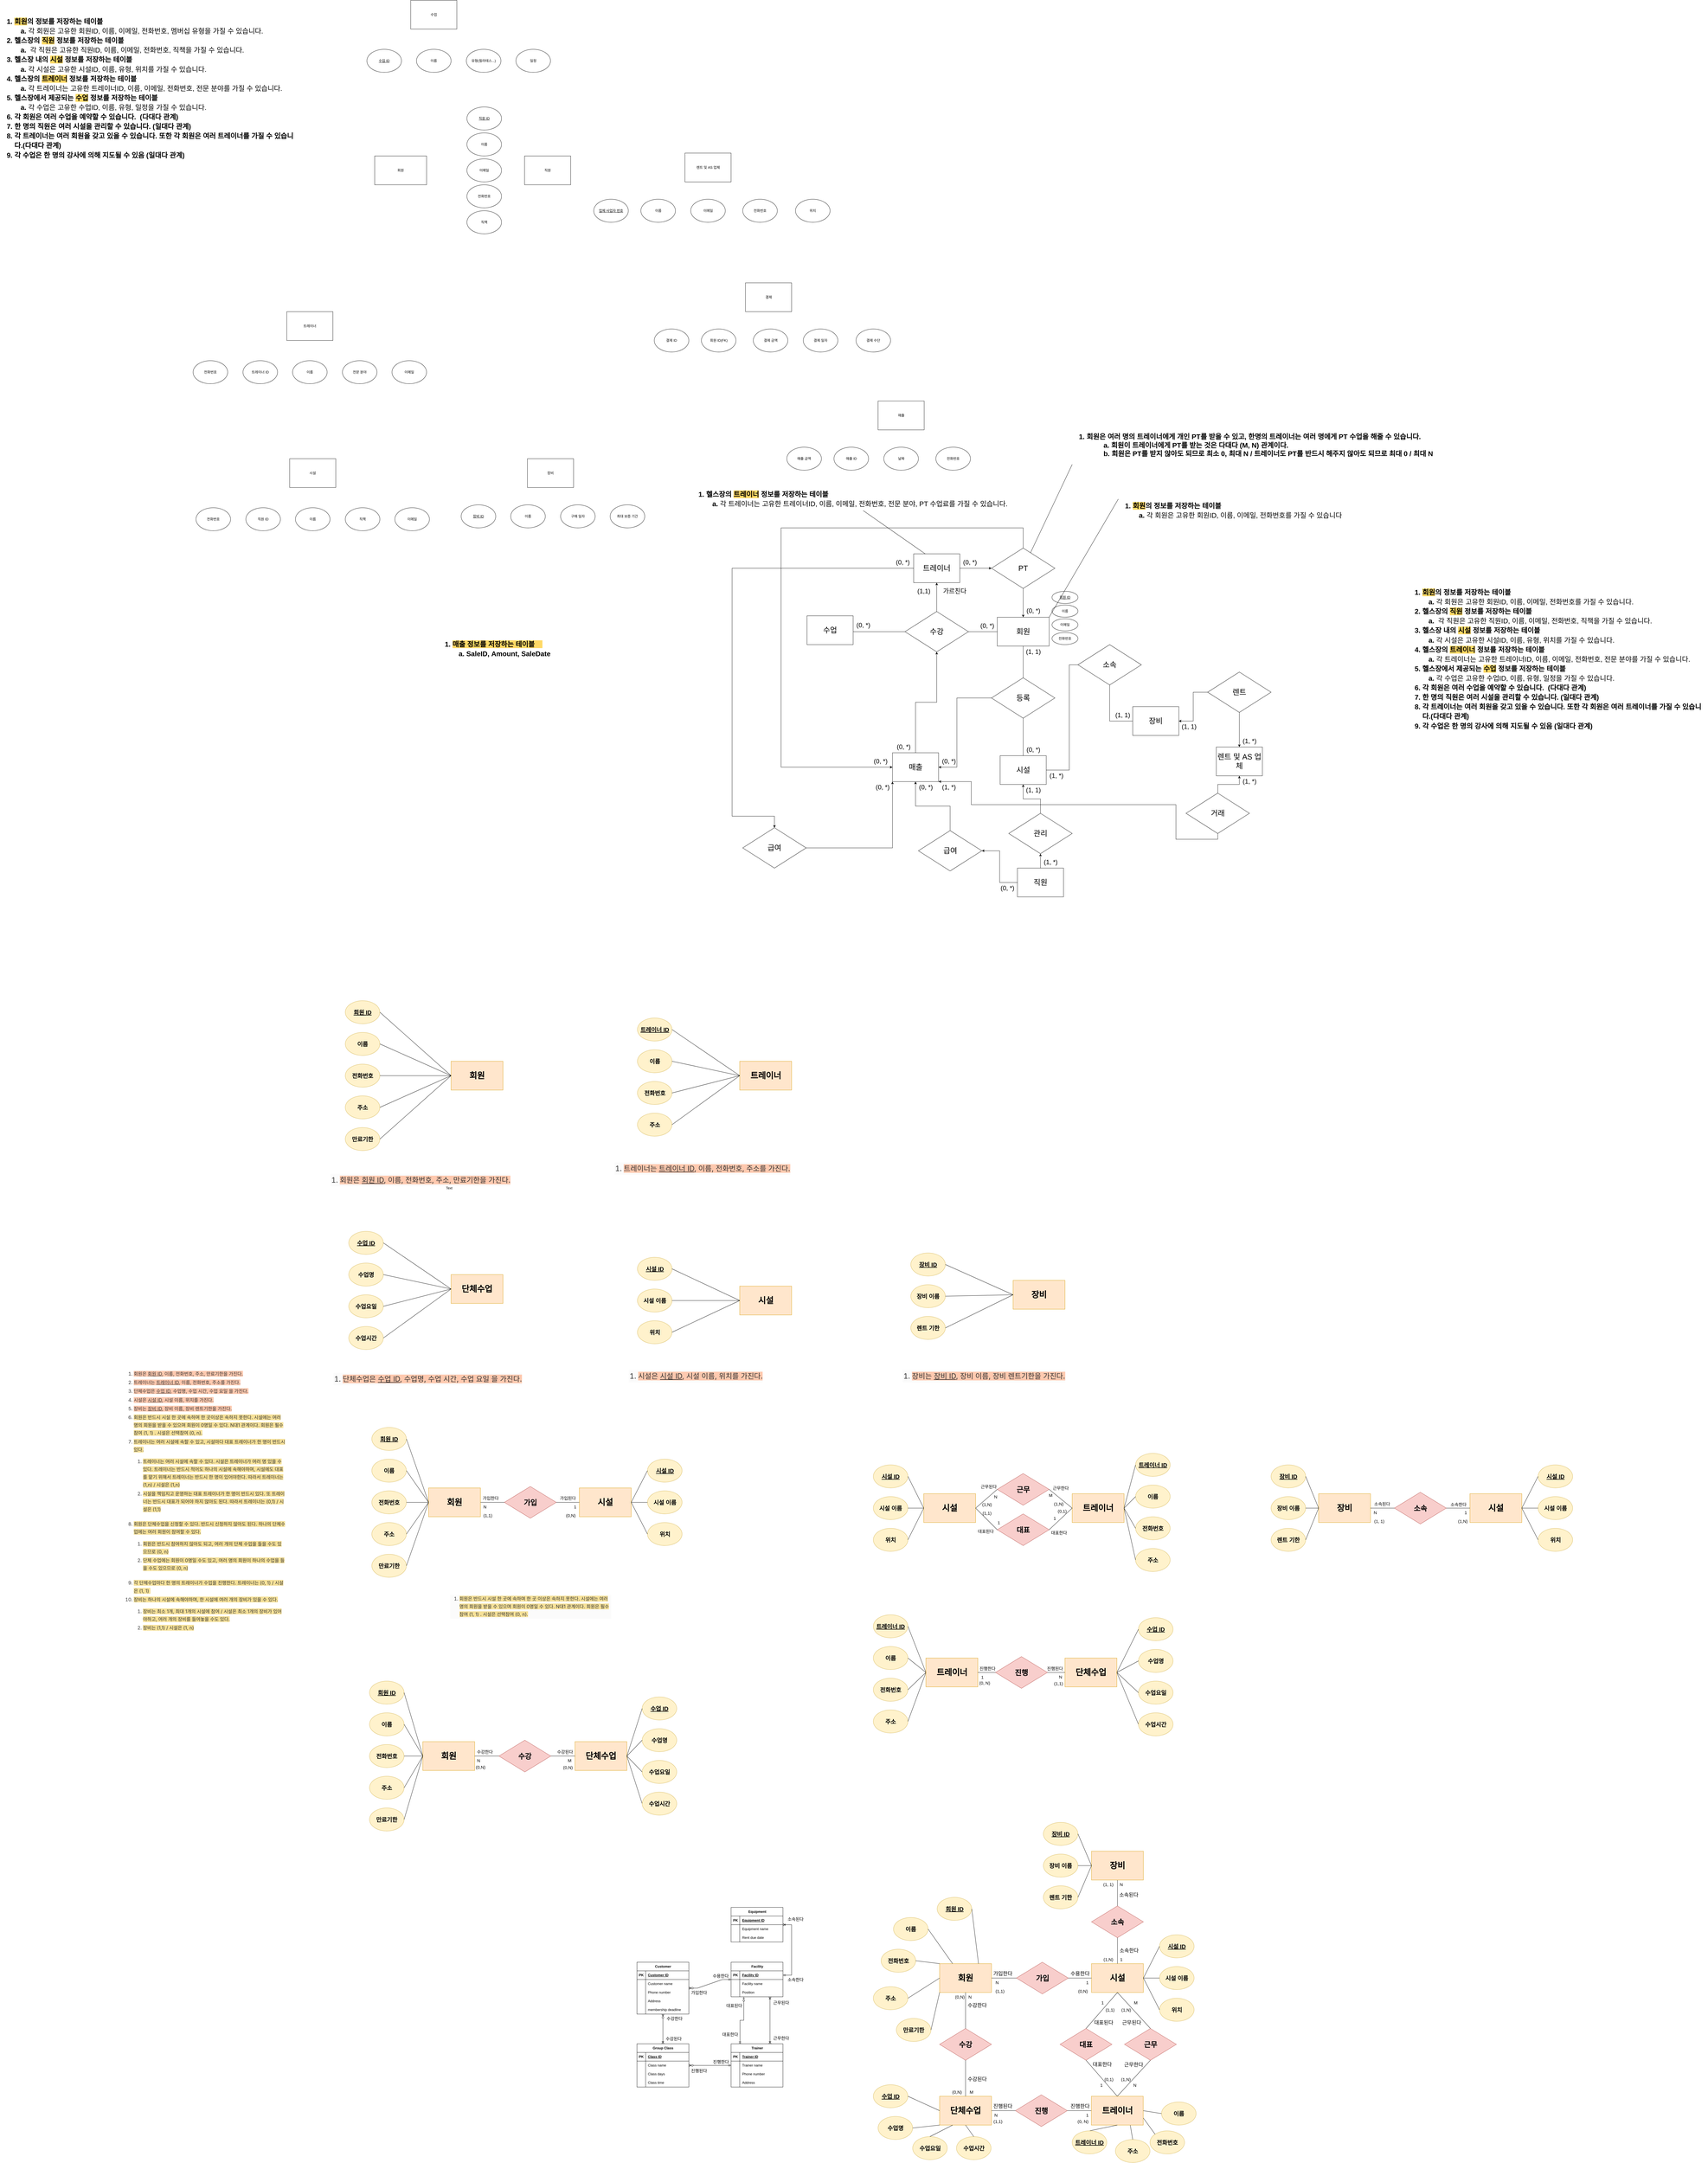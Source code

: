 <mxfile version="22.1.4" type="github">
  <diagram id="R2lEEEUBdFMjLlhIrx00" name="Page-1">
    <mxGraphModel dx="3475" dy="1453" grid="1" gridSize="10" guides="1" tooltips="1" connect="1" arrows="1" fold="1" page="1" pageScale="1" pageWidth="850" pageHeight="1100" background="#ffffff" math="0" shadow="0" extFonts="Permanent Marker^https://fonts.googleapis.com/css?family=Permanent+Marker">
      <root>
        <mxCell id="0" />
        <mxCell id="1" parent="0" />
        <mxCell id="OklFRCkTgphjzxKatDET-2" value="&lt;b style=&quot;font-weight: normal; font-size: 24px;&quot; id=&quot;docs-internal-guid-e169eb77-7fff-bd0b-64af-ed0be1e55c79&quot;&gt;&lt;ol style=&quot;margin-top: 0px; margin-bottom: 0px; padding-inline-start: 48px; font-size: 24px;&quot;&gt;&lt;li dir=&quot;ltr&quot; style=&quot;list-style-type: decimal; font-size: 24px; font-family: Arial, sans-serif; color: rgb(0, 0, 0); background-color: transparent; font-weight: 700; font-style: normal; font-variant: normal; text-decoration: none; vertical-align: baseline;&quot; aria-level=&quot;1&quot;&gt;&lt;p dir=&quot;ltr&quot; style=&quot;line-height: 1.38; margin-top: 0pt; margin-bottom: 0pt; font-size: 24px;&quot; role=&quot;presentation&quot;&gt;&lt;span style=&quot;font-size: 24px; font-family: Arial, sans-serif; color: rgb(0, 0, 0); background-color: rgb(255, 217, 102); font-weight: 700; font-style: normal; font-variant: normal; text-decoration: none; vertical-align: baseline;&quot;&gt;회원&lt;/span&gt;&lt;span style=&quot;font-size: 24px; font-family: Arial, sans-serif; color: rgb(0, 0, 0); background-color: transparent; font-weight: 700; font-style: normal; font-variant: normal; text-decoration: none; vertical-align: baseline;&quot;&gt;의 정보를 저장하는 테이블&lt;/span&gt;&lt;/p&gt;&lt;/li&gt;&lt;ol style=&quot;margin-top: 0px; margin-bottom: 0px; padding-inline-start: 48px; font-size: 24px;&quot;&gt;&lt;li dir=&quot;ltr&quot; style=&quot;list-style-type: lower-alpha; font-size: 24px; font-family: Arial, sans-serif; color: rgb(0, 0, 0); background-color: transparent; font-weight: 700; font-style: normal; font-variant: normal; text-decoration: none; vertical-align: baseline;&quot; aria-level=&quot;2&quot;&gt;&lt;p dir=&quot;ltr&quot; style=&quot;line-height: 1.38; margin-top: 0pt; margin-bottom: 0pt; font-size: 24px;&quot; role=&quot;presentation&quot;&gt;&lt;span style=&quot;font-size: 24px; font-family: Arial, sans-serif; color: rgb(0, 0, 0); background-color: transparent; font-weight: 400; font-style: normal; font-variant: normal; text-decoration: none; vertical-align: baseline;&quot;&gt;각 회원은 고유한 회원ID, 이름, 이메일, 전화번호, 멤버십 유형을 가질 수 있습니다.&lt;/span&gt;&lt;/p&gt;&lt;/li&gt;&lt;/ol&gt;&lt;li dir=&quot;ltr&quot; style=&quot;list-style-type: decimal; font-size: 24px; font-family: Arial, sans-serif; color: rgb(0, 0, 0); background-color: transparent; font-weight: 700; font-style: normal; font-variant: normal; text-decoration: none; vertical-align: baseline;&quot; aria-level=&quot;1&quot;&gt;&lt;p dir=&quot;ltr&quot; style=&quot;line-height: 1.38; margin-top: 0pt; margin-bottom: 0pt; font-size: 24px;&quot; role=&quot;presentation&quot;&gt;&lt;span style=&quot;font-size: 24px; font-family: Arial, sans-serif; color: rgb(0, 0, 0); background-color: transparent; font-weight: 700; font-style: normal; font-variant: normal; text-decoration: none; vertical-align: baseline;&quot;&gt;헬스장의 &lt;/span&gt;&lt;span style=&quot;font-size: 24px; font-family: Arial, sans-serif; color: rgb(0, 0, 0); background-color: rgb(255, 217, 102); font-weight: 700; font-style: normal; font-variant: normal; text-decoration: none; vertical-align: baseline;&quot;&gt;직원&lt;/span&gt;&lt;span style=&quot;font-size: 24px; font-family: Arial, sans-serif; color: rgb(0, 0, 0); background-color: transparent; font-weight: 700; font-style: normal; font-variant: normal; text-decoration: none; vertical-align: baseline;&quot;&gt; 정보를 저장하는 테이블&lt;/span&gt;&lt;/p&gt;&lt;/li&gt;&lt;ol style=&quot;margin-top: 0px; margin-bottom: 0px; padding-inline-start: 48px; font-size: 24px;&quot;&gt;&lt;li dir=&quot;ltr&quot; style=&quot;list-style-type: lower-alpha; font-size: 24px; font-family: Arial, sans-serif; color: rgb(0, 0, 0); background-color: transparent; font-weight: 700; font-style: normal; font-variant: normal; text-decoration: none; vertical-align: baseline;&quot; aria-level=&quot;2&quot;&gt;&lt;p dir=&quot;ltr&quot; style=&quot;line-height: 1.38; margin-top: 0pt; margin-bottom: 0pt; font-size: 24px;&quot; role=&quot;presentation&quot;&gt;&lt;span style=&quot;font-size: 24px; font-family: Arial, sans-serif; color: rgb(0, 0, 0); background-color: transparent; font-weight: 400; font-style: normal; font-variant: normal; text-decoration: none; vertical-align: baseline;&quot;&gt;&amp;nbsp;각 직원은 고유한 직원ID, 이름, 이메일, 전화번호, 직책을 가질 수 있습니다.&lt;/span&gt;&lt;/p&gt;&lt;/li&gt;&lt;/ol&gt;&lt;li dir=&quot;ltr&quot; style=&quot;list-style-type: decimal; font-size: 24px; font-family: Arial, sans-serif; color: rgb(0, 0, 0); background-color: transparent; font-weight: 700; font-style: normal; font-variant: normal; text-decoration: none; vertical-align: baseline;&quot; aria-level=&quot;1&quot;&gt;&lt;p dir=&quot;ltr&quot; style=&quot;line-height: 1.38; margin-top: 0pt; margin-bottom: 0pt; font-size: 24px;&quot; role=&quot;presentation&quot;&gt;&lt;span style=&quot;font-size: 24px; font-family: Arial, sans-serif; color: rgb(0, 0, 0); background-color: transparent; font-weight: 700; font-style: normal; font-variant: normal; text-decoration: none; vertical-align: baseline;&quot;&gt;헬스장 내의 &lt;/span&gt;&lt;span style=&quot;font-size: 24px; font-family: Arial, sans-serif; color: rgb(0, 0, 0); background-color: rgb(255, 217, 102); font-weight: 700; font-style: normal; font-variant: normal; text-decoration: none; vertical-align: baseline;&quot;&gt;시설&lt;/span&gt;&lt;span style=&quot;font-size: 24px; font-family: Arial, sans-serif; color: rgb(0, 0, 0); background-color: transparent; font-weight: 700; font-style: normal; font-variant: normal; text-decoration: none; vertical-align: baseline;&quot;&gt; 정보를 저장하는 테이블&lt;/span&gt;&lt;/p&gt;&lt;/li&gt;&lt;ol style=&quot;margin-top: 0px; margin-bottom: 0px; padding-inline-start: 48px; font-size: 24px;&quot;&gt;&lt;li dir=&quot;ltr&quot; style=&quot;list-style-type: lower-alpha; font-size: 24px; font-family: Arial, sans-serif; color: rgb(0, 0, 0); background-color: transparent; font-weight: 700; font-style: normal; font-variant: normal; text-decoration: none; vertical-align: baseline;&quot; aria-level=&quot;2&quot;&gt;&lt;p dir=&quot;ltr&quot; style=&quot;line-height: 1.38; margin-top: 0pt; margin-bottom: 0pt; font-size: 24px;&quot; role=&quot;presentation&quot;&gt;&lt;span style=&quot;font-size: 24px; font-family: Arial, sans-serif; color: rgb(0, 0, 0); background-color: transparent; font-weight: 400; font-style: normal; font-variant: normal; text-decoration: none; vertical-align: baseline;&quot;&gt;각 시설은 고유한 시설ID, 이름, 유형, 위치를 가질 수 있습니다.&lt;/span&gt;&lt;/p&gt;&lt;/li&gt;&lt;/ol&gt;&lt;li dir=&quot;ltr&quot; style=&quot;list-style-type: decimal; font-size: 24px; font-family: Arial, sans-serif; color: rgb(0, 0, 0); background-color: transparent; font-weight: 700; font-style: normal; font-variant: normal; text-decoration: none; vertical-align: baseline;&quot; aria-level=&quot;1&quot;&gt;&lt;p dir=&quot;ltr&quot; style=&quot;line-height: 1.38; margin-top: 0pt; margin-bottom: 0pt; font-size: 24px;&quot; role=&quot;presentation&quot;&gt;&lt;span style=&quot;font-size: 24px; font-family: Arial, sans-serif; color: rgb(0, 0, 0); background-color: transparent; font-weight: 700; font-style: normal; font-variant: normal; text-decoration: none; vertical-align: baseline;&quot;&gt;헬스장의 &lt;/span&gt;&lt;span style=&quot;font-size: 24px; font-family: Arial, sans-serif; color: rgb(0, 0, 0); background-color: rgb(255, 217, 102); font-weight: 700; font-style: normal; font-variant: normal; text-decoration: none; vertical-align: baseline;&quot;&gt;트레이너&lt;/span&gt;&lt;span style=&quot;font-size: 24px; font-family: Arial, sans-serif; color: rgb(0, 0, 0); background-color: transparent; font-weight: 700; font-style: normal; font-variant: normal; text-decoration: none; vertical-align: baseline;&quot;&gt; 정보를 저장하는 테이블&lt;/span&gt;&lt;/p&gt;&lt;/li&gt;&lt;ol style=&quot;margin-top: 0px; margin-bottom: 0px; padding-inline-start: 48px; font-size: 24px;&quot;&gt;&lt;li dir=&quot;ltr&quot; style=&quot;list-style-type: lower-alpha; font-size: 24px; font-family: Arial, sans-serif; color: rgb(0, 0, 0); background-color: transparent; font-weight: 700; font-style: normal; font-variant: normal; text-decoration: none; vertical-align: baseline;&quot; aria-level=&quot;2&quot;&gt;&lt;p dir=&quot;ltr&quot; style=&quot;line-height: 1.38; margin-top: 0pt; margin-bottom: 0pt; font-size: 24px;&quot; role=&quot;presentation&quot;&gt;&lt;span style=&quot;font-size: 24px; font-family: Arial, sans-serif; color: rgb(0, 0, 0); background-color: transparent; font-weight: 400; font-style: normal; font-variant: normal; text-decoration: none; vertical-align: baseline;&quot;&gt;각 트레이너는 고유한 트레이너ID, 이름, 이메일, 전화번호, 전문 분야를 가질 수 있습니다.&lt;/span&gt;&lt;/p&gt;&lt;/li&gt;&lt;/ol&gt;&lt;li dir=&quot;ltr&quot; style=&quot;list-style-type: decimal; font-size: 24px; font-family: Arial, sans-serif; color: rgb(0, 0, 0); background-color: transparent; font-weight: 700; font-style: normal; font-variant: normal; text-decoration: none; vertical-align: baseline;&quot; aria-level=&quot;1&quot;&gt;&lt;p dir=&quot;ltr&quot; style=&quot;line-height: 1.38; margin-top: 0pt; margin-bottom: 0pt; font-size: 24px;&quot; role=&quot;presentation&quot;&gt;&lt;span style=&quot;font-size: 24px; font-family: Arial, sans-serif; color: rgb(0, 0, 0); background-color: transparent; font-weight: 700; font-style: normal; font-variant: normal; text-decoration: none; vertical-align: baseline;&quot;&gt;헬스장에서 제공되는 &lt;/span&gt;&lt;span style=&quot;font-size: 24px; font-family: Arial, sans-serif; color: rgb(0, 0, 0); background-color: rgb(255, 217, 102); font-weight: 700; font-style: normal; font-variant: normal; text-decoration: none; vertical-align: baseline;&quot;&gt;수업&lt;/span&gt;&lt;span style=&quot;font-size: 24px; font-family: Arial, sans-serif; color: rgb(0, 0, 0); background-color: transparent; font-weight: 700; font-style: normal; font-variant: normal; text-decoration: none; vertical-align: baseline;&quot;&gt; 정보를 저장하는 테이블&lt;/span&gt;&lt;/p&gt;&lt;/li&gt;&lt;ol style=&quot;margin-top: 0px; margin-bottom: 0px; padding-inline-start: 48px; font-size: 24px;&quot;&gt;&lt;li dir=&quot;ltr&quot; style=&quot;list-style-type: lower-alpha; font-size: 24px; font-family: Arial, sans-serif; color: rgb(0, 0, 0); background-color: transparent; font-weight: 700; font-style: normal; font-variant: normal; text-decoration: none; vertical-align: baseline;&quot; aria-level=&quot;2&quot;&gt;&lt;p dir=&quot;ltr&quot; style=&quot;line-height: 1.38; margin-top: 0pt; margin-bottom: 0pt; font-size: 24px;&quot; role=&quot;presentation&quot;&gt;&lt;span style=&quot;font-size: 24px; font-family: Arial, sans-serif; color: rgb(0, 0, 0); background-color: transparent; font-weight: 400; font-style: normal; font-variant: normal; text-decoration: none; vertical-align: baseline;&quot;&gt;각 수업은 고유한 수업ID, 이름, 유형, 일정을 가질 수 있습니다.&lt;/span&gt;&lt;/p&gt;&lt;/li&gt;&lt;/ol&gt;&lt;li dir=&quot;ltr&quot; style=&quot;list-style-type: decimal; font-size: 24px; font-family: Arial, sans-serif; color: rgb(0, 0, 0); background-color: transparent; font-weight: 700; font-style: normal; font-variant: normal; text-decoration: none; vertical-align: baseline;&quot; aria-level=&quot;1&quot;&gt;&lt;p dir=&quot;ltr&quot; style=&quot;line-height: 1.38; margin-top: 0pt; margin-bottom: 0pt; font-size: 24px;&quot; role=&quot;presentation&quot;&gt;&lt;span style=&quot;font-size: 24px; font-family: Arial, sans-serif; color: rgb(0, 0, 0); background-color: transparent; font-weight: 700; font-style: normal; font-variant: normal; text-decoration: none; vertical-align: baseline;&quot;&gt;각 회원은 여러 수업을 예약할 수 있습니다.&amp;nbsp; (다대다 관계)&lt;/span&gt;&lt;/p&gt;&lt;/li&gt;&lt;li dir=&quot;ltr&quot; style=&quot;list-style-type: decimal; font-size: 24px; font-family: Arial, sans-serif; color: rgb(0, 0, 0); background-color: transparent; font-weight: 700; font-style: normal; font-variant: normal; text-decoration: none; vertical-align: baseline;&quot; aria-level=&quot;1&quot;&gt;&lt;p dir=&quot;ltr&quot; style=&quot;line-height: 1.38; margin-top: 0pt; margin-bottom: 0pt; font-size: 24px;&quot; role=&quot;presentation&quot;&gt;&lt;span style=&quot;font-size: 24px; font-family: Arial, sans-serif; color: rgb(0, 0, 0); background-color: transparent; font-weight: 700; font-style: normal; font-variant: normal; text-decoration: none; vertical-align: baseline;&quot;&gt;한 명의 직원은 여러 시설을 관리할 수 있습니다. (일대다 관계)&lt;/span&gt;&lt;/p&gt;&lt;/li&gt;&lt;li dir=&quot;ltr&quot; style=&quot;list-style-type: decimal; font-size: 24px; font-family: Arial, sans-serif; color: rgb(0, 0, 0); background-color: transparent; font-weight: 700; font-style: normal; font-variant: normal; text-decoration: none; vertical-align: baseline;&quot; aria-level=&quot;1&quot;&gt;&lt;p dir=&quot;ltr&quot; style=&quot;line-height: 1.38; margin-top: 0pt; margin-bottom: 0pt; font-size: 24px;&quot; role=&quot;presentation&quot;&gt;&lt;span style=&quot;font-size: 24px; font-family: Arial, sans-serif; color: rgb(0, 0, 0); background-color: transparent; font-weight: 700; font-style: normal; font-variant: normal; text-decoration: none; vertical-align: baseline;&quot;&gt;각 트레이너는 여러 회원을 갖고 있을 수 있습니다. 또한 각 회원은 여러 트레이너를 가질 수 있습니다.(다대다 관계)&lt;/span&gt;&lt;/p&gt;&lt;/li&gt;&lt;li dir=&quot;ltr&quot; style=&quot;list-style-type: decimal; font-size: 24px; font-family: Arial, sans-serif; color: rgb(0, 0, 0); background-color: transparent; font-weight: 700; font-style: normal; font-variant: normal; text-decoration: none; vertical-align: baseline;&quot; aria-level=&quot;1&quot;&gt;&lt;p dir=&quot;ltr&quot; style=&quot;line-height: 1.38; margin-top: 0pt; margin-bottom: 0pt; font-size: 24px;&quot; role=&quot;presentation&quot;&gt;&lt;span style=&quot;font-size: 24px; font-family: Arial, sans-serif; color: rgb(0, 0, 0); background-color: transparent; font-weight: 700; font-style: normal; font-variant: normal; text-decoration: none; vertical-align: baseline;&quot;&gt;각 수업은 한 명의 강사에 의해 지도될 수 있음 (일대다 관계)&lt;/span&gt;&lt;/p&gt;&lt;/li&gt;&lt;/ol&gt;&lt;/b&gt;" style="text;whiteSpace=wrap;html=1;fontSize=24;" parent="1" vertex="1">
          <mxGeometry x="-400" y="130" width="1040" height="610" as="geometry" />
        </mxCell>
        <mxCell id="OklFRCkTgphjzxKatDET-8" value="회원" style="rounded=0;whiteSpace=wrap;html=1;" parent="1" vertex="1">
          <mxGeometry x="900" y="620" width="180" height="100" as="geometry" />
        </mxCell>
        <mxCell id="OklFRCkTgphjzxKatDET-9" value="직원 ID" style="ellipse;whiteSpace=wrap;html=1;fontStyle=4" parent="1" vertex="1">
          <mxGeometry x="1220" y="450" width="120" height="80" as="geometry" />
        </mxCell>
        <mxCell id="OklFRCkTgphjzxKatDET-10" value="이름" style="ellipse;whiteSpace=wrap;html=1;" parent="1" vertex="1">
          <mxGeometry x="1220" y="540" width="120" height="80" as="geometry" />
        </mxCell>
        <mxCell id="OklFRCkTgphjzxKatDET-11" value="이메일&lt;br&gt;" style="ellipse;whiteSpace=wrap;html=1;" parent="1" vertex="1">
          <mxGeometry x="1220" y="630" width="120" height="80" as="geometry" />
        </mxCell>
        <mxCell id="OklFRCkTgphjzxKatDET-12" value="전화번호" style="ellipse;whiteSpace=wrap;html=1;" parent="1" vertex="1">
          <mxGeometry x="1220" y="720" width="120" height="80" as="geometry" />
        </mxCell>
        <mxCell id="OklFRCkTgphjzxKatDET-13" value="직책" style="ellipse;whiteSpace=wrap;html=1;" parent="1" vertex="1">
          <mxGeometry x="1220" y="810" width="120" height="80" as="geometry" />
        </mxCell>
        <mxCell id="OklFRCkTgphjzxKatDET-14" value="직원" style="rounded=0;whiteSpace=wrap;html=1;" parent="1" vertex="1">
          <mxGeometry x="1420" y="620" width="160" height="100" as="geometry" />
        </mxCell>
        <mxCell id="OklFRCkTgphjzxKatDET-21" value="직원 ID" style="ellipse;whiteSpace=wrap;html=1;" parent="1" vertex="1">
          <mxGeometry x="453" y="1840" width="120" height="80" as="geometry" />
        </mxCell>
        <mxCell id="OklFRCkTgphjzxKatDET-22" value="이름" style="ellipse;whiteSpace=wrap;html=1;" parent="1" vertex="1">
          <mxGeometry x="625" y="1840" width="120" height="80" as="geometry" />
        </mxCell>
        <mxCell id="OklFRCkTgphjzxKatDET-23" value="이메일&lt;br&gt;" style="ellipse;whiteSpace=wrap;html=1;" parent="1" vertex="1">
          <mxGeometry x="970" y="1840" width="120" height="80" as="geometry" />
        </mxCell>
        <mxCell id="OklFRCkTgphjzxKatDET-24" value="전화번호" style="ellipse;whiteSpace=wrap;html=1;" parent="1" vertex="1">
          <mxGeometry x="280" y="1840" width="120" height="80" as="geometry" />
        </mxCell>
        <mxCell id="OklFRCkTgphjzxKatDET-25" value="직책" style="ellipse;whiteSpace=wrap;html=1;" parent="1" vertex="1">
          <mxGeometry x="798" y="1840" width="120" height="80" as="geometry" />
        </mxCell>
        <mxCell id="OklFRCkTgphjzxKatDET-26" value="시설" style="rounded=0;whiteSpace=wrap;html=1;" parent="1" vertex="1">
          <mxGeometry x="605" y="1670" width="160" height="100" as="geometry" />
        </mxCell>
        <mxCell id="OklFRCkTgphjzxKatDET-27" value="트레이너 ID" style="ellipse;whiteSpace=wrap;html=1;" parent="1" vertex="1">
          <mxGeometry x="443" y="1330" width="120" height="80" as="geometry" />
        </mxCell>
        <mxCell id="OklFRCkTgphjzxKatDET-28" value="이름" style="ellipse;whiteSpace=wrap;html=1;" parent="1" vertex="1">
          <mxGeometry x="615" y="1330" width="120" height="80" as="geometry" />
        </mxCell>
        <mxCell id="OklFRCkTgphjzxKatDET-29" value="이메일&lt;br&gt;" style="ellipse;whiteSpace=wrap;html=1;" parent="1" vertex="1">
          <mxGeometry x="960" y="1330" width="120" height="80" as="geometry" />
        </mxCell>
        <mxCell id="OklFRCkTgphjzxKatDET-30" value="전화번호" style="ellipse;whiteSpace=wrap;html=1;" parent="1" vertex="1">
          <mxGeometry x="270" y="1330" width="120" height="80" as="geometry" />
        </mxCell>
        <mxCell id="OklFRCkTgphjzxKatDET-31" value="전문 분야" style="ellipse;whiteSpace=wrap;html=1;" parent="1" vertex="1">
          <mxGeometry x="788" y="1330" width="120" height="80" as="geometry" />
        </mxCell>
        <mxCell id="OklFRCkTgphjzxKatDET-32" value="트레이너" style="rounded=0;whiteSpace=wrap;html=1;" parent="1" vertex="1">
          <mxGeometry x="595" y="1160" width="160" height="100" as="geometry" />
        </mxCell>
        <mxCell id="OklFRCkTgphjzxKatDET-33" value="수업 ID" style="ellipse;whiteSpace=wrap;html=1;fontStyle=4" parent="1" vertex="1">
          <mxGeometry x="873" y="250" width="120" height="80" as="geometry" />
        </mxCell>
        <mxCell id="OklFRCkTgphjzxKatDET-34" value="이름" style="ellipse;whiteSpace=wrap;html=1;" parent="1" vertex="1">
          <mxGeometry x="1045" y="250" width="120" height="80" as="geometry" />
        </mxCell>
        <mxCell id="OklFRCkTgphjzxKatDET-35" value="일정" style="ellipse;whiteSpace=wrap;html=1;" parent="1" vertex="1">
          <mxGeometry x="1390" y="250" width="120" height="80" as="geometry" />
        </mxCell>
        <mxCell id="OklFRCkTgphjzxKatDET-37" value="유형(필라테스...)" style="ellipse;whiteSpace=wrap;html=1;" parent="1" vertex="1">
          <mxGeometry x="1218" y="250" width="120" height="80" as="geometry" />
        </mxCell>
        <mxCell id="OklFRCkTgphjzxKatDET-38" value="수업" style="rounded=0;whiteSpace=wrap;html=1;" parent="1" vertex="1">
          <mxGeometry x="1025" y="80" width="160" height="100" as="geometry" />
        </mxCell>
        <mxCell id="OklFRCkTgphjzxKatDET-39" value="장비 ID" style="ellipse;whiteSpace=wrap;html=1;fontStyle=4" parent="1" vertex="1">
          <mxGeometry x="1200" y="1830" width="120" height="80" as="geometry" />
        </mxCell>
        <mxCell id="OklFRCkTgphjzxKatDET-40" value="이름" style="ellipse;whiteSpace=wrap;html=1;" parent="1" vertex="1">
          <mxGeometry x="1372" y="1830" width="120" height="80" as="geometry" />
        </mxCell>
        <mxCell id="OklFRCkTgphjzxKatDET-41" value="최대 보증 기간" style="ellipse;whiteSpace=wrap;html=1;" parent="1" vertex="1">
          <mxGeometry x="1717" y="1830" width="120" height="80" as="geometry" />
        </mxCell>
        <mxCell id="OklFRCkTgphjzxKatDET-42" value="구매 일자" style="ellipse;whiteSpace=wrap;html=1;" parent="1" vertex="1">
          <mxGeometry x="1545" y="1830" width="120" height="80" as="geometry" />
        </mxCell>
        <mxCell id="OklFRCkTgphjzxKatDET-43" value="장비" style="rounded=0;whiteSpace=wrap;html=1;" parent="1" vertex="1">
          <mxGeometry x="1430" y="1670" width="160" height="100" as="geometry" />
        </mxCell>
        <mxCell id="OklFRCkTgphjzxKatDET-45" value="이름" style="ellipse;whiteSpace=wrap;html=1;" parent="1" vertex="1">
          <mxGeometry x="1823.5" y="770" width="120" height="80" as="geometry" />
        </mxCell>
        <mxCell id="OklFRCkTgphjzxKatDET-46" value="업체 사업자 번호" style="ellipse;whiteSpace=wrap;html=1;fontStyle=4" parent="1" vertex="1">
          <mxGeometry x="1660" y="770" width="120" height="80" as="geometry" />
        </mxCell>
        <mxCell id="OklFRCkTgphjzxKatDET-47" value="이메일" style="ellipse;whiteSpace=wrap;html=1;" parent="1" vertex="1">
          <mxGeometry x="1996.5" y="770" width="120" height="80" as="geometry" />
        </mxCell>
        <mxCell id="OklFRCkTgphjzxKatDET-48" value="렌트 및 AS 업체" style="rounded=0;whiteSpace=wrap;html=1;" parent="1" vertex="1">
          <mxGeometry x="1976.5" y="610" width="160" height="100" as="geometry" />
        </mxCell>
        <mxCell id="OklFRCkTgphjzxKatDET-49" value="전화번호" style="ellipse;whiteSpace=wrap;html=1;" parent="1" vertex="1">
          <mxGeometry x="2177" y="770" width="120" height="80" as="geometry" />
        </mxCell>
        <mxCell id="OklFRCkTgphjzxKatDET-50" value="위치" style="ellipse;whiteSpace=wrap;html=1;" parent="1" vertex="1">
          <mxGeometry x="2360" y="770" width="120" height="80" as="geometry" />
        </mxCell>
        <mxCell id="OklFRCkTgphjzxKatDET-51" value="매출 ID" style="ellipse;whiteSpace=wrap;html=1;" parent="1" vertex="1">
          <mxGeometry x="2493.5" y="1630" width="120" height="80" as="geometry" />
        </mxCell>
        <mxCell id="OklFRCkTgphjzxKatDET-52" value="매출 금액" style="ellipse;whiteSpace=wrap;html=1;" parent="1" vertex="1">
          <mxGeometry x="2330" y="1630" width="120" height="80" as="geometry" />
        </mxCell>
        <mxCell id="OklFRCkTgphjzxKatDET-53" value="날짜" style="ellipse;whiteSpace=wrap;html=1;" parent="1" vertex="1">
          <mxGeometry x="2666.5" y="1630" width="120" height="80" as="geometry" />
        </mxCell>
        <mxCell id="OklFRCkTgphjzxKatDET-54" value="매출" style="rounded=0;whiteSpace=wrap;html=1;" parent="1" vertex="1">
          <mxGeometry x="2646.5" y="1470" width="160" height="100" as="geometry" />
        </mxCell>
        <mxCell id="OklFRCkTgphjzxKatDET-55" value="전화번호" style="ellipse;whiteSpace=wrap;html=1;" parent="1" vertex="1">
          <mxGeometry x="2847" y="1630" width="120" height="80" as="geometry" />
        </mxCell>
        <mxCell id="OklFRCkTgphjzxKatDET-57" value="회원 ID(FK)" style="ellipse;whiteSpace=wrap;html=1;" parent="1" vertex="1">
          <mxGeometry x="2033.5" y="1220" width="120" height="80" as="geometry" />
        </mxCell>
        <mxCell id="OklFRCkTgphjzxKatDET-58" value="결제 ID" style="ellipse;whiteSpace=wrap;html=1;" parent="1" vertex="1">
          <mxGeometry x="1870" y="1220" width="120" height="80" as="geometry" />
        </mxCell>
        <mxCell id="OklFRCkTgphjzxKatDET-59" value="결제 금액" style="ellipse;whiteSpace=wrap;html=1;" parent="1" vertex="1">
          <mxGeometry x="2213.5" y="1220" width="120" height="80" as="geometry" />
        </mxCell>
        <mxCell id="OklFRCkTgphjzxKatDET-60" value="결제" style="rounded=0;whiteSpace=wrap;html=1;" parent="1" vertex="1">
          <mxGeometry x="2186.5" y="1060" width="160" height="100" as="geometry" />
        </mxCell>
        <mxCell id="OklFRCkTgphjzxKatDET-61" value="결제 일자" style="ellipse;whiteSpace=wrap;html=1;" parent="1" vertex="1">
          <mxGeometry x="2387" y="1220" width="120" height="80" as="geometry" />
        </mxCell>
        <mxCell id="OklFRCkTgphjzxKatDET-62" value="결제 수단" style="ellipse;whiteSpace=wrap;html=1;" parent="1" vertex="1">
          <mxGeometry x="2570" y="1220" width="120" height="80" as="geometry" />
        </mxCell>
        <mxCell id="f0Y5kzODhCCrcdkmznli-2" value="수업" style="rounded=0;whiteSpace=wrap;html=1;fontSize=26;" parent="1" vertex="1">
          <mxGeometry x="2400" y="2214.91" width="160" height="100" as="geometry" />
        </mxCell>
        <mxCell id="f0Y5kzODhCCrcdkmznli-19" value="" style="edgeStyle=orthogonalEdgeStyle;rounded=0;orthogonalLoop=1;jettySize=auto;html=1;endArrow=none;endFill=0;" parent="1" source="f0Y5kzODhCCrcdkmznli-3" target="f0Y5kzODhCCrcdkmznli-17" edge="1">
          <mxGeometry relative="1" as="geometry">
            <Array as="points">
              <mxPoint x="3030" y="2270" />
              <mxPoint x="3030" y="2270" />
            </Array>
          </mxGeometry>
        </mxCell>
        <mxCell id="f0Y5kzODhCCrcdkmznli-21" value="" style="edgeStyle=orthogonalEdgeStyle;rounded=0;orthogonalLoop=1;jettySize=auto;html=1;endArrow=none;endFill=0;" parent="1" source="f0Y5kzODhCCrcdkmznli-3" target="f0Y5kzODhCCrcdkmznli-18" edge="1">
          <mxGeometry relative="1" as="geometry" />
        </mxCell>
        <mxCell id="f0Y5kzODhCCrcdkmznli-3" value="회원" style="rounded=0;whiteSpace=wrap;html=1;fontSize=26;" parent="1" vertex="1">
          <mxGeometry x="3060" y="2220" width="180" height="100" as="geometry" />
        </mxCell>
        <mxCell id="f0Y5kzODhCCrcdkmznli-64" style="edgeStyle=orthogonalEdgeStyle;rounded=0;orthogonalLoop=1;jettySize=auto;html=1;entryX=1;entryY=0.5;entryDx=0;entryDy=0;" parent="1" source="f0Y5kzODhCCrcdkmznli-4" target="f0Y5kzODhCCrcdkmznli-63" edge="1">
          <mxGeometry relative="1" as="geometry" />
        </mxCell>
        <mxCell id="f0Y5kzODhCCrcdkmznli-74" style="edgeStyle=orthogonalEdgeStyle;rounded=0;orthogonalLoop=1;jettySize=auto;html=1;entryX=0.5;entryY=1;entryDx=0;entryDy=0;" parent="1" source="f0Y5kzODhCCrcdkmznli-4" target="f0Y5kzODhCCrcdkmznli-73" edge="1">
          <mxGeometry relative="1" as="geometry" />
        </mxCell>
        <mxCell id="f0Y5kzODhCCrcdkmznli-4" value="직원" style="rounded=0;whiteSpace=wrap;html=1;fontSize=26;" parent="1" vertex="1">
          <mxGeometry x="3130" y="3090" width="160" height="100" as="geometry" />
        </mxCell>
        <mxCell id="f0Y5kzODhCCrcdkmznli-5" value="렌트 및 AS 업체" style="rounded=0;whiteSpace=wrap;html=1;fontSize=26;" parent="1" vertex="1">
          <mxGeometry x="3820" y="2670" width="160" height="100" as="geometry" />
        </mxCell>
        <mxCell id="f0Y5kzODhCCrcdkmznli-110" style="edgeStyle=orthogonalEdgeStyle;rounded=0;orthogonalLoop=1;jettySize=auto;html=1;entryX=0.5;entryY=1;entryDx=0;entryDy=0;" parent="1" source="f0Y5kzODhCCrcdkmznli-7" target="f0Y5kzODhCCrcdkmznli-17" edge="1">
          <mxGeometry relative="1" as="geometry" />
        </mxCell>
        <mxCell id="f0Y5kzODhCCrcdkmznli-7" value="매출" style="rounded=0;whiteSpace=wrap;html=1;fontSize=26;" parent="1" vertex="1">
          <mxGeometry x="2696.5" y="2690" width="160" height="100" as="geometry" />
        </mxCell>
        <mxCell id="f0Y5kzODhCCrcdkmznli-8" value="장비" style="rounded=0;whiteSpace=wrap;html=1;fontSize=26;" parent="1" vertex="1">
          <mxGeometry x="3530" y="2530" width="160" height="100" as="geometry" />
        </mxCell>
        <mxCell id="f0Y5kzODhCCrcdkmznli-29" style="edgeStyle=orthogonalEdgeStyle;rounded=0;orthogonalLoop=1;jettySize=auto;html=1;entryX=0;entryY=0.5;entryDx=0;entryDy=0;" parent="1" source="f0Y5kzODhCCrcdkmznli-9" target="f0Y5kzODhCCrcdkmznli-28" edge="1">
          <mxGeometry relative="1" as="geometry" />
        </mxCell>
        <mxCell id="f0Y5kzODhCCrcdkmznli-61" style="edgeStyle=orthogonalEdgeStyle;rounded=0;orthogonalLoop=1;jettySize=auto;html=1;entryX=0.5;entryY=0;entryDx=0;entryDy=0;" parent="1" source="f0Y5kzODhCCrcdkmznli-9" target="f0Y5kzODhCCrcdkmznli-60" edge="1">
          <mxGeometry relative="1" as="geometry">
            <Array as="points">
              <mxPoint x="2140" y="2050" />
              <mxPoint x="2140" y="2910" />
            </Array>
          </mxGeometry>
        </mxCell>
        <mxCell id="f0Y5kzODhCCrcdkmznli-9" value="트레이너" style="rounded=0;whiteSpace=wrap;html=1;fontSize=26;" parent="1" vertex="1">
          <mxGeometry x="2770" y="2000" width="160" height="100" as="geometry" />
        </mxCell>
        <mxCell id="f0Y5kzODhCCrcdkmznli-13" style="edgeStyle=orthogonalEdgeStyle;rounded=0;orthogonalLoop=1;jettySize=auto;html=1;entryX=0;entryY=0.5;entryDx=0;entryDy=0;endArrow=none;endFill=0;" parent="1" source="f0Y5kzODhCCrcdkmznli-10" target="f0Y5kzODhCCrcdkmznli-11" edge="1">
          <mxGeometry relative="1" as="geometry">
            <Array as="points">
              <mxPoint x="3310" y="2750" />
              <mxPoint x="3310" y="2385" />
            </Array>
          </mxGeometry>
        </mxCell>
        <mxCell id="f0Y5kzODhCCrcdkmznli-10" value="시설" style="rounded=0;whiteSpace=wrap;html=1;fontSize=26;" parent="1" vertex="1">
          <mxGeometry x="3070" y="2700" width="160" height="100" as="geometry" />
        </mxCell>
        <mxCell id="f0Y5kzODhCCrcdkmznli-14" style="edgeStyle=orthogonalEdgeStyle;rounded=0;orthogonalLoop=1;jettySize=auto;html=1;entryX=0;entryY=0.5;entryDx=0;entryDy=0;endArrow=none;endFill=0;" parent="1" source="f0Y5kzODhCCrcdkmznli-11" target="f0Y5kzODhCCrcdkmznli-8" edge="1">
          <mxGeometry relative="1" as="geometry" />
        </mxCell>
        <mxCell id="f0Y5kzODhCCrcdkmznli-11" value="소속" style="rhombus;whiteSpace=wrap;html=1;fontSize=26;" parent="1" vertex="1">
          <mxGeometry x="3340" y="2314.91" width="220" height="140" as="geometry" />
        </mxCell>
        <mxCell id="f0Y5kzODhCCrcdkmznli-20" value="" style="edgeStyle=orthogonalEdgeStyle;rounded=0;orthogonalLoop=1;jettySize=auto;html=1;endArrow=none;endFill=0;" parent="1" source="f0Y5kzODhCCrcdkmznli-17" target="f0Y5kzODhCCrcdkmznli-2" edge="1">
          <mxGeometry relative="1" as="geometry">
            <Array as="points">
              <mxPoint x="2720" y="2270" />
              <mxPoint x="2720" y="2270" />
            </Array>
          </mxGeometry>
        </mxCell>
        <mxCell id="f0Y5kzODhCCrcdkmznli-31" style="edgeStyle=orthogonalEdgeStyle;rounded=0;orthogonalLoop=1;jettySize=auto;html=1;entryX=0.5;entryY=1;entryDx=0;entryDy=0;" parent="1" source="f0Y5kzODhCCrcdkmznli-17" target="f0Y5kzODhCCrcdkmznli-9" edge="1">
          <mxGeometry relative="1" as="geometry" />
        </mxCell>
        <mxCell id="f0Y5kzODhCCrcdkmznli-17" value="수강" style="rhombus;whiteSpace=wrap;html=1;fontSize=26;" parent="1" vertex="1">
          <mxGeometry x="2740" y="2200" width="220" height="140" as="geometry" />
        </mxCell>
        <mxCell id="f0Y5kzODhCCrcdkmznli-22" style="edgeStyle=orthogonalEdgeStyle;rounded=0;orthogonalLoop=1;jettySize=auto;html=1;entryX=0.5;entryY=0;entryDx=0;entryDy=0;endArrow=none;endFill=0;" parent="1" source="f0Y5kzODhCCrcdkmznli-18" target="f0Y5kzODhCCrcdkmznli-10" edge="1">
          <mxGeometry relative="1" as="geometry" />
        </mxCell>
        <mxCell id="f0Y5kzODhCCrcdkmznli-53" style="edgeStyle=orthogonalEdgeStyle;rounded=0;orthogonalLoop=1;jettySize=auto;html=1;entryX=1;entryY=0.5;entryDx=0;entryDy=0;" parent="1" source="f0Y5kzODhCCrcdkmznli-18" target="f0Y5kzODhCCrcdkmznli-7" edge="1">
          <mxGeometry relative="1" as="geometry">
            <Array as="points">
              <mxPoint x="2920" y="2500" />
              <mxPoint x="2920" y="2740" />
            </Array>
          </mxGeometry>
        </mxCell>
        <mxCell id="f0Y5kzODhCCrcdkmznli-18" value="등록" style="rhombus;whiteSpace=wrap;html=1;fontSize=26;" parent="1" vertex="1">
          <mxGeometry x="3040" y="2430" width="220" height="140" as="geometry" />
        </mxCell>
        <mxCell id="f0Y5kzODhCCrcdkmznli-30" style="edgeStyle=orthogonalEdgeStyle;rounded=0;orthogonalLoop=1;jettySize=auto;html=1;exitX=0.5;exitY=1;exitDx=0;exitDy=0;entryX=0.5;entryY=0;entryDx=0;entryDy=0;" parent="1" source="f0Y5kzODhCCrcdkmznli-28" target="f0Y5kzODhCCrcdkmznli-3" edge="1">
          <mxGeometry relative="1" as="geometry" />
        </mxCell>
        <mxCell id="f0Y5kzODhCCrcdkmznli-56" style="edgeStyle=orthogonalEdgeStyle;rounded=0;orthogonalLoop=1;jettySize=auto;html=1;entryX=0;entryY=0.5;entryDx=0;entryDy=0;" parent="1" source="f0Y5kzODhCCrcdkmznli-28" target="f0Y5kzODhCCrcdkmznli-7" edge="1">
          <mxGeometry relative="1" as="geometry">
            <Array as="points">
              <mxPoint x="3150" y="1910" />
              <mxPoint x="2310" y="1910" />
              <mxPoint x="2310" y="2740" />
            </Array>
          </mxGeometry>
        </mxCell>
        <mxCell id="f0Y5kzODhCCrcdkmznli-28" value="PT" style="rhombus;whiteSpace=wrap;html=1;fontSize=26;" parent="1" vertex="1">
          <mxGeometry x="3040" y="1980" width="220" height="140" as="geometry" />
        </mxCell>
        <mxCell id="f0Y5kzODhCCrcdkmznli-62" style="edgeStyle=orthogonalEdgeStyle;rounded=0;orthogonalLoop=1;jettySize=auto;html=1;entryX=0;entryY=1;entryDx=0;entryDy=0;" parent="1" source="f0Y5kzODhCCrcdkmznli-60" target="f0Y5kzODhCCrcdkmznli-7" edge="1">
          <mxGeometry relative="1" as="geometry" />
        </mxCell>
        <mxCell id="f0Y5kzODhCCrcdkmznli-60" value="급여" style="rhombus;whiteSpace=wrap;html=1;fontSize=26;" parent="1" vertex="1">
          <mxGeometry x="2177" y="2950" width="220" height="140" as="geometry" />
        </mxCell>
        <mxCell id="f0Y5kzODhCCrcdkmznli-65" style="edgeStyle=orthogonalEdgeStyle;rounded=0;orthogonalLoop=1;jettySize=auto;html=1;entryX=0.5;entryY=1;entryDx=0;entryDy=0;" parent="1" source="f0Y5kzODhCCrcdkmznli-63" target="f0Y5kzODhCCrcdkmznli-7" edge="1">
          <mxGeometry relative="1" as="geometry" />
        </mxCell>
        <mxCell id="f0Y5kzODhCCrcdkmznli-63" value="급여" style="rhombus;whiteSpace=wrap;html=1;fontSize=26;" parent="1" vertex="1">
          <mxGeometry x="2786.5" y="2960" width="220" height="140" as="geometry" />
        </mxCell>
        <mxCell id="f0Y5kzODhCCrcdkmznli-67" style="edgeStyle=orthogonalEdgeStyle;rounded=0;orthogonalLoop=1;jettySize=auto;html=1;entryX=0.5;entryY=1;entryDx=0;entryDy=0;" parent="1" source="f0Y5kzODhCCrcdkmznli-66" target="f0Y5kzODhCCrcdkmznli-5" edge="1">
          <mxGeometry relative="1" as="geometry" />
        </mxCell>
        <mxCell id="f0Y5kzODhCCrcdkmznli-68" style="edgeStyle=orthogonalEdgeStyle;rounded=0;orthogonalLoop=1;jettySize=auto;html=1;entryX=1;entryY=1;entryDx=0;entryDy=0;" parent="1" source="f0Y5kzODhCCrcdkmznli-66" target="f0Y5kzODhCCrcdkmznli-7" edge="1">
          <mxGeometry relative="1" as="geometry">
            <Array as="points">
              <mxPoint x="3825" y="2990" />
              <mxPoint x="3680" y="2990" />
              <mxPoint x="3680" y="2870" />
              <mxPoint x="2970" y="2870" />
              <mxPoint x="2970" y="2790" />
            </Array>
          </mxGeometry>
        </mxCell>
        <mxCell id="f0Y5kzODhCCrcdkmznli-66" value="거래" style="rhombus;whiteSpace=wrap;html=1;fontSize=26;" parent="1" vertex="1">
          <mxGeometry x="3715" y="2830" width="220" height="140" as="geometry" />
        </mxCell>
        <mxCell id="f0Y5kzODhCCrcdkmznli-71" style="edgeStyle=orthogonalEdgeStyle;rounded=0;orthogonalLoop=1;jettySize=auto;html=1;entryX=0.5;entryY=0;entryDx=0;entryDy=0;" parent="1" source="f0Y5kzODhCCrcdkmznli-70" target="f0Y5kzODhCCrcdkmznli-5" edge="1">
          <mxGeometry relative="1" as="geometry" />
        </mxCell>
        <mxCell id="f0Y5kzODhCCrcdkmznli-72" style="edgeStyle=orthogonalEdgeStyle;rounded=0;orthogonalLoop=1;jettySize=auto;html=1;entryX=1;entryY=0.5;entryDx=0;entryDy=0;" parent="1" source="f0Y5kzODhCCrcdkmznli-70" target="f0Y5kzODhCCrcdkmznli-8" edge="1">
          <mxGeometry relative="1" as="geometry" />
        </mxCell>
        <mxCell id="f0Y5kzODhCCrcdkmznli-70" value="렌트" style="rhombus;whiteSpace=wrap;html=1;fontSize=26;" parent="1" vertex="1">
          <mxGeometry x="3790" y="2410" width="220" height="140" as="geometry" />
        </mxCell>
        <mxCell id="f0Y5kzODhCCrcdkmznli-75" style="edgeStyle=orthogonalEdgeStyle;rounded=0;orthogonalLoop=1;jettySize=auto;html=1;entryX=0.5;entryY=1;entryDx=0;entryDy=0;" parent="1" source="f0Y5kzODhCCrcdkmznli-73" target="f0Y5kzODhCCrcdkmznli-10" edge="1">
          <mxGeometry relative="1" as="geometry" />
        </mxCell>
        <mxCell id="f0Y5kzODhCCrcdkmznli-73" value="관리" style="rhombus;whiteSpace=wrap;html=1;fontSize=26;" parent="1" vertex="1">
          <mxGeometry x="3100" y="2900" width="220" height="140" as="geometry" />
        </mxCell>
        <mxCell id="OklFRCkTgphjzxKatDET-1" value="회원 ID" style="ellipse;whiteSpace=wrap;html=1;fontStyle=4" parent="1" vertex="1">
          <mxGeometry x="3250" y="2130" width="90" height="42.264" as="geometry" />
        </mxCell>
        <mxCell id="OklFRCkTgphjzxKatDET-3" value="이름" style="ellipse;whiteSpace=wrap;html=1;" parent="1" vertex="1">
          <mxGeometry x="3250" y="2177.547" width="90" height="42.264" as="geometry" />
        </mxCell>
        <mxCell id="OklFRCkTgphjzxKatDET-5" value="이메일&lt;br&gt;" style="ellipse;whiteSpace=wrap;html=1;" parent="1" vertex="1">
          <mxGeometry x="3250" y="2225.094" width="90" height="42.264" as="geometry" />
        </mxCell>
        <mxCell id="OklFRCkTgphjzxKatDET-6" value="전화번호" style="ellipse;whiteSpace=wrap;html=1;" parent="1" vertex="1">
          <mxGeometry x="3250" y="2272.642" width="90" height="42.264" as="geometry" />
        </mxCell>
        <mxCell id="f0Y5kzODhCCrcdkmznli-80" value="&lt;b style=&quot;font-weight: normal; font-size: 24px;&quot; id=&quot;docs-internal-guid-e169eb77-7fff-bd0b-64af-ed0be1e55c79&quot;&gt;&lt;ol style=&quot;margin-top: 0px; margin-bottom: 0px; padding-inline-start: 48px; font-size: 24px;&quot;&gt;&lt;li dir=&quot;ltr&quot; style=&quot;list-style-type: decimal; font-size: 24px; font-family: Arial, sans-serif; color: rgb(0, 0, 0); background-color: transparent; font-weight: 700; font-style: normal; font-variant: normal; text-decoration: none; vertical-align: baseline;&quot; aria-level=&quot;1&quot;&gt;&lt;p dir=&quot;ltr&quot; style=&quot;line-height: 1.38; margin-top: 0pt; margin-bottom: 0pt; font-size: 24px;&quot; role=&quot;presentation&quot;&gt;&lt;span style=&quot;font-size: 24px; font-family: Arial, sans-serif; color: rgb(0, 0, 0); background-color: rgb(255, 217, 102); font-weight: 700; font-style: normal; font-variant: normal; text-decoration: none; vertical-align: baseline;&quot;&gt;회원&lt;/span&gt;&lt;span style=&quot;font-size: 24px; font-family: Arial, sans-serif; color: rgb(0, 0, 0); background-color: transparent; font-weight: 700; font-style: normal; font-variant: normal; text-decoration: none; vertical-align: baseline;&quot;&gt;의 정보를 저장하는 테이블&lt;/span&gt;&lt;/p&gt;&lt;/li&gt;&lt;ol style=&quot;margin-top: 0px; margin-bottom: 0px; padding-inline-start: 48px; font-size: 24px;&quot;&gt;&lt;li dir=&quot;ltr&quot; style=&quot;list-style-type: lower-alpha; font-size: 24px; font-family: Arial, sans-serif; color: rgb(0, 0, 0); background-color: transparent; font-weight: 700; font-style: normal; font-variant: normal; text-decoration: none; vertical-align: baseline;&quot; aria-level=&quot;2&quot;&gt;&lt;p dir=&quot;ltr&quot; style=&quot;line-height: 1.38; margin-top: 0pt; margin-bottom: 0pt; font-size: 24px;&quot; role=&quot;presentation&quot;&gt;&lt;span style=&quot;font-size: 24px; font-family: Arial, sans-serif; color: rgb(0, 0, 0); background-color: transparent; font-weight: 400; font-style: normal; font-variant: normal; text-decoration: none; vertical-align: baseline;&quot;&gt;각 회원은 고유한 회원ID, 이름, 이메일, 전화번호를 가질 수 있습니다.&lt;/span&gt;&lt;/p&gt;&lt;/li&gt;&lt;/ol&gt;&lt;li dir=&quot;ltr&quot; style=&quot;list-style-type: decimal; font-size: 24px; font-family: Arial, sans-serif; color: rgb(0, 0, 0); background-color: transparent; font-weight: 700; font-style: normal; font-variant: normal; text-decoration: none; vertical-align: baseline;&quot; aria-level=&quot;1&quot;&gt;&lt;p dir=&quot;ltr&quot; style=&quot;line-height: 1.38; margin-top: 0pt; margin-bottom: 0pt; font-size: 24px;&quot; role=&quot;presentation&quot;&gt;&lt;span style=&quot;font-size: 24px; font-family: Arial, sans-serif; color: rgb(0, 0, 0); background-color: transparent; font-weight: 700; font-style: normal; font-variant: normal; text-decoration: none; vertical-align: baseline;&quot;&gt;헬스장의 &lt;/span&gt;&lt;span style=&quot;font-size: 24px; font-family: Arial, sans-serif; color: rgb(0, 0, 0); background-color: rgb(255, 217, 102); font-weight: 700; font-style: normal; font-variant: normal; text-decoration: none; vertical-align: baseline;&quot;&gt;직원&lt;/span&gt;&lt;span style=&quot;font-size: 24px; font-family: Arial, sans-serif; color: rgb(0, 0, 0); background-color: transparent; font-weight: 700; font-style: normal; font-variant: normal; text-decoration: none; vertical-align: baseline;&quot;&gt; 정보를 저장하는 테이블&lt;/span&gt;&lt;/p&gt;&lt;/li&gt;&lt;ol style=&quot;margin-top: 0px; margin-bottom: 0px; padding-inline-start: 48px; font-size: 24px;&quot;&gt;&lt;li dir=&quot;ltr&quot; style=&quot;list-style-type: lower-alpha; font-size: 24px; font-family: Arial, sans-serif; color: rgb(0, 0, 0); background-color: transparent; font-weight: 700; font-style: normal; font-variant: normal; text-decoration: none; vertical-align: baseline;&quot; aria-level=&quot;2&quot;&gt;&lt;p dir=&quot;ltr&quot; style=&quot;line-height: 1.38; margin-top: 0pt; margin-bottom: 0pt; font-size: 24px;&quot; role=&quot;presentation&quot;&gt;&lt;span style=&quot;font-size: 24px; font-family: Arial, sans-serif; color: rgb(0, 0, 0); background-color: transparent; font-weight: 400; font-style: normal; font-variant: normal; text-decoration: none; vertical-align: baseline;&quot;&gt;&amp;nbsp;각 직원은 고유한 직원ID, 이름, 이메일, 전화번호, 직책을 가질 수 있습니다.&lt;/span&gt;&lt;/p&gt;&lt;/li&gt;&lt;/ol&gt;&lt;li dir=&quot;ltr&quot; style=&quot;list-style-type: decimal; font-size: 24px; font-family: Arial, sans-serif; color: rgb(0, 0, 0); background-color: transparent; font-weight: 700; font-style: normal; font-variant: normal; text-decoration: none; vertical-align: baseline;&quot; aria-level=&quot;1&quot;&gt;&lt;p dir=&quot;ltr&quot; style=&quot;line-height: 1.38; margin-top: 0pt; margin-bottom: 0pt; font-size: 24px;&quot; role=&quot;presentation&quot;&gt;&lt;span style=&quot;font-size: 24px; font-family: Arial, sans-serif; color: rgb(0, 0, 0); background-color: transparent; font-weight: 700; font-style: normal; font-variant: normal; text-decoration: none; vertical-align: baseline;&quot;&gt;헬스장 내의 &lt;/span&gt;&lt;span style=&quot;font-size: 24px; font-family: Arial, sans-serif; color: rgb(0, 0, 0); background-color: rgb(255, 217, 102); font-weight: 700; font-style: normal; font-variant: normal; text-decoration: none; vertical-align: baseline;&quot;&gt;시설&lt;/span&gt;&lt;span style=&quot;font-size: 24px; font-family: Arial, sans-serif; color: rgb(0, 0, 0); background-color: transparent; font-weight: 700; font-style: normal; font-variant: normal; text-decoration: none; vertical-align: baseline;&quot;&gt; 정보를 저장하는 테이블&lt;/span&gt;&lt;/p&gt;&lt;/li&gt;&lt;ol style=&quot;margin-top: 0px; margin-bottom: 0px; padding-inline-start: 48px; font-size: 24px;&quot;&gt;&lt;li dir=&quot;ltr&quot; style=&quot;list-style-type: lower-alpha; font-size: 24px; font-family: Arial, sans-serif; color: rgb(0, 0, 0); background-color: transparent; font-weight: 700; font-style: normal; font-variant: normal; text-decoration: none; vertical-align: baseline;&quot; aria-level=&quot;2&quot;&gt;&lt;p dir=&quot;ltr&quot; style=&quot;line-height: 1.38; margin-top: 0pt; margin-bottom: 0pt; font-size: 24px;&quot; role=&quot;presentation&quot;&gt;&lt;span style=&quot;font-size: 24px; font-family: Arial, sans-serif; color: rgb(0, 0, 0); background-color: transparent; font-weight: 400; font-style: normal; font-variant: normal; text-decoration: none; vertical-align: baseline;&quot;&gt;각 시설은 고유한 시설ID, 이름, 유형, 위치를 가질 수 있습니다.&lt;/span&gt;&lt;/p&gt;&lt;/li&gt;&lt;/ol&gt;&lt;li dir=&quot;ltr&quot; style=&quot;list-style-type: decimal; font-size: 24px; font-family: Arial, sans-serif; color: rgb(0, 0, 0); background-color: transparent; font-weight: 700; font-style: normal; font-variant: normal; text-decoration: none; vertical-align: baseline;&quot; aria-level=&quot;1&quot;&gt;&lt;p dir=&quot;ltr&quot; style=&quot;line-height: 1.38; margin-top: 0pt; margin-bottom: 0pt; font-size: 24px;&quot; role=&quot;presentation&quot;&gt;&lt;span style=&quot;font-size: 24px; font-family: Arial, sans-serif; color: rgb(0, 0, 0); background-color: transparent; font-weight: 700; font-style: normal; font-variant: normal; text-decoration: none; vertical-align: baseline;&quot;&gt;헬스장의 &lt;/span&gt;&lt;span style=&quot;font-size: 24px; font-family: Arial, sans-serif; color: rgb(0, 0, 0); background-color: rgb(255, 217, 102); font-weight: 700; font-style: normal; font-variant: normal; text-decoration: none; vertical-align: baseline;&quot;&gt;트레이너&lt;/span&gt;&lt;span style=&quot;font-size: 24px; font-family: Arial, sans-serif; color: rgb(0, 0, 0); background-color: transparent; font-weight: 700; font-style: normal; font-variant: normal; text-decoration: none; vertical-align: baseline;&quot;&gt; 정보를 저장하는 테이블&lt;/span&gt;&lt;/p&gt;&lt;/li&gt;&lt;ol style=&quot;margin-top: 0px; margin-bottom: 0px; padding-inline-start: 48px; font-size: 24px;&quot;&gt;&lt;li dir=&quot;ltr&quot; style=&quot;list-style-type: lower-alpha; font-size: 24px; font-family: Arial, sans-serif; color: rgb(0, 0, 0); background-color: transparent; font-weight: 700; font-style: normal; font-variant: normal; text-decoration: none; vertical-align: baseline;&quot; aria-level=&quot;2&quot;&gt;&lt;p dir=&quot;ltr&quot; style=&quot;line-height: 1.38; margin-top: 0pt; margin-bottom: 0pt; font-size: 24px;&quot; role=&quot;presentation&quot;&gt;&lt;span style=&quot;font-size: 24px; font-family: Arial, sans-serif; color: rgb(0, 0, 0); background-color: transparent; font-weight: 400; font-style: normal; font-variant: normal; text-decoration: none; vertical-align: baseline;&quot;&gt;각 트레이너는 고유한 트레이너ID, 이름, 이메일, 전화번호, 전문 분야를 가질 수 있습니다.&lt;/span&gt;&lt;/p&gt;&lt;/li&gt;&lt;/ol&gt;&lt;li dir=&quot;ltr&quot; style=&quot;list-style-type: decimal; font-size: 24px; font-family: Arial, sans-serif; color: rgb(0, 0, 0); background-color: transparent; font-weight: 700; font-style: normal; font-variant: normal; text-decoration: none; vertical-align: baseline;&quot; aria-level=&quot;1&quot;&gt;&lt;p dir=&quot;ltr&quot; style=&quot;line-height: 1.38; margin-top: 0pt; margin-bottom: 0pt; font-size: 24px;&quot; role=&quot;presentation&quot;&gt;&lt;span style=&quot;font-size: 24px; font-family: Arial, sans-serif; color: rgb(0, 0, 0); background-color: transparent; font-weight: 700; font-style: normal; font-variant: normal; text-decoration: none; vertical-align: baseline;&quot;&gt;헬스장에서 제공되는 &lt;/span&gt;&lt;span style=&quot;font-size: 24px; font-family: Arial, sans-serif; color: rgb(0, 0, 0); background-color: rgb(255, 217, 102); font-weight: 700; font-style: normal; font-variant: normal; text-decoration: none; vertical-align: baseline;&quot;&gt;수업&lt;/span&gt;&lt;span style=&quot;font-size: 24px; font-family: Arial, sans-serif; color: rgb(0, 0, 0); background-color: transparent; font-weight: 700; font-style: normal; font-variant: normal; text-decoration: none; vertical-align: baseline;&quot;&gt; 정보를 저장하는 테이블&lt;/span&gt;&lt;/p&gt;&lt;/li&gt;&lt;ol style=&quot;margin-top: 0px; margin-bottom: 0px; padding-inline-start: 48px; font-size: 24px;&quot;&gt;&lt;li dir=&quot;ltr&quot; style=&quot;list-style-type: lower-alpha; font-size: 24px; font-family: Arial, sans-serif; color: rgb(0, 0, 0); background-color: transparent; font-weight: 700; font-style: normal; font-variant: normal; text-decoration: none; vertical-align: baseline;&quot; aria-level=&quot;2&quot;&gt;&lt;p dir=&quot;ltr&quot; style=&quot;line-height: 1.38; margin-top: 0pt; margin-bottom: 0pt; font-size: 24px;&quot; role=&quot;presentation&quot;&gt;&lt;span style=&quot;font-size: 24px; font-family: Arial, sans-serif; color: rgb(0, 0, 0); background-color: transparent; font-weight: 400; font-style: normal; font-variant: normal; text-decoration: none; vertical-align: baseline;&quot;&gt;각 수업은 고유한 수업ID, 이름, 유형, 일정을 가질 수 있습니다.&lt;/span&gt;&lt;/p&gt;&lt;/li&gt;&lt;/ol&gt;&lt;li dir=&quot;ltr&quot; style=&quot;list-style-type: decimal; font-size: 24px; font-family: Arial, sans-serif; color: rgb(0, 0, 0); background-color: transparent; font-weight: 700; font-style: normal; font-variant: normal; text-decoration: none; vertical-align: baseline;&quot; aria-level=&quot;1&quot;&gt;&lt;p dir=&quot;ltr&quot; style=&quot;line-height: 1.38; margin-top: 0pt; margin-bottom: 0pt; font-size: 24px;&quot; role=&quot;presentation&quot;&gt;&lt;span style=&quot;font-size: 24px; font-family: Arial, sans-serif; color: rgb(0, 0, 0); background-color: transparent; font-weight: 700; font-style: normal; font-variant: normal; text-decoration: none; vertical-align: baseline;&quot;&gt;각 회원은 여러 수업을 예약할 수 있습니다.&amp;nbsp; (다대다 관계)&lt;/span&gt;&lt;/p&gt;&lt;/li&gt;&lt;li dir=&quot;ltr&quot; style=&quot;list-style-type: decimal; font-size: 24px; font-family: Arial, sans-serif; color: rgb(0, 0, 0); background-color: transparent; font-weight: 700; font-style: normal; font-variant: normal; text-decoration: none; vertical-align: baseline;&quot; aria-level=&quot;1&quot;&gt;&lt;p dir=&quot;ltr&quot; style=&quot;line-height: 1.38; margin-top: 0pt; margin-bottom: 0pt; font-size: 24px;&quot; role=&quot;presentation&quot;&gt;&lt;span style=&quot;font-size: 24px; font-family: Arial, sans-serif; color: rgb(0, 0, 0); background-color: transparent; font-weight: 700; font-style: normal; font-variant: normal; text-decoration: none; vertical-align: baseline;&quot;&gt;한 명의 직원은 여러 시설을 관리할 수 있습니다. (일대다 관계)&lt;/span&gt;&lt;/p&gt;&lt;/li&gt;&lt;li dir=&quot;ltr&quot; style=&quot;list-style-type: decimal; font-size: 24px; font-family: Arial, sans-serif; color: rgb(0, 0, 0); background-color: transparent; font-weight: 700; font-style: normal; font-variant: normal; text-decoration: none; vertical-align: baseline;&quot; aria-level=&quot;1&quot;&gt;&lt;p dir=&quot;ltr&quot; style=&quot;line-height: 1.38; margin-top: 0pt; margin-bottom: 0pt; font-size: 24px;&quot; role=&quot;presentation&quot;&gt;&lt;span style=&quot;font-size: 24px; font-family: Arial, sans-serif; color: rgb(0, 0, 0); background-color: transparent; font-weight: 700; font-style: normal; font-variant: normal; text-decoration: none; vertical-align: baseline;&quot;&gt;각 트레이너는 여러 회원을 갖고 있을 수 있습니다. 또한 각 회원은 여러 트레이너를 가질 수 있습니다.(다대다 관계)&lt;/span&gt;&lt;/p&gt;&lt;/li&gt;&lt;li dir=&quot;ltr&quot; style=&quot;list-style-type: decimal; font-size: 24px; font-family: Arial, sans-serif; color: rgb(0, 0, 0); background-color: transparent; font-weight: 700; font-style: normal; font-variant: normal; text-decoration: none; vertical-align: baseline;&quot; aria-level=&quot;1&quot;&gt;&lt;p dir=&quot;ltr&quot; style=&quot;line-height: 1.38; margin-top: 0pt; margin-bottom: 0pt; font-size: 24px;&quot; role=&quot;presentation&quot;&gt;&lt;span style=&quot;font-size: 24px; font-family: Arial, sans-serif; color: rgb(0, 0, 0); background-color: transparent; font-weight: 700; font-style: normal; font-variant: normal; text-decoration: none; vertical-align: baseline;&quot;&gt;각 수업은 한 명의 강사에 의해 지도될 수 있음 (일대다 관계)&lt;/span&gt;&lt;/p&gt;&lt;/li&gt;&lt;/ol&gt;&lt;/b&gt;" style="text;whiteSpace=wrap;html=1;fontSize=24;" parent="1" vertex="1">
          <mxGeometry x="4485" y="2110" width="1040" height="610" as="geometry" />
        </mxCell>
        <mxCell id="f0Y5kzODhCCrcdkmznli-81" value="&lt;b style=&quot;font-weight: normal; font-size: 24px;&quot; id=&quot;docs-internal-guid-e169eb77-7fff-bd0b-64af-ed0be1e55c79&quot;&gt;&lt;ol style=&quot;margin-top: 0px; margin-bottom: 0px; padding-inline-start: 48px; font-size: 24px;&quot;&gt;&lt;li dir=&quot;ltr&quot; style=&quot;list-style-type: decimal; font-size: 24px; font-family: Arial, sans-serif; color: rgb(0, 0, 0); background-color: transparent; font-weight: 700; font-style: normal; font-variant: normal; text-decoration: none; vertical-align: baseline;&quot; aria-level=&quot;1&quot;&gt;&lt;p dir=&quot;ltr&quot; style=&quot;line-height: 1.38; margin-top: 0pt; margin-bottom: 0pt; font-size: 24px;&quot; role=&quot;presentation&quot;&gt;&lt;span style=&quot;font-size: 24px; font-family: Arial, sans-serif; color: rgb(0, 0, 0); background-color: rgb(255, 217, 102); font-weight: 700; font-style: normal; font-variant: normal; text-decoration: none; vertical-align: baseline;&quot;&gt;회원&lt;/span&gt;&lt;span style=&quot;font-size: 24px; font-family: Arial, sans-serif; color: rgb(0, 0, 0); background-color: transparent; font-weight: 700; font-style: normal; font-variant: normal; text-decoration: none; vertical-align: baseline;&quot;&gt;의 정보를 저장하는 테이블&lt;/span&gt;&lt;/p&gt;&lt;/li&gt;&lt;ol style=&quot;margin-top: 0px; margin-bottom: 0px; padding-inline-start: 48px; font-size: 24px;&quot;&gt;&lt;li dir=&quot;ltr&quot; style=&quot;list-style-type: lower-alpha; font-size: 24px; font-family: Arial, sans-serif; color: rgb(0, 0, 0); background-color: transparent; font-weight: 700; font-style: normal; font-variant: normal; text-decoration: none; vertical-align: baseline;&quot; aria-level=&quot;2&quot;&gt;&lt;p dir=&quot;ltr&quot; style=&quot;line-height: 1.38; margin-top: 0pt; margin-bottom: 0pt; font-size: 24px;&quot; role=&quot;presentation&quot;&gt;&lt;span style=&quot;font-size: 24px; font-family: Arial, sans-serif; color: rgb(0, 0, 0); background-color: transparent; font-weight: 400; font-style: normal; font-variant: normal; text-decoration: none; vertical-align: baseline;&quot;&gt;각 회원은 고유한 회원ID, 이름, 이메일, 전화번호를 가질 수 있습니다&lt;/span&gt;&lt;/p&gt;&lt;/li&gt;&lt;/ol&gt;&lt;/ol&gt;&lt;/b&gt;" style="text;whiteSpace=wrap;html=1;fontSize=24;" parent="1" vertex="1">
          <mxGeometry x="3480" y="1810" width="1040" height="80" as="geometry" />
        </mxCell>
        <mxCell id="f0Y5kzODhCCrcdkmznli-83" value="" style="endArrow=none;html=1;rounded=0;exitX=1;exitY=0;exitDx=0;exitDy=0;entryX=0;entryY=0;entryDx=0;entryDy=0;" parent="1" source="f0Y5kzODhCCrcdkmznli-3" target="f0Y5kzODhCCrcdkmznli-81" edge="1">
          <mxGeometry width="50" height="50" relative="1" as="geometry">
            <mxPoint x="3370" y="2010" as="sourcePoint" />
            <mxPoint x="3420" y="1960" as="targetPoint" />
          </mxGeometry>
        </mxCell>
        <mxCell id="f0Y5kzODhCCrcdkmznli-84" value="&lt;span style=&quot;font-size: 24px;&quot; id=&quot;docs-internal-guid-e169eb77-7fff-bd0b-64af-ed0be1e55c79&quot;&gt;&lt;ol style=&quot;font-weight: bold; margin-top: 0px; margin-bottom: 0px; padding-inline-start: 48px; font-size: 24px;&quot;&gt;&lt;li dir=&quot;ltr&quot; style=&quot;list-style-type: decimal; font-size: 24px; font-family: Arial, sans-serif; color: rgb(0, 0, 0); background-color: transparent; font-weight: 700; font-style: normal; font-variant: normal; text-decoration: none; vertical-align: baseline;&quot; aria-level=&quot;1&quot;&gt;&lt;p dir=&quot;ltr&quot; style=&quot;line-height: 1.38; margin-top: 0pt; margin-bottom: 0pt; font-size: 24px;&quot; role=&quot;presentation&quot;&gt;&lt;span style=&quot;font-size: 24px; font-family: Arial, sans-serif; color: rgb(0, 0, 0); background-color: transparent; font-weight: 700; font-style: normal; font-variant: normal; text-decoration: none; vertical-align: baseline;&quot;&gt;헬스장의 &lt;/span&gt;&lt;span style=&quot;font-size: 24px; font-family: Arial, sans-serif; color: rgb(0, 0, 0); background-color: rgb(255, 217, 102); font-weight: 700; font-style: normal; font-variant: normal; text-decoration: none; vertical-align: baseline;&quot;&gt;트레이너&lt;/span&gt;&lt;span style=&quot;font-size: 24px; font-family: Arial, sans-serif; color: rgb(0, 0, 0); background-color: transparent; font-weight: 700; font-style: normal; font-variant: normal; text-decoration: none; vertical-align: baseline;&quot;&gt; 정보를 저장하는 테이블&lt;/span&gt;&lt;/p&gt;&lt;/li&gt;&lt;ol style=&quot;margin-top: 0px; margin-bottom: 0px; padding-inline-start: 48px; font-size: 24px;&quot;&gt;&lt;li dir=&quot;ltr&quot; style=&quot;list-style-type: lower-alpha; font-size: 24px; font-family: Arial, sans-serif; color: rgb(0, 0, 0); background-color: transparent; font-weight: 700; font-style: normal; font-variant: normal; text-decoration: none; vertical-align: baseline;&quot; aria-level=&quot;2&quot;&gt;&lt;p dir=&quot;ltr&quot; style=&quot;line-height: 1.38; margin-top: 0pt; margin-bottom: 0pt; font-size: 24px;&quot; role=&quot;presentation&quot;&gt;&lt;span style=&quot;font-size: 24px; font-family: Arial, sans-serif; color: rgb(0, 0, 0); background-color: transparent; font-weight: 400; font-style: normal; font-variant: normal; text-decoration: none; vertical-align: baseline;&quot;&gt;각 트레이너는 고유한 트레이너ID, 이름, 이메일, 전화번호, 전문 분야, PT 수업료를 가질 수 있습니다.&lt;/span&gt;&lt;/p&gt;&lt;/li&gt;&lt;/ol&gt;&lt;/ol&gt;&lt;/span&gt;" style="text;whiteSpace=wrap;html=1;fontSize=24;" parent="1" vertex="1">
          <mxGeometry x="2000" y="1770" width="1190" height="80" as="geometry" />
        </mxCell>
        <mxCell id="f0Y5kzODhCCrcdkmznli-85" value="" style="endArrow=none;html=1;rounded=0;entryX=0.5;entryY=1;entryDx=0;entryDy=0;exitX=0.25;exitY=0;exitDx=0;exitDy=0;" parent="1" source="f0Y5kzODhCCrcdkmznli-9" target="f0Y5kzODhCCrcdkmznli-84" edge="1">
          <mxGeometry width="50" height="50" relative="1" as="geometry">
            <mxPoint x="2570" y="2000" as="sourcePoint" />
            <mxPoint x="2620" y="1950" as="targetPoint" />
          </mxGeometry>
        </mxCell>
        <mxCell id="f0Y5kzODhCCrcdkmznli-86" value="" style="endArrow=none;html=1;rounded=0;entryX=0;entryY=1;entryDx=0;entryDy=0;" parent="1" source="f0Y5kzODhCCrcdkmznli-28" target="f0Y5kzODhCCrcdkmznli-89" edge="1">
          <mxGeometry width="50" height="50" relative="1" as="geometry">
            <mxPoint x="3410" y="1695" as="sourcePoint" />
            <mxPoint x="3550" y="1560" as="targetPoint" />
          </mxGeometry>
        </mxCell>
        <mxCell id="f0Y5kzODhCCrcdkmznli-89" value="&lt;span style=&quot;font-size: 24px;&quot; id=&quot;docs-internal-guid-e169eb77-7fff-bd0b-64af-ed0be1e55c79&quot;&gt;&lt;ol style=&quot;font-weight: bold; margin-top: 0px; margin-bottom: 0px; padding-inline-start: 48px; font-size: 24px;&quot;&gt;&lt;li dir=&quot;ltr&quot; style=&quot;list-style-type: decimal; font-size: 24px; font-family: Arial, sans-serif; color: rgb(0, 0, 0); font-weight: 700; font-style: normal; font-variant: normal; text-decoration: none; vertical-align: baseline;&quot; aria-level=&quot;1&quot;&gt;&lt;p dir=&quot;ltr&quot; style=&quot;line-height: 1.38; margin-top: 0pt; margin-bottom: 0pt; font-size: 24px;&quot; role=&quot;presentation&quot;&gt;회원은 여러 명의 트레이너에게 개인 PT를 받을 수 있고, 한명의 트레이너는 여러 명에게 PT 수업을 해줄 수 있습니다.&lt;/p&gt;&lt;/li&gt;&lt;/ol&gt;&lt;div&gt;&lt;font face=&quot;Arial, sans-serif&quot;&gt;&lt;b&gt;&lt;span style=&quot;white-space: pre;&quot;&gt;&#x9;&lt;/span&gt;&lt;span style=&quot;white-space: pre;&quot;&gt;&#x9;&lt;/span&gt;a. 회원이 트레이너에게 PT를 받는 것은 다대다 (M, N) 관계이다.&lt;/b&gt;&lt;/font&gt;&lt;/div&gt;&lt;div&gt;&lt;font face=&quot;Arial, sans-serif&quot;&gt;&lt;b&gt;&lt;span style=&quot;white-space: pre;&quot;&gt;&#x9;&lt;/span&gt;&lt;span style=&quot;white-space: pre;&quot;&gt;&#x9;&lt;/span&gt;b. 회원은 PT를 받지 않아도 되므로 최소 0, 최대 N / 트레이너도 PT를 반드시 해주지 않아도 되므로 최대 0 / 최대 N&lt;/b&gt;&lt;/font&gt;&lt;/div&gt;&lt;/span&gt;" style="text;whiteSpace=wrap;html=1;fontSize=24;labelBackgroundColor=none;" parent="1" vertex="1">
          <mxGeometry x="3320" y="1570" width="1370" height="120" as="geometry" />
        </mxCell>
        <mxCell id="f0Y5kzODhCCrcdkmznli-91" value="&lt;b style=&quot;font-weight: normal; font-size: 24px;&quot; id=&quot;docs-internal-guid-e169eb77-7fff-bd0b-64af-ed0be1e55c79&quot;&gt;&lt;ol style=&quot;margin-top: 0px; margin-bottom: 0px; padding-inline-start: 48px; font-size: 24px;&quot;&gt;&lt;li dir=&quot;ltr&quot; style=&quot;list-style-type: decimal; font-size: 24px; font-family: Arial, sans-serif; color: rgb(0, 0, 0); font-weight: 700; font-style: normal; font-variant: normal; text-decoration: none; vertical-align: baseline;&quot; aria-level=&quot;1&quot;&gt;&lt;p dir=&quot;ltr&quot; style=&quot;line-height: 1.38; margin-top: 0pt; margin-bottom: 0pt; font-size: 24px;&quot; role=&quot;presentation&quot;&gt;&lt;span style=&quot;background-color: rgb(255, 217, 102);&quot;&gt;매출 정보를 저장하는 테이블&lt;span style=&quot;&quot;&gt;&lt;span style=&quot;&quot;&gt;&amp;nbsp;&amp;nbsp;&amp;nbsp;&amp;nbsp;&lt;/span&gt;&lt;/span&gt;&lt;/span&gt;&lt;/p&gt;&lt;/li&gt;&lt;ol style=&quot;margin-top: 0px; margin-bottom: 0px; padding-inline-start: 48px; font-size: 24px;&quot;&gt;&lt;li dir=&quot;ltr&quot; style=&quot;list-style-type: lower-alpha; font-size: 24px; font-family: Arial, sans-serif; color: rgb(0, 0, 0); background-color: transparent; font-weight: 700; font-style: normal; font-variant: normal; text-decoration: none; vertical-align: baseline;&quot; aria-level=&quot;2&quot;&gt;&lt;p dir=&quot;ltr&quot; style=&quot;line-height: 1.38; margin-top: 0pt; margin-bottom: 0pt; font-size: 24px;&quot; role=&quot;presentation&quot;&gt;SaleID,&amp;nbsp;Amount, SaleDate&lt;br&gt;&lt;/p&gt;&lt;/li&gt;&lt;/ol&gt;&lt;/ol&gt;&lt;/b&gt;" style="text;whiteSpace=wrap;html=1;fontSize=24;" parent="1" vertex="1">
          <mxGeometry x="1120" y="2290" width="590" height="130" as="geometry" />
        </mxCell>
        <mxCell id="f0Y5kzODhCCrcdkmznli-93" value="가르친다" style="text;html=1;align=center;verticalAlign=middle;resizable=0;points=[];autosize=1;strokeColor=none;fillColor=none;fontSize=22;" parent="1" vertex="1">
          <mxGeometry x="2856.5" y="2110" width="110" height="40" as="geometry" />
        </mxCell>
        <mxCell id="f0Y5kzODhCCrcdkmznli-94" value="(1,1)" style="text;html=1;align=center;verticalAlign=middle;resizable=0;points=[];autosize=1;strokeColor=none;fillColor=none;fontSize=22;" parent="1" vertex="1">
          <mxGeometry x="2770" y="2110" width="70" height="40" as="geometry" />
        </mxCell>
        <mxCell id="f0Y5kzODhCCrcdkmznli-95" value="(0, *)" style="text;html=1;align=center;verticalAlign=middle;resizable=0;points=[];autosize=1;strokeColor=none;fillColor=none;fontSize=22;" parent="1" vertex="1">
          <mxGeometry x="2990" y="2230" width="70" height="40" as="geometry" />
        </mxCell>
        <mxCell id="f0Y5kzODhCCrcdkmznli-96" value="(0, *)" style="text;html=1;align=center;verticalAlign=middle;resizable=0;points=[];autosize=1;strokeColor=none;fillColor=none;fontSize=22;" parent="1" vertex="1">
          <mxGeometry x="2560" y="2227.55" width="70" height="40" as="geometry" />
        </mxCell>
        <mxCell id="f0Y5kzODhCCrcdkmznli-101" value="(1, 1)" style="text;html=1;align=center;verticalAlign=middle;resizable=0;points=[];autosize=1;strokeColor=none;fillColor=none;fontSize=22;" parent="1" vertex="1">
          <mxGeometry x="3150" y="2320" width="70" height="40" as="geometry" />
        </mxCell>
        <mxCell id="f0Y5kzODhCCrcdkmznli-102" value="(0, *)" style="text;html=1;align=center;verticalAlign=middle;resizable=0;points=[];autosize=1;strokeColor=none;fillColor=none;fontSize=22;" parent="1" vertex="1">
          <mxGeometry x="3150" y="2660" width="70" height="40" as="geometry" />
        </mxCell>
        <mxCell id="f0Y5kzODhCCrcdkmznli-103" value="(0, *)" style="text;html=1;align=center;verticalAlign=middle;resizable=0;points=[];autosize=1;strokeColor=none;fillColor=none;fontSize=22;" parent="1" vertex="1">
          <mxGeometry x="3150" y="2177.55" width="70" height="40" as="geometry" />
        </mxCell>
        <mxCell id="f0Y5kzODhCCrcdkmznli-104" value="(0, *)" style="text;html=1;align=center;verticalAlign=middle;resizable=0;points=[];autosize=1;strokeColor=none;fillColor=none;fontSize=22;" parent="1" vertex="1">
          <mxGeometry x="2930" y="2010.0" width="70" height="40" as="geometry" />
        </mxCell>
        <mxCell id="f0Y5kzODhCCrcdkmznli-105" value="(1, *)" style="text;html=1;align=center;verticalAlign=middle;resizable=0;points=[];autosize=1;strokeColor=none;fillColor=none;fontSize=22;" parent="1" vertex="1">
          <mxGeometry x="3230" y="2750" width="70" height="40" as="geometry" />
        </mxCell>
        <mxCell id="f0Y5kzODhCCrcdkmznli-106" value="(1, 1)" style="text;html=1;align=center;verticalAlign=middle;resizable=0;points=[];autosize=1;strokeColor=none;fillColor=none;fontSize=22;" parent="1" vertex="1">
          <mxGeometry x="3460" y="2540" width="70" height="40" as="geometry" />
        </mxCell>
        <mxCell id="f0Y5kzODhCCrcdkmznli-107" value="(1, 1)" style="text;html=1;align=center;verticalAlign=middle;resizable=0;points=[];autosize=1;strokeColor=none;fillColor=none;fontSize=22;" parent="1" vertex="1">
          <mxGeometry x="3690" y="2580" width="70" height="40" as="geometry" />
        </mxCell>
        <mxCell id="f0Y5kzODhCCrcdkmznli-108" value="(1, *)" style="text;html=1;align=center;verticalAlign=middle;resizable=0;points=[];autosize=1;strokeColor=none;fillColor=none;fontSize=22;" parent="1" vertex="1">
          <mxGeometry x="3900" y="2630" width="70" height="40" as="geometry" />
        </mxCell>
        <mxCell id="f0Y5kzODhCCrcdkmznli-109" value="(0, *)" style="text;html=1;align=center;verticalAlign=middle;resizable=0;points=[];autosize=1;strokeColor=none;fillColor=none;fontSize=22;" parent="1" vertex="1">
          <mxGeometry x="2856.5" y="2700" width="70" height="40" as="geometry" />
        </mxCell>
        <mxCell id="f0Y5kzODhCCrcdkmznli-111" value="(0, *)" style="text;html=1;align=center;verticalAlign=middle;resizable=0;points=[];autosize=1;strokeColor=none;fillColor=none;fontSize=22;" parent="1" vertex="1">
          <mxGeometry x="2700" y="2650" width="70" height="40" as="geometry" />
        </mxCell>
        <mxCell id="f0Y5kzODhCCrcdkmznli-112" value="(1, *)" style="text;html=1;align=center;verticalAlign=middle;resizable=0;points=[];autosize=1;strokeColor=none;fillColor=none;fontSize=22;" parent="1" vertex="1">
          <mxGeometry x="3210" y="3050" width="70" height="40" as="geometry" />
        </mxCell>
        <mxCell id="f0Y5kzODhCCrcdkmznli-113" value="(0, *)" style="text;html=1;align=center;verticalAlign=middle;resizable=0;points=[];autosize=1;strokeColor=none;fillColor=none;fontSize=22;" parent="1" vertex="1">
          <mxGeometry x="3060" y="3140" width="70" height="40" as="geometry" />
        </mxCell>
        <mxCell id="f0Y5kzODhCCrcdkmznli-114" value="(0, *)" style="text;html=1;align=center;verticalAlign=middle;resizable=0;points=[];autosize=1;strokeColor=none;fillColor=none;fontSize=22;" parent="1" vertex="1">
          <mxGeometry x="2696.5" y="2010" width="70" height="40" as="geometry" />
        </mxCell>
        <mxCell id="f0Y5kzODhCCrcdkmznli-115" value="(0, *)" style="text;html=1;align=center;verticalAlign=middle;resizable=0;points=[];autosize=1;strokeColor=none;fillColor=none;fontSize=22;" parent="1" vertex="1">
          <mxGeometry x="2620" y="2700" width="70" height="40" as="geometry" />
        </mxCell>
        <mxCell id="f0Y5kzODhCCrcdkmznli-116" value="(1, *)" style="text;html=1;align=center;verticalAlign=middle;resizable=0;points=[];autosize=1;strokeColor=none;fillColor=none;fontSize=22;" parent="1" vertex="1">
          <mxGeometry x="2856.5" y="2790" width="70" height="40" as="geometry" />
        </mxCell>
        <mxCell id="f0Y5kzODhCCrcdkmznli-117" value="(1, *)" style="text;html=1;align=center;verticalAlign=middle;resizable=0;points=[];autosize=1;strokeColor=none;fillColor=none;fontSize=22;" parent="1" vertex="1">
          <mxGeometry x="3900" y="2770" width="70" height="40" as="geometry" />
        </mxCell>
        <mxCell id="f0Y5kzODhCCrcdkmznli-118" value="(0, *)" style="text;html=1;align=center;verticalAlign=middle;resizable=0;points=[];autosize=1;strokeColor=none;fillColor=none;fontSize=22;" parent="1" vertex="1">
          <mxGeometry x="2626.5" y="2790" width="70" height="40" as="geometry" />
        </mxCell>
        <mxCell id="f0Y5kzODhCCrcdkmznli-119" value="(1, 1)" style="text;html=1;align=center;verticalAlign=middle;resizable=0;points=[];autosize=1;strokeColor=none;fillColor=none;fontSize=22;" parent="1" vertex="1">
          <mxGeometry x="3150" y="2800" width="70" height="40" as="geometry" />
        </mxCell>
        <mxCell id="f0Y5kzODhCCrcdkmznli-120" value="(0, *)" style="text;html=1;align=center;verticalAlign=middle;resizable=0;points=[];autosize=1;strokeColor=none;fillColor=none;fontSize=22;" parent="1" vertex="1">
          <mxGeometry x="2777" y="2790" width="70" height="40" as="geometry" />
        </mxCell>
        <mxCell id="nlz2Kd56BXX5cYY3fIge-1" value="&lt;ol data-mce-style=&quot;list-style-type: decimal;&quot; data-ke-list-type=&quot;decimal&quot; style=&quot;margin: 14px auto 24px; padding: 0px 0px 0px 10px; color: rgb(51, 51, 51); font-family: -apple-system, BlinkMacSystemFont, &amp;quot;Helvetica Neue&amp;quot;, &amp;quot;Apple SD Gothic Neo&amp;quot;, Arial, sans-serif; font-size: 16px; font-style: normal; font-variant-ligatures: normal; font-variant-caps: normal; font-weight: 400; letter-spacing: normal; orphans: 2; text-align: start; text-indent: 0px; text-transform: none; widows: 2; word-spacing: 0px; -webkit-text-stroke-width: 0px; text-decoration-thickness: initial; text-decoration-style: initial; text-decoration-color: initial; list-style-type: decimal;&quot;&gt;&lt;li style=&quot;margin: 0px 0px 3px 22px; line-height: 1.7;&quot;&gt;&lt;span data-mce-style=&quot;background-color: #ffc9af;&quot; style=&quot;background-color: rgb(255, 201, 175);&quot;&gt;회원은&lt;span&gt;&amp;nbsp;&lt;/span&gt;&lt;u&gt;회원 ID&lt;/u&gt;, 이름, 전화번호, 주소, 만료기한을 가진다.&lt;/span&gt;&lt;/li&gt;&lt;li style=&quot;margin: 0px 0px 3px 22px; line-height: 1.7;&quot;&gt;&lt;span data-mce-style=&quot;background-color: #ffc9af;&quot; style=&quot;background-color: rgb(255, 201, 175);&quot;&gt;트레이너는&lt;span&gt;&amp;nbsp;&lt;/span&gt;&lt;u&gt;트레이너 ID&lt;/u&gt;, 이름, 전화번호, 주소를 가진다.&lt;/span&gt;&lt;/li&gt;&lt;li style=&quot;margin: 0px 0px 3px 22px; line-height: 1.7;&quot;&gt;&lt;span data-mce-style=&quot;background-color: #ffc9af;&quot; style=&quot;background-color: rgb(255, 201, 175);&quot;&gt;단체수업은&lt;span&gt;&amp;nbsp;&lt;/span&gt;&lt;u&gt;수업 ID&lt;/u&gt;, 수업명, 수업 시간, 수업 요일 을 가진다.&lt;/span&gt;&lt;/li&gt;&lt;li style=&quot;margin: 0px 0px 3px 22px; line-height: 1.7;&quot;&gt;&lt;span data-mce-style=&quot;background-color: #ffc9af;&quot; style=&quot;background-color: rgb(255, 201, 175);&quot;&gt;시설은&lt;span&gt;&amp;nbsp;&lt;/span&gt;&lt;u&gt;시설 ID&lt;/u&gt;, 시설 이름, 위치를 가진다.&lt;/span&gt;&lt;/li&gt;&lt;li style=&quot;margin: 0px 0px 3px 22px; line-height: 1.7;&quot;&gt;&lt;span data-mce-style=&quot;background-color: #ffc9af;&quot; style=&quot;background-color: rgb(255, 201, 175);&quot;&gt;장비는&lt;span&gt;&amp;nbsp;&lt;/span&gt;&lt;u&gt;장비 ID&lt;/u&gt;, 장비 이름, 장비 렌트기한을 가진다.&lt;/span&gt;&lt;/li&gt;&lt;li style=&quot;margin: 0px 0px 3px 22px; line-height: 1.7;&quot;&gt;&lt;span data-mce-style=&quot;background-color: #f6e199;&quot; style=&quot;background-color: rgb(246, 225, 153);&quot;&gt;회원은 반드시 시설 한 곳에 속하며 한 곳이상은 속하지 못한다. 시설에는 여러 명의 회원을 받을 수 있으며 회원이 0명일 수 있다. N대1 관계이다. 회원은 필수참여 (1, 1) . 시설은 선택참여 (0, n).&lt;/span&gt;&lt;/li&gt;&lt;li style=&quot;margin: 0px 0px 3px 22px; line-height: 1.7;&quot;&gt;&lt;span data-mce-style=&quot;background-color: #f6e199;&quot; style=&quot;background-color: rgb(246, 225, 153);&quot;&gt;트레이너는 여러 시설에 속할 수 있고, 시설마다 대표 트레이너가 한 명이 반드시 있다.&lt;/span&gt;&lt;ol style=&quot;margin: 14px auto 24px; padding: 0px 0px 0px 10px; list-style-type: decimal;&quot;&gt;&lt;li style=&quot;margin: 0px 0px 3px 22px; line-height: 1.7;&quot;&gt;&lt;span data-mce-style=&quot;background-color: #f6e199;&quot; style=&quot;background-color: rgb(246, 225, 153);&quot;&gt;트레이너는 여러 시설에 속할 수 있다. 시설은 트레이너가 여러 명 있을 수 있다. 트레이너는 반드시 적어도 하나의 시설에 속해야하며, 시설에도 대표를 맡기 위해서 트레이너는 반드시 한 명이 있어야한다. 따라서 트레이너는 (1,n) / 시설은 (1,n)&lt;/span&gt;&lt;br&gt;&lt;/li&gt;&lt;li style=&quot;margin: 0px 0px 3px 22px; line-height: 1.7;&quot;&gt;&lt;span data-mce-style=&quot;background-color: #f6e199;&quot; style=&quot;background-color: rgb(246, 225, 153);&quot;&gt;시설을 책임지고 운영하는 대표 트레이너가 한 명이 반드시 있다. 또 트레이너는 반드시 대표가 되어야 하지 않아도 된다. 따라서 트레이너는 (0,1) / 시설은 (1,1)&lt;/span&gt;&lt;br data-mce-bogus=&quot;1&quot;&gt;&lt;/li&gt;&lt;/ol&gt;&lt;/li&gt;&lt;li style=&quot;margin: 0px 0px 3px 22px; line-height: 1.7;&quot;&gt;&lt;span data-mce-style=&quot;background-color: #f6e199;&quot; style=&quot;background-color: rgb(246, 225, 153);&quot;&gt;회원은 단체수업을 신청할 수 있다. 반드시 신청하지 않아도 된다. 하나의 단체수업에는 여러 회원이 참여할 수 있다.&lt;/span&gt;&lt;br data-mce-bogus=&quot;1&quot;&gt;&lt;ol style=&quot;margin: 14px auto 24px; padding: 0px 0px 0px 10px; list-style-type: decimal;&quot;&gt;&lt;li style=&quot;margin: 0px 0px 3px 22px; line-height: 1.7;&quot;&gt;&lt;span data-mce-style=&quot;background-color: #f6e199;&quot; style=&quot;background-color: rgb(246, 225, 153);&quot;&gt;회원은 반드시 참여하지 않아도 되고, 여러 개의 단체 수업을 들을 수도 있으므로 (0, n)&lt;/span&gt;&lt;/li&gt;&lt;li style=&quot;margin: 0px 0px 3px 22px; line-height: 1.7;&quot;&gt;&lt;span data-mce-style=&quot;background-color: #f6e199;&quot; style=&quot;background-color: rgb(246, 225, 153);&quot;&gt;단체 수업에는 회원이 0명일 수도 있고, 여러 명의 회원이 하나의 수업을 들을 수도 있으므로 (0, n)&lt;/span&gt;&lt;/li&gt;&lt;/ol&gt;&lt;/li&gt;&lt;li style=&quot;margin: 0px 0px 3px 22px; line-height: 1.7;&quot;&gt;&lt;span data-mce-style=&quot;color: #333333; text-align: left; background-color: #f6e199;&quot; style=&quot;color: rgb(51, 51, 51); text-align: left; background-color: rgb(246, 225, 153);&quot;&gt;각 단체수업마다 한 명의 트레이너가 수업을 진행한다. 트레이너는 (0, 1) / 시설은 (1, 1)&amp;nbsp;&lt;/span&gt;&lt;/li&gt;&lt;li style=&quot;margin: 0px 0px 3px 22px; line-height: 1.7;&quot;&gt;&lt;span data-mce-style=&quot;background-color: #f6e199;&quot; style=&quot;background-color: rgb(246, 225, 153);&quot;&gt;장비는 하나의 시설에 속해야하며, 한 시설에 여러 개의 장비가 있을 수 있다.&lt;/span&gt;&lt;br data-mce-bogus=&quot;1&quot;&gt;&lt;ol style=&quot;margin: 14px auto 24px; padding: 0px 0px 0px 10px; list-style-type: decimal;&quot;&gt;&lt;li style=&quot;margin: 0px 0px 3px 22px; line-height: 1.7;&quot;&gt;&lt;span data-mce-style=&quot;background-color: #f6e199;&quot; style=&quot;background-color: rgb(246, 225, 153);&quot;&gt;장비는 최소 1개, 최대 1개의 시설에 참여 / 시설은 최소 1개의 장비가 있어야하고, 여러 개의 장비를 들여놓을 수도 있다.&lt;/span&gt;&lt;/li&gt;&lt;li style=&quot;margin: 0px 0px 3px 22px; line-height: 1.7;&quot;&gt;&lt;span data-mce-style=&quot;background-color: #f6e199;&quot; style=&quot;background-color: rgb(246, 225, 153);&quot;&gt;장비는 (1,1) / 시설은 (1, n)&lt;/span&gt;&lt;/li&gt;&lt;/ol&gt;&lt;/li&gt;&lt;/ol&gt;" style="text;whiteSpace=wrap;html=1;" parent="1" vertex="1">
          <mxGeometry x="30" y="4810" width="560" height="1000" as="geometry" />
        </mxCell>
        <mxCell id="nlz2Kd56BXX5cYY3fIge-8" value="&lt;ol data-ke-list-type=&quot;decimal&quot; data-mce-style=&quot;list-style-type: decimal;&quot; style=&quot;border-color: var(--border-color); font-style: normal; font-variant-ligatures: normal; font-variant-caps: normal; font-weight: 400; letter-spacing: normal; orphans: 2; text-indent: 0px; text-transform: none; widows: 2; word-spacing: 0px; -webkit-text-stroke-width: 0px; background-color: rgb(251, 251, 251); text-decoration-thickness: initial; text-decoration-style: initial; text-decoration-color: initial; margin: 14px auto 24px; padding: 0px 0px 0px 10px; color: rgb(51, 51, 51); font-family: -apple-system, BlinkMacSystemFont, &amp;quot;Helvetica Neue&amp;quot;, &amp;quot;Apple SD Gothic Neo&amp;quot;, Arial, sans-serif; font-size: 25px; text-align: start; list-style-type: decimal;&quot;&gt;&lt;li style=&quot;border-color: var(--border-color); margin: 0px 0px 3px 22px; line-height: 1.7; font-size: 25px;&quot;&gt;&lt;span data-mce-style=&quot;background-color: #ffc9af;&quot; style=&quot;border-color: var(--border-color); background-color: rgb(255, 201, 175); font-size: 25px;&quot;&gt;회원은&lt;span style=&quot;border-color: var(--border-color); font-size: 25px;&quot;&gt;&amp;nbsp;&lt;/span&gt;&lt;u style=&quot;border-color: var(--border-color); font-size: 25px;&quot;&gt;회원 ID&lt;/u&gt;, 이름, 전화번호, 주소, 만료기한을 가진다.&lt;/span&gt;&lt;/li&gt;&lt;/ol&gt;" style="text;whiteSpace=wrap;html=1;fontSize=25;" parent="1" vertex="1">
          <mxGeometry x="745" y="4130" width="902" height="90" as="geometry" />
        </mxCell>
        <mxCell id="nlz2Kd56BXX5cYY3fIge-30" value="Text" style="text;html=1;align=center;verticalAlign=middle;resizable=0;points=[];autosize=1;" parent="nlz2Kd56BXX5cYY3fIge-8" vertex="1">
          <mxGeometry x="388" y="55" width="50" height="30" as="geometry" />
        </mxCell>
        <mxCell id="nlz2Kd56BXX5cYY3fIge-28" value="&lt;ol data-ke-list-type=&quot;decimal&quot; data-mce-style=&quot;list-style-type: decimal;&quot; style=&quot;border-color: var(--border-color); font-style: normal; font-variant-ligatures: normal; font-variant-caps: normal; font-weight: 400; letter-spacing: normal; orphans: 2; text-indent: 0px; text-transform: none; widows: 2; word-spacing: 0px; -webkit-text-stroke-width: 0px; background-color: rgb(251, 251, 251); text-decoration-thickness: initial; text-decoration-style: initial; text-decoration-color: initial; margin: 14px auto 24px; padding: 0px 0px 0px 10px; color: rgb(51, 51, 51); font-family: -apple-system, BlinkMacSystemFont, &amp;quot;Helvetica Neue&amp;quot;, &amp;quot;Apple SD Gothic Neo&amp;quot;, Arial, sans-serif; font-size: 16px; text-align: start; list-style-type: decimal;&quot;&gt;&lt;li style=&quot;border-color: var(--border-color); margin: 0px 0px 3px 22px; line-height: 1.7; font-size: 25px;&quot;&gt;&lt;span data-mce-style=&quot;background-color: #ffc9af;&quot; style=&quot;border-color: var(--border-color); background-color: rgb(255, 201, 175);&quot;&gt;트레이너는&lt;span style=&quot;border-color: var(--border-color);&quot;&gt;&amp;nbsp;&lt;/span&gt;&lt;u style=&quot;border-color: var(--border-color);&quot;&gt;트레이너 ID&lt;/u&gt;, 이름, 전화번호, 주소를 가진다.&lt;/span&gt;&lt;/li&gt;&lt;/ol&gt;" style="text;whiteSpace=wrap;html=1;fontSize=25;" parent="1" vertex="1">
          <mxGeometry x="1730" y="4090" width="800" height="90" as="geometry" />
        </mxCell>
        <mxCell id="nlz2Kd56BXX5cYY3fIge-34" value="" style="group;fontStyle=1" parent="1" vertex="1" connectable="0">
          <mxGeometry x="1811.5" y="3610" width="535" height="410" as="geometry" />
        </mxCell>
        <mxCell id="nlz2Kd56BXX5cYY3fIge-19" value="트레이너" style="rounded=0;whiteSpace=wrap;html=1;fontSize=29;fillColor=#ffe6cc;strokeColor=#d79b00;fontStyle=1" parent="nlz2Kd56BXX5cYY3fIge-34" vertex="1">
          <mxGeometry x="355" y="150" width="180" height="100" as="geometry" />
        </mxCell>
        <mxCell id="nlz2Kd56BXX5cYY3fIge-20" value="이름" style="ellipse;whiteSpace=wrap;html=1;fontSize=20;fillColor=#fff2cc;strokeColor=#d6b656;fontStyle=1" parent="nlz2Kd56BXX5cYY3fIge-34" vertex="1">
          <mxGeometry y="110" width="120" height="80" as="geometry" />
        </mxCell>
        <mxCell id="nlz2Kd56BXX5cYY3fIge-21" value="전화번호" style="ellipse;whiteSpace=wrap;html=1;fontSize=20;fillColor=#fff2cc;strokeColor=#d6b656;fontStyle=1" parent="nlz2Kd56BXX5cYY3fIge-34" vertex="1">
          <mxGeometry y="220" width="120" height="80" as="geometry" />
        </mxCell>
        <mxCell id="nlz2Kd56BXX5cYY3fIge-22" value="트레이너 ID" style="ellipse;whiteSpace=wrap;html=1;fontStyle=5;fontSize=20;fillColor=#fff2cc;strokeColor=#d6b656;" parent="nlz2Kd56BXX5cYY3fIge-34" vertex="1">
          <mxGeometry width="120" height="80" as="geometry" />
        </mxCell>
        <mxCell id="nlz2Kd56BXX5cYY3fIge-23" value="주소" style="ellipse;whiteSpace=wrap;html=1;fontSize=20;fillColor=#fff2cc;strokeColor=#d6b656;fontStyle=1" parent="nlz2Kd56BXX5cYY3fIge-34" vertex="1">
          <mxGeometry y="330" width="120" height="80" as="geometry" />
        </mxCell>
        <mxCell id="nlz2Kd56BXX5cYY3fIge-24" value="" style="endArrow=none;html=1;rounded=0;exitX=1;exitY=0.5;exitDx=0;exitDy=0;entryX=0;entryY=0.5;entryDx=0;entryDy=0;fontStyle=1" parent="nlz2Kd56BXX5cYY3fIge-34" source="nlz2Kd56BXX5cYY3fIge-22" target="nlz2Kd56BXX5cYY3fIge-19" edge="1">
          <mxGeometry width="50" height="50" relative="1" as="geometry">
            <mxPoint x="140" y="40" as="sourcePoint" />
            <mxPoint x="190" y="-10" as="targetPoint" />
          </mxGeometry>
        </mxCell>
        <mxCell id="nlz2Kd56BXX5cYY3fIge-25" value="" style="endArrow=none;html=1;rounded=0;exitX=1;exitY=0.5;exitDx=0;exitDy=0;entryX=0;entryY=0.5;entryDx=0;entryDy=0;fontStyle=1" parent="nlz2Kd56BXX5cYY3fIge-34" source="nlz2Kd56BXX5cYY3fIge-20" target="nlz2Kd56BXX5cYY3fIge-19" edge="1">
          <mxGeometry width="50" height="50" relative="1" as="geometry">
            <mxPoint x="130" y="50" as="sourcePoint" />
            <mxPoint x="260" y="240" as="targetPoint" />
          </mxGeometry>
        </mxCell>
        <mxCell id="nlz2Kd56BXX5cYY3fIge-26" value="" style="endArrow=none;html=1;rounded=0;exitX=1;exitY=0.5;exitDx=0;exitDy=0;entryX=0;entryY=0.5;entryDx=0;entryDy=0;fontStyle=1" parent="nlz2Kd56BXX5cYY3fIge-34" source="nlz2Kd56BXX5cYY3fIge-21" target="nlz2Kd56BXX5cYY3fIge-19" edge="1">
          <mxGeometry width="50" height="50" relative="1" as="geometry">
            <mxPoint x="130" y="160" as="sourcePoint" />
            <mxPoint x="310" y="290" as="targetPoint" />
          </mxGeometry>
        </mxCell>
        <mxCell id="nlz2Kd56BXX5cYY3fIge-27" value="" style="endArrow=none;html=1;rounded=0;exitX=1;exitY=0.5;exitDx=0;exitDy=0;entryX=0;entryY=0.5;entryDx=0;entryDy=0;fontStyle=1" parent="nlz2Kd56BXX5cYY3fIge-34" source="nlz2Kd56BXX5cYY3fIge-23" target="nlz2Kd56BXX5cYY3fIge-19" edge="1">
          <mxGeometry width="50" height="50" relative="1" as="geometry">
            <mxPoint x="130" y="270" as="sourcePoint" />
            <mxPoint x="320" y="290" as="targetPoint" />
          </mxGeometry>
        </mxCell>
        <mxCell id="nlz2Kd56BXX5cYY3fIge-35" value="" style="group;fontStyle=1" parent="1" vertex="1" connectable="0">
          <mxGeometry x="798" y="3550" width="547" height="520" as="geometry" />
        </mxCell>
        <mxCell id="nlz2Kd56BXX5cYY3fIge-4" value="회원" style="rounded=0;whiteSpace=wrap;html=1;fontSize=29;fillColor=#ffe6cc;strokeColor=#d79b00;fontStyle=1" parent="nlz2Kd56BXX5cYY3fIge-35" vertex="1">
          <mxGeometry x="367" y="210" width="180" height="100" as="geometry" />
        </mxCell>
        <mxCell id="nlz2Kd56BXX5cYY3fIge-9" value="이름" style="ellipse;whiteSpace=wrap;html=1;fontSize=20;fillColor=#fff2cc;strokeColor=#d6b656;fontStyle=1" parent="nlz2Kd56BXX5cYY3fIge-35" vertex="1">
          <mxGeometry y="110" width="120" height="80" as="geometry" />
        </mxCell>
        <mxCell id="nlz2Kd56BXX5cYY3fIge-10" value="전화번호" style="ellipse;whiteSpace=wrap;html=1;fontSize=20;fillColor=#fff2cc;strokeColor=#d6b656;fontStyle=1" parent="nlz2Kd56BXX5cYY3fIge-35" vertex="1">
          <mxGeometry y="220" width="120" height="80" as="geometry" />
        </mxCell>
        <mxCell id="nlz2Kd56BXX5cYY3fIge-11" value="회원 ID" style="ellipse;whiteSpace=wrap;html=1;fontStyle=5;fontSize=20;fillColor=#fff2cc;strokeColor=#d6b656;" parent="nlz2Kd56BXX5cYY3fIge-35" vertex="1">
          <mxGeometry width="120" height="80" as="geometry" />
        </mxCell>
        <mxCell id="nlz2Kd56BXX5cYY3fIge-12" value="주소" style="ellipse;whiteSpace=wrap;html=1;fontSize=20;fillColor=#fff2cc;strokeColor=#d6b656;fontStyle=1" parent="nlz2Kd56BXX5cYY3fIge-35" vertex="1">
          <mxGeometry y="330" width="120" height="80" as="geometry" />
        </mxCell>
        <mxCell id="nlz2Kd56BXX5cYY3fIge-15" value="" style="endArrow=none;html=1;rounded=0;exitX=1;exitY=0.5;exitDx=0;exitDy=0;entryX=0;entryY=0.5;entryDx=0;entryDy=0;fontStyle=1" parent="nlz2Kd56BXX5cYY3fIge-35" source="nlz2Kd56BXX5cYY3fIge-11" target="nlz2Kd56BXX5cYY3fIge-4" edge="1">
          <mxGeometry width="50" height="50" relative="1" as="geometry">
            <mxPoint x="152" y="100" as="sourcePoint" />
            <mxPoint x="202" y="50" as="targetPoint" />
          </mxGeometry>
        </mxCell>
        <mxCell id="nlz2Kd56BXX5cYY3fIge-16" value="" style="endArrow=none;html=1;rounded=0;exitX=1;exitY=0.5;exitDx=0;exitDy=0;entryX=0;entryY=0.5;entryDx=0;entryDy=0;fontStyle=1" parent="nlz2Kd56BXX5cYY3fIge-35" source="nlz2Kd56BXX5cYY3fIge-9" target="nlz2Kd56BXX5cYY3fIge-4" edge="1">
          <mxGeometry width="50" height="50" relative="1" as="geometry">
            <mxPoint x="142" y="110" as="sourcePoint" />
            <mxPoint x="272" y="300" as="targetPoint" />
          </mxGeometry>
        </mxCell>
        <mxCell id="nlz2Kd56BXX5cYY3fIge-17" value="" style="endArrow=none;html=1;rounded=0;exitX=1;exitY=0.5;exitDx=0;exitDy=0;entryX=0;entryY=0.5;entryDx=0;entryDy=0;fontStyle=1" parent="nlz2Kd56BXX5cYY3fIge-35" source="nlz2Kd56BXX5cYY3fIge-10" target="nlz2Kd56BXX5cYY3fIge-4" edge="1">
          <mxGeometry width="50" height="50" relative="1" as="geometry">
            <mxPoint x="142" y="220" as="sourcePoint" />
            <mxPoint x="322" y="350" as="targetPoint" />
          </mxGeometry>
        </mxCell>
        <mxCell id="nlz2Kd56BXX5cYY3fIge-18" value="" style="endArrow=none;html=1;rounded=0;exitX=1;exitY=0.5;exitDx=0;exitDy=0;entryX=0;entryY=0.5;entryDx=0;entryDy=0;fontStyle=1" parent="nlz2Kd56BXX5cYY3fIge-35" source="nlz2Kd56BXX5cYY3fIge-12" target="nlz2Kd56BXX5cYY3fIge-4" edge="1">
          <mxGeometry width="50" height="50" relative="1" as="geometry">
            <mxPoint x="142" y="330" as="sourcePoint" />
            <mxPoint x="332" y="350" as="targetPoint" />
          </mxGeometry>
        </mxCell>
        <mxCell id="nlz2Kd56BXX5cYY3fIge-29" value="만료기한" style="ellipse;whiteSpace=wrap;html=1;fontSize=20;fillColor=#fff2cc;strokeColor=#d6b656;fontStyle=1" parent="nlz2Kd56BXX5cYY3fIge-35" vertex="1">
          <mxGeometry y="440" width="120" height="80" as="geometry" />
        </mxCell>
        <mxCell id="nlz2Kd56BXX5cYY3fIge-31" value="" style="endArrow=none;html=1;rounded=0;exitX=1;exitY=0.5;exitDx=0;exitDy=0;entryX=0;entryY=0.5;entryDx=0;entryDy=0;fontStyle=1" parent="nlz2Kd56BXX5cYY3fIge-35" source="nlz2Kd56BXX5cYY3fIge-29" target="nlz2Kd56BXX5cYY3fIge-4" edge="1">
          <mxGeometry width="50" height="50" relative="1" as="geometry">
            <mxPoint x="142" y="440" as="sourcePoint" />
            <mxPoint x="377" y="270" as="targetPoint" />
          </mxGeometry>
        </mxCell>
        <mxCell id="nlz2Kd56BXX5cYY3fIge-36" value="" style="group;fontStyle=1" parent="1" vertex="1" connectable="0">
          <mxGeometry x="810" y="4350" width="535" height="410" as="geometry" />
        </mxCell>
        <mxCell id="nlz2Kd56BXX5cYY3fIge-37" value="단체수업" style="rounded=0;whiteSpace=wrap;html=1;fontSize=29;fillColor=#ffe6cc;strokeColor=#d79b00;fontStyle=1" parent="nlz2Kd56BXX5cYY3fIge-36" vertex="1">
          <mxGeometry x="355" y="150" width="180" height="100" as="geometry" />
        </mxCell>
        <mxCell id="nlz2Kd56BXX5cYY3fIge-38" value="수업명" style="ellipse;whiteSpace=wrap;html=1;fontSize=20;fillColor=#fff2cc;strokeColor=#d6b656;fontStyle=1" parent="nlz2Kd56BXX5cYY3fIge-36" vertex="1">
          <mxGeometry y="110" width="120" height="80" as="geometry" />
        </mxCell>
        <mxCell id="nlz2Kd56BXX5cYY3fIge-39" value="수업요일" style="ellipse;whiteSpace=wrap;html=1;fontSize=20;fillColor=#fff2cc;strokeColor=#d6b656;fontStyle=1" parent="nlz2Kd56BXX5cYY3fIge-36" vertex="1">
          <mxGeometry y="220" width="120" height="80" as="geometry" />
        </mxCell>
        <mxCell id="nlz2Kd56BXX5cYY3fIge-40" value="수업 ID" style="ellipse;whiteSpace=wrap;html=1;fontStyle=5;fontSize=20;fillColor=#fff2cc;strokeColor=#d6b656;" parent="nlz2Kd56BXX5cYY3fIge-36" vertex="1">
          <mxGeometry width="120" height="80" as="geometry" />
        </mxCell>
        <mxCell id="nlz2Kd56BXX5cYY3fIge-41" value="수업시간" style="ellipse;whiteSpace=wrap;html=1;fontSize=20;fillColor=#fff2cc;strokeColor=#d6b656;fontStyle=1" parent="nlz2Kd56BXX5cYY3fIge-36" vertex="1">
          <mxGeometry y="330" width="120" height="80" as="geometry" />
        </mxCell>
        <mxCell id="nlz2Kd56BXX5cYY3fIge-42" value="" style="endArrow=none;html=1;rounded=0;exitX=1;exitY=0.5;exitDx=0;exitDy=0;entryX=0;entryY=0.5;entryDx=0;entryDy=0;fontStyle=1" parent="nlz2Kd56BXX5cYY3fIge-36" source="nlz2Kd56BXX5cYY3fIge-40" target="nlz2Kd56BXX5cYY3fIge-37" edge="1">
          <mxGeometry width="50" height="50" relative="1" as="geometry">
            <mxPoint x="140" y="40" as="sourcePoint" />
            <mxPoint x="190" y="-10" as="targetPoint" />
          </mxGeometry>
        </mxCell>
        <mxCell id="nlz2Kd56BXX5cYY3fIge-43" value="" style="endArrow=none;html=1;rounded=0;exitX=1;exitY=0.5;exitDx=0;exitDy=0;entryX=0;entryY=0.5;entryDx=0;entryDy=0;fontStyle=1" parent="nlz2Kd56BXX5cYY3fIge-36" source="nlz2Kd56BXX5cYY3fIge-38" target="nlz2Kd56BXX5cYY3fIge-37" edge="1">
          <mxGeometry width="50" height="50" relative="1" as="geometry">
            <mxPoint x="130" y="50" as="sourcePoint" />
            <mxPoint x="260" y="240" as="targetPoint" />
          </mxGeometry>
        </mxCell>
        <mxCell id="nlz2Kd56BXX5cYY3fIge-44" value="" style="endArrow=none;html=1;rounded=0;exitX=1;exitY=0.5;exitDx=0;exitDy=0;entryX=0;entryY=0.5;entryDx=0;entryDy=0;fontStyle=1" parent="nlz2Kd56BXX5cYY3fIge-36" source="nlz2Kd56BXX5cYY3fIge-39" target="nlz2Kd56BXX5cYY3fIge-37" edge="1">
          <mxGeometry width="50" height="50" relative="1" as="geometry">
            <mxPoint x="130" y="160" as="sourcePoint" />
            <mxPoint x="310" y="290" as="targetPoint" />
          </mxGeometry>
        </mxCell>
        <mxCell id="nlz2Kd56BXX5cYY3fIge-45" value="" style="endArrow=none;html=1;rounded=0;exitX=1;exitY=0.5;exitDx=0;exitDy=0;entryX=0;entryY=0.5;entryDx=0;entryDy=0;fontStyle=1" parent="nlz2Kd56BXX5cYY3fIge-36" source="nlz2Kd56BXX5cYY3fIge-41" target="nlz2Kd56BXX5cYY3fIge-37" edge="1">
          <mxGeometry width="50" height="50" relative="1" as="geometry">
            <mxPoint x="130" y="270" as="sourcePoint" />
            <mxPoint x="320" y="290" as="targetPoint" />
          </mxGeometry>
        </mxCell>
        <mxCell id="nlz2Kd56BXX5cYY3fIge-46" value="&lt;ol data-ke-list-type=&quot;decimal&quot; data-mce-style=&quot;list-style-type: decimal;&quot; style=&quot;border-color: var(--border-color); font-style: normal; font-variant-ligatures: normal; font-variant-caps: normal; font-weight: 400; letter-spacing: normal; orphans: 2; text-indent: 0px; text-transform: none; widows: 2; word-spacing: 0px; -webkit-text-stroke-width: 0px; background-color: rgb(251, 251, 251); text-decoration-thickness: initial; text-decoration-style: initial; text-decoration-color: initial; margin: 14px auto 24px; padding: 0px 0px 0px 10px; color: rgb(51, 51, 51); font-family: -apple-system, BlinkMacSystemFont, &amp;quot;Helvetica Neue&amp;quot;, &amp;quot;Apple SD Gothic Neo&amp;quot;, Arial, sans-serif; font-size: 16px; text-align: start; list-style-type: decimal;&quot;&gt;&lt;li style=&quot;border-color: var(--border-color); margin: 0px 0px 3px 22px; line-height: 1.7; font-size: 25px;&quot;&gt;&lt;span data-mce-style=&quot;background-color: #ffc9af;&quot; style=&quot;border-color: var(--border-color); background-color: rgb(255, 201, 175);&quot;&gt;단체수업은&lt;span style=&quot;border-color: var(--border-color);&quot;&gt;&amp;nbsp;&lt;/span&gt;&lt;u style=&quot;border-color: var(--border-color);&quot;&gt;수업 ID&lt;/u&gt;, 수업명, 수업 시간, 수업 요일 을 가진다.&lt;/span&gt;&lt;/li&gt;&lt;/ol&gt;" style="text;whiteSpace=wrap;html=1;" parent="1" vertex="1">
          <mxGeometry x="755" y="4820" width="790" height="90" as="geometry" />
        </mxCell>
        <mxCell id="nlz2Kd56BXX5cYY3fIge-47" value="" style="group" parent="1" vertex="1" connectable="0">
          <mxGeometry x="1811.5" y="4390" width="535" height="410" as="geometry" />
        </mxCell>
        <mxCell id="nlz2Kd56BXX5cYY3fIge-48" value="시설" style="rounded=0;whiteSpace=wrap;html=1;fontSize=29;fillColor=#ffe6cc;strokeColor=#d79b00;fontStyle=1" parent="nlz2Kd56BXX5cYY3fIge-47" vertex="1">
          <mxGeometry x="355" y="150" width="180" height="100" as="geometry" />
        </mxCell>
        <mxCell id="nlz2Kd56BXX5cYY3fIge-49" value="시설 이름" style="ellipse;whiteSpace=wrap;html=1;fontSize=20;fillColor=#fff2cc;strokeColor=#d6b656;fontStyle=1" parent="nlz2Kd56BXX5cYY3fIge-47" vertex="1">
          <mxGeometry y="160" width="120" height="80" as="geometry" />
        </mxCell>
        <mxCell id="nlz2Kd56BXX5cYY3fIge-50" value="위치" style="ellipse;whiteSpace=wrap;html=1;fontSize=20;fillColor=#fff2cc;strokeColor=#d6b656;fontStyle=1" parent="nlz2Kd56BXX5cYY3fIge-47" vertex="1">
          <mxGeometry y="270" width="120" height="80" as="geometry" />
        </mxCell>
        <mxCell id="nlz2Kd56BXX5cYY3fIge-51" value="시설 ID" style="ellipse;whiteSpace=wrap;html=1;fontStyle=5;fontSize=20;fillColor=#fff2cc;strokeColor=#d6b656;" parent="nlz2Kd56BXX5cYY3fIge-47" vertex="1">
          <mxGeometry y="50" width="120" height="80" as="geometry" />
        </mxCell>
        <mxCell id="nlz2Kd56BXX5cYY3fIge-53" value="" style="endArrow=none;html=1;rounded=0;exitX=1;exitY=0.5;exitDx=0;exitDy=0;entryX=0;entryY=0.5;entryDx=0;entryDy=0;fontStyle=1" parent="nlz2Kd56BXX5cYY3fIge-47" source="nlz2Kd56BXX5cYY3fIge-51" target="nlz2Kd56BXX5cYY3fIge-48" edge="1">
          <mxGeometry width="50" height="50" relative="1" as="geometry">
            <mxPoint x="140" y="40" as="sourcePoint" />
            <mxPoint x="190" y="-10" as="targetPoint" />
          </mxGeometry>
        </mxCell>
        <mxCell id="nlz2Kd56BXX5cYY3fIge-54" value="" style="endArrow=none;html=1;rounded=0;exitX=1;exitY=0.5;exitDx=0;exitDy=0;entryX=0;entryY=0.5;entryDx=0;entryDy=0;fontStyle=1" parent="nlz2Kd56BXX5cYY3fIge-47" source="nlz2Kd56BXX5cYY3fIge-49" target="nlz2Kd56BXX5cYY3fIge-48" edge="1">
          <mxGeometry width="50" height="50" relative="1" as="geometry">
            <mxPoint x="130" y="50" as="sourcePoint" />
            <mxPoint x="260" y="240" as="targetPoint" />
          </mxGeometry>
        </mxCell>
        <mxCell id="nlz2Kd56BXX5cYY3fIge-55" value="" style="endArrow=none;html=1;rounded=0;exitX=1;exitY=0.5;exitDx=0;exitDy=0;entryX=0;entryY=0.5;entryDx=0;entryDy=0;fontStyle=1" parent="nlz2Kd56BXX5cYY3fIge-47" source="nlz2Kd56BXX5cYY3fIge-50" target="nlz2Kd56BXX5cYY3fIge-48" edge="1">
          <mxGeometry width="50" height="50" relative="1" as="geometry">
            <mxPoint x="130" y="160" as="sourcePoint" />
            <mxPoint x="310" y="290" as="targetPoint" />
          </mxGeometry>
        </mxCell>
        <mxCell id="nlz2Kd56BXX5cYY3fIge-57" value="" style="group" parent="1" vertex="1" connectable="0">
          <mxGeometry x="2760" y="4370" width="535" height="410" as="geometry" />
        </mxCell>
        <mxCell id="nlz2Kd56BXX5cYY3fIge-58" value="장비" style="rounded=0;whiteSpace=wrap;html=1;fontSize=29;fillColor=#ffe6cc;strokeColor=#d79b00;fontStyle=1" parent="nlz2Kd56BXX5cYY3fIge-57" vertex="1">
          <mxGeometry x="355" y="150" width="180" height="100" as="geometry" />
        </mxCell>
        <mxCell id="nlz2Kd56BXX5cYY3fIge-59" value="장비 이름" style="ellipse;whiteSpace=wrap;html=1;fontSize=20;fillColor=#fff2cc;strokeColor=#d6b656;fontStyle=1" parent="nlz2Kd56BXX5cYY3fIge-57" vertex="1">
          <mxGeometry y="165" width="120" height="80" as="geometry" />
        </mxCell>
        <mxCell id="nlz2Kd56BXX5cYY3fIge-60" value="렌트 기한" style="ellipse;whiteSpace=wrap;html=1;fontSize=20;fillColor=#fff2cc;strokeColor=#d6b656;fontStyle=1" parent="nlz2Kd56BXX5cYY3fIge-57" vertex="1">
          <mxGeometry y="275" width="120" height="80" as="geometry" />
        </mxCell>
        <mxCell id="nlz2Kd56BXX5cYY3fIge-61" value="장비 ID" style="ellipse;whiteSpace=wrap;html=1;fontStyle=5;fontSize=20;fillColor=#fff2cc;strokeColor=#d6b656;" parent="nlz2Kd56BXX5cYY3fIge-57" vertex="1">
          <mxGeometry y="55" width="120" height="80" as="geometry" />
        </mxCell>
        <mxCell id="nlz2Kd56BXX5cYY3fIge-63" value="" style="endArrow=none;html=1;rounded=0;exitX=1;exitY=0.5;exitDx=0;exitDy=0;entryX=0;entryY=0.5;entryDx=0;entryDy=0;fontStyle=1" parent="nlz2Kd56BXX5cYY3fIge-57" source="nlz2Kd56BXX5cYY3fIge-61" target="nlz2Kd56BXX5cYY3fIge-58" edge="1">
          <mxGeometry width="50" height="50" relative="1" as="geometry">
            <mxPoint x="140" y="40" as="sourcePoint" />
            <mxPoint x="190" y="-10" as="targetPoint" />
          </mxGeometry>
        </mxCell>
        <mxCell id="nlz2Kd56BXX5cYY3fIge-64" value="" style="endArrow=none;html=1;rounded=0;exitX=1;exitY=0.5;exitDx=0;exitDy=0;entryX=0;entryY=0.5;entryDx=0;entryDy=0;fontStyle=1" parent="nlz2Kd56BXX5cYY3fIge-57" source="nlz2Kd56BXX5cYY3fIge-59" target="nlz2Kd56BXX5cYY3fIge-58" edge="1">
          <mxGeometry width="50" height="50" relative="1" as="geometry">
            <mxPoint x="130" y="50" as="sourcePoint" />
            <mxPoint x="260" y="240" as="targetPoint" />
          </mxGeometry>
        </mxCell>
        <mxCell id="nlz2Kd56BXX5cYY3fIge-65" value="" style="endArrow=none;html=1;rounded=0;exitX=1;exitY=0.5;exitDx=0;exitDy=0;entryX=0;entryY=0.5;entryDx=0;entryDy=0;fontStyle=1" parent="nlz2Kd56BXX5cYY3fIge-57" source="nlz2Kd56BXX5cYY3fIge-60" target="nlz2Kd56BXX5cYY3fIge-58" edge="1">
          <mxGeometry width="50" height="50" relative="1" as="geometry">
            <mxPoint x="130" y="160" as="sourcePoint" />
            <mxPoint x="310" y="290" as="targetPoint" />
          </mxGeometry>
        </mxCell>
        <mxCell id="nlz2Kd56BXX5cYY3fIge-67" value="&lt;ol data-ke-list-type=&quot;decimal&quot; data-mce-style=&quot;list-style-type: decimal;&quot; style=&quot;border-color: var(--border-color); font-style: normal; font-variant-ligatures: normal; font-variant-caps: normal; font-weight: 400; letter-spacing: normal; orphans: 2; text-indent: 0px; text-transform: none; widows: 2; word-spacing: 0px; -webkit-text-stroke-width: 0px; background-color: rgb(251, 251, 251); text-decoration-thickness: initial; text-decoration-style: initial; text-decoration-color: initial; margin: 14px auto 24px; padding: 0px 0px 0px 10px; color: rgb(51, 51, 51); font-family: -apple-system, BlinkMacSystemFont, &amp;quot;Helvetica Neue&amp;quot;, &amp;quot;Apple SD Gothic Neo&amp;quot;, Arial, sans-serif; font-size: 25px; text-align: start; list-style-type: decimal;&quot;&gt;&lt;li style=&quot;border-color: var(--border-color); margin: 0px 0px 3px 22px; line-height: 1.7; font-size: 25px;&quot;&gt;&lt;span data-mce-style=&quot;background-color: #ffc9af;&quot; style=&quot;border-color: var(--border-color); background-color: rgb(255, 201, 175); font-size: 25px;&quot;&gt;시설은&lt;span style=&quot;border-color: var(--border-color); font-size: 25px;&quot;&gt;&amp;nbsp;&lt;/span&gt;&lt;u style=&quot;border-color: var(--border-color); font-size: 25px;&quot;&gt;시설 ID&lt;/u&gt;, 시설 이름, 위치를 가진다.&lt;/span&gt;&lt;/li&gt;&lt;/ol&gt;" style="text;whiteSpace=wrap;html=1;fontSize=25;" parent="1" vertex="1">
          <mxGeometry x="1780" y="4810" width="720" height="90" as="geometry" />
        </mxCell>
        <mxCell id="nlz2Kd56BXX5cYY3fIge-68" value="&lt;ol data-ke-list-type=&quot;decimal&quot; data-mce-style=&quot;list-style-type: decimal;&quot; style=&quot;border-color: var(--border-color); font-style: normal; font-variant-ligatures: normal; font-variant-caps: normal; font-weight: 400; letter-spacing: normal; orphans: 2; text-indent: 0px; text-transform: none; widows: 2; word-spacing: 0px; -webkit-text-stroke-width: 0px; background-color: rgb(251, 251, 251); text-decoration-thickness: initial; text-decoration-style: initial; text-decoration-color: initial; margin: 14px auto 24px; padding: 0px 0px 0px 10px; color: rgb(51, 51, 51); font-family: -apple-system, BlinkMacSystemFont, &amp;quot;Helvetica Neue&amp;quot;, &amp;quot;Apple SD Gothic Neo&amp;quot;, Arial, sans-serif; font-size: 16px; text-align: start; list-style-type: decimal;&quot;&gt;&lt;li style=&quot;border-color: var(--border-color); margin: 0px 0px 3px 22px; line-height: 1.7; font-size: 25px;&quot;&gt;&lt;span data-mce-style=&quot;background-color: #ffc9af;&quot; style=&quot;border-color: var(--border-color); background-color: rgb(255, 201, 175);&quot;&gt;장비는&lt;span style=&quot;border-color: var(--border-color);&quot;&gt;&amp;nbsp;&lt;/span&gt;&lt;u style=&quot;border-color: var(--border-color);&quot;&gt;장비 ID&lt;/u&gt;, 장비 이름, 장비 렌트기한을 가진다.&lt;/span&gt;&lt;/li&gt;&lt;/ol&gt;" style="text;whiteSpace=wrap;html=1;" parent="1" vertex="1">
          <mxGeometry x="2730" y="4810" width="630" height="90" as="geometry" />
        </mxCell>
        <mxCell id="hDbCaF5x58jTFD6ttoBk-1" value="시설" style="rounded=0;whiteSpace=wrap;html=1;fontSize=29;fillColor=#ffe6cc;strokeColor=#d79b00;fontStyle=1" parent="1" vertex="1">
          <mxGeometry x="1610" y="5240" width="180" height="100" as="geometry" />
        </mxCell>
        <mxCell id="hDbCaF5x58jTFD6ttoBk-2" value="시설 이름" style="ellipse;whiteSpace=wrap;html=1;fontSize=20;fillColor=#fff2cc;strokeColor=#d6b656;fontStyle=1" parent="1" vertex="1">
          <mxGeometry x="1846.5" y="5250" width="120" height="80" as="geometry" />
        </mxCell>
        <mxCell id="hDbCaF5x58jTFD6ttoBk-3" value="위치" style="ellipse;whiteSpace=wrap;html=1;fontSize=20;fillColor=#fff2cc;strokeColor=#d6b656;fontStyle=1" parent="1" vertex="1">
          <mxGeometry x="1846.5" y="5360" width="120" height="80" as="geometry" />
        </mxCell>
        <mxCell id="hDbCaF5x58jTFD6ttoBk-4" value="시설 ID" style="ellipse;whiteSpace=wrap;html=1;fontStyle=5;fontSize=20;fillColor=#fff2cc;strokeColor=#d6b656;" parent="1" vertex="1">
          <mxGeometry x="1846.5" y="5140" width="120" height="80" as="geometry" />
        </mxCell>
        <mxCell id="hDbCaF5x58jTFD6ttoBk-5" value="" style="endArrow=none;html=1;rounded=0;exitX=0;exitY=0.5;exitDx=0;exitDy=0;fontStyle=1;entryX=1;entryY=0.5;entryDx=0;entryDy=0;" parent="1" source="hDbCaF5x58jTFD6ttoBk-4" target="hDbCaF5x58jTFD6ttoBk-1" edge="1">
          <mxGeometry width="50" height="50" relative="1" as="geometry">
            <mxPoint x="1395" y="5130" as="sourcePoint" />
            <mxPoint x="1783.5" y="5280" as="targetPoint" />
          </mxGeometry>
        </mxCell>
        <mxCell id="hDbCaF5x58jTFD6ttoBk-6" value="" style="endArrow=none;html=1;rounded=0;fontStyle=1;exitX=0;exitY=0.5;exitDx=0;exitDy=0;entryX=1;entryY=0.5;entryDx=0;entryDy=0;" parent="1" source="hDbCaF5x58jTFD6ttoBk-2" target="hDbCaF5x58jTFD6ttoBk-1" edge="1">
          <mxGeometry width="50" height="50" relative="1" as="geometry">
            <mxPoint x="1853.5" y="5290" as="sourcePoint" />
            <mxPoint x="1773.5" y="5110" as="targetPoint" />
          </mxGeometry>
        </mxCell>
        <mxCell id="hDbCaF5x58jTFD6ttoBk-7" value="" style="endArrow=none;html=1;rounded=0;fontStyle=1;exitX=0;exitY=0.5;exitDx=0;exitDy=0;entryX=1;entryY=0.5;entryDx=0;entryDy=0;" parent="1" source="hDbCaF5x58jTFD6ttoBk-3" target="hDbCaF5x58jTFD6ttoBk-1" edge="1">
          <mxGeometry width="50" height="50" relative="1" as="geometry">
            <mxPoint x="1843.5" y="5360" as="sourcePoint" />
            <mxPoint x="1833.5" y="5290" as="targetPoint" />
          </mxGeometry>
        </mxCell>
        <mxCell id="hDbCaF5x58jTFD6ttoBk-20" value="가입" style="rhombus;whiteSpace=wrap;html=1;fontSize=25;fontStyle=1;fillColor=#f8cecc;strokeColor=#b85450;" parent="1" vertex="1">
          <mxGeometry x="1350" y="5235" width="180" height="110" as="geometry" />
        </mxCell>
        <mxCell id="hDbCaF5x58jTFD6ttoBk-22" value="" style="endArrow=none;html=1;rounded=0;exitX=1;exitY=0.5;exitDx=0;exitDy=0;entryX=0;entryY=0.5;entryDx=0;entryDy=0;" parent="1" source="hDbCaF5x58jTFD6ttoBk-9" target="hDbCaF5x58jTFD6ttoBk-20" edge="1">
          <mxGeometry width="50" height="50" relative="1" as="geometry">
            <mxPoint x="1260" y="5289.66" as="sourcePoint" />
            <mxPoint x="1333" y="5289.66" as="targetPoint" />
          </mxGeometry>
        </mxCell>
        <mxCell id="hDbCaF5x58jTFD6ttoBk-23" value="" style="endArrow=none;html=1;rounded=0;exitX=1;exitY=0.5;exitDx=0;exitDy=0;entryX=0;entryY=0.5;entryDx=0;entryDy=0;" parent="1" source="hDbCaF5x58jTFD6ttoBk-20" target="hDbCaF5x58jTFD6ttoBk-1" edge="1">
          <mxGeometry width="50" height="50" relative="1" as="geometry">
            <mxPoint x="1540" y="5300" as="sourcePoint" />
            <mxPoint x="1630" y="5300" as="targetPoint" />
          </mxGeometry>
        </mxCell>
        <mxCell id="hDbCaF5x58jTFD6ttoBk-25" value="가입된다" style="text;html=1;align=center;verticalAlign=middle;resizable=0;points=[];autosize=1;strokeColor=none;fillColor=none;fontSize=15;" parent="1" vertex="1">
          <mxGeometry x="1530" y="5260" width="80" height="30" as="geometry" />
        </mxCell>
        <mxCell id="hDbCaF5x58jTFD6ttoBk-27" value="1" style="text;html=1;align=center;verticalAlign=middle;resizable=0;points=[];autosize=1;strokeColor=none;fillColor=none;fontSize=15;" parent="1" vertex="1">
          <mxGeometry x="1580" y="5290" width="30" height="30" as="geometry" />
        </mxCell>
        <mxCell id="hDbCaF5x58jTFD6ttoBk-29" value="(0,N)" style="text;html=1;align=center;verticalAlign=middle;resizable=0;points=[];autosize=1;strokeColor=none;fillColor=none;fontSize=15;" parent="1" vertex="1">
          <mxGeometry x="1550" y="5320" width="60" height="30" as="geometry" />
        </mxCell>
        <mxCell id="hDbCaF5x58jTFD6ttoBk-30" value="시설" style="rounded=0;whiteSpace=wrap;html=1;fontSize=29;fillColor=#ffe6cc;strokeColor=#d79b00;fontStyle=1" parent="1" vertex="1">
          <mxGeometry x="2805" y="5260" width="180" height="100" as="geometry" />
        </mxCell>
        <mxCell id="hDbCaF5x58jTFD6ttoBk-31" value="시설 이름" style="ellipse;whiteSpace=wrap;html=1;fontSize=20;fillColor=#fff2cc;strokeColor=#d6b656;fontStyle=1" parent="1" vertex="1">
          <mxGeometry x="2630" y="5270" width="120" height="80" as="geometry" />
        </mxCell>
        <mxCell id="hDbCaF5x58jTFD6ttoBk-32" value="위치" style="ellipse;whiteSpace=wrap;html=1;fontSize=20;fillColor=#fff2cc;strokeColor=#d6b656;fontStyle=1" parent="1" vertex="1">
          <mxGeometry x="2630" y="5380" width="120" height="80" as="geometry" />
        </mxCell>
        <mxCell id="hDbCaF5x58jTFD6ttoBk-33" value="시설 ID" style="ellipse;whiteSpace=wrap;html=1;fontStyle=5;fontSize=20;fillColor=#fff2cc;strokeColor=#d6b656;" parent="1" vertex="1">
          <mxGeometry x="2630" y="5160" width="120" height="80" as="geometry" />
        </mxCell>
        <mxCell id="hDbCaF5x58jTFD6ttoBk-34" value="" style="endArrow=none;html=1;rounded=0;exitX=1;exitY=0.5;exitDx=0;exitDy=0;entryX=0;entryY=0.5;entryDx=0;entryDy=0;fontStyle=1" parent="1" source="hDbCaF5x58jTFD6ttoBk-33" target="hDbCaF5x58jTFD6ttoBk-30" edge="1">
          <mxGeometry width="50" height="50" relative="1" as="geometry">
            <mxPoint x="2590" y="5150" as="sourcePoint" />
            <mxPoint x="2640" y="5100" as="targetPoint" />
          </mxGeometry>
        </mxCell>
        <mxCell id="hDbCaF5x58jTFD6ttoBk-35" value="" style="endArrow=none;html=1;rounded=0;exitX=1;exitY=0.5;exitDx=0;exitDy=0;entryX=0;entryY=0.5;entryDx=0;entryDy=0;fontStyle=1" parent="1" source="hDbCaF5x58jTFD6ttoBk-31" target="hDbCaF5x58jTFD6ttoBk-30" edge="1">
          <mxGeometry width="50" height="50" relative="1" as="geometry">
            <mxPoint x="2580" y="5160" as="sourcePoint" />
            <mxPoint x="2710" y="5350" as="targetPoint" />
          </mxGeometry>
        </mxCell>
        <mxCell id="hDbCaF5x58jTFD6ttoBk-36" value="" style="endArrow=none;html=1;rounded=0;exitX=1;exitY=0.5;exitDx=0;exitDy=0;entryX=0;entryY=0.5;entryDx=0;entryDy=0;fontStyle=1" parent="1" source="hDbCaF5x58jTFD6ttoBk-32" target="hDbCaF5x58jTFD6ttoBk-30" edge="1">
          <mxGeometry width="50" height="50" relative="1" as="geometry">
            <mxPoint x="2580" y="5270" as="sourcePoint" />
            <mxPoint x="2760" y="5400" as="targetPoint" />
          </mxGeometry>
        </mxCell>
        <mxCell id="hDbCaF5x58jTFD6ttoBk-49" value="" style="group" parent="1" vertex="1" connectable="0">
          <mxGeometry x="3320" y="5120" width="340" height="410" as="geometry" />
        </mxCell>
        <mxCell id="hDbCaF5x58jTFD6ttoBk-38" value="트레이너" style="rounded=0;whiteSpace=wrap;html=1;fontSize=29;fillColor=#ffe6cc;strokeColor=#d79b00;fontStyle=1" parent="hDbCaF5x58jTFD6ttoBk-49" vertex="1">
          <mxGeometry y="140" width="180" height="100" as="geometry" />
        </mxCell>
        <mxCell id="hDbCaF5x58jTFD6ttoBk-39" value="이름" style="ellipse;whiteSpace=wrap;html=1;fontSize=20;fillColor=#fff2cc;strokeColor=#d6b656;fontStyle=1" parent="hDbCaF5x58jTFD6ttoBk-49" vertex="1">
          <mxGeometry x="220" y="110" width="120" height="80" as="geometry" />
        </mxCell>
        <mxCell id="hDbCaF5x58jTFD6ttoBk-40" value="전화번호" style="ellipse;whiteSpace=wrap;html=1;fontSize=20;fillColor=#fff2cc;strokeColor=#d6b656;fontStyle=1" parent="hDbCaF5x58jTFD6ttoBk-49" vertex="1">
          <mxGeometry x="220" y="220" width="120" height="80" as="geometry" />
        </mxCell>
        <mxCell id="hDbCaF5x58jTFD6ttoBk-41" value="트레이너 ID" style="ellipse;whiteSpace=wrap;html=1;fontStyle=5;fontSize=20;fillColor=#fff2cc;strokeColor=#d6b656;" parent="hDbCaF5x58jTFD6ttoBk-49" vertex="1">
          <mxGeometry x="220" width="120" height="80" as="geometry" />
        </mxCell>
        <mxCell id="hDbCaF5x58jTFD6ttoBk-42" value="주소" style="ellipse;whiteSpace=wrap;html=1;fontSize=20;fillColor=#fff2cc;strokeColor=#d6b656;fontStyle=1" parent="hDbCaF5x58jTFD6ttoBk-49" vertex="1">
          <mxGeometry x="220" y="330" width="120" height="80" as="geometry" />
        </mxCell>
        <mxCell id="hDbCaF5x58jTFD6ttoBk-43" value="" style="endArrow=none;html=1;rounded=0;exitX=0;exitY=0.5;exitDx=0;exitDy=0;entryX=1;entryY=0.5;entryDx=0;entryDy=0;fontStyle=1;" parent="hDbCaF5x58jTFD6ttoBk-49" source="hDbCaF5x58jTFD6ttoBk-41" target="hDbCaF5x58jTFD6ttoBk-38" edge="1">
          <mxGeometry width="50" height="50" relative="1" as="geometry">
            <mxPoint x="360" y="40" as="sourcePoint" />
            <mxPoint x="410" y="-10" as="targetPoint" />
          </mxGeometry>
        </mxCell>
        <mxCell id="hDbCaF5x58jTFD6ttoBk-44" value="" style="endArrow=none;html=1;rounded=0;exitX=0;exitY=0.5;exitDx=0;exitDy=0;entryX=1;entryY=0.5;entryDx=0;entryDy=0;fontStyle=1" parent="hDbCaF5x58jTFD6ttoBk-49" source="hDbCaF5x58jTFD6ttoBk-39" target="hDbCaF5x58jTFD6ttoBk-38" edge="1">
          <mxGeometry width="50" height="50" relative="1" as="geometry">
            <mxPoint x="350" y="50" as="sourcePoint" />
            <mxPoint x="480" y="240" as="targetPoint" />
          </mxGeometry>
        </mxCell>
        <mxCell id="hDbCaF5x58jTFD6ttoBk-45" value="" style="endArrow=none;html=1;rounded=0;exitX=0;exitY=0.5;exitDx=0;exitDy=0;fontStyle=1;entryX=1;entryY=0.5;entryDx=0;entryDy=0;" parent="hDbCaF5x58jTFD6ttoBk-49" source="hDbCaF5x58jTFD6ttoBk-40" target="hDbCaF5x58jTFD6ttoBk-38" edge="1">
          <mxGeometry width="50" height="50" relative="1" as="geometry">
            <mxPoint x="350" y="160" as="sourcePoint" />
            <mxPoint x="220" y="200" as="targetPoint" />
          </mxGeometry>
        </mxCell>
        <mxCell id="hDbCaF5x58jTFD6ttoBk-46" value="" style="endArrow=none;html=1;rounded=0;exitX=0;exitY=0.5;exitDx=0;exitDy=0;entryX=1;entryY=0.5;entryDx=0;entryDy=0;fontStyle=1" parent="hDbCaF5x58jTFD6ttoBk-49" source="hDbCaF5x58jTFD6ttoBk-42" target="hDbCaF5x58jTFD6ttoBk-38" edge="1">
          <mxGeometry width="50" height="50" relative="1" as="geometry">
            <mxPoint x="350" y="270" as="sourcePoint" />
            <mxPoint x="540" y="290" as="targetPoint" />
          </mxGeometry>
        </mxCell>
        <mxCell id="hDbCaF5x58jTFD6ttoBk-64" value="근무" style="rhombus;whiteSpace=wrap;html=1;fontSize=25;fontStyle=1;fillColor=#f8cecc;strokeColor=#b85450;" parent="1" vertex="1">
          <mxGeometry x="3060" y="5190" width="180" height="110" as="geometry" />
        </mxCell>
        <mxCell id="hDbCaF5x58jTFD6ttoBk-65" value="" style="endArrow=none;html=1;rounded=0;exitX=1;exitY=0.5;exitDx=0;exitDy=0;entryX=0;entryY=0.5;entryDx=0;entryDy=0;" parent="1" source="hDbCaF5x58jTFD6ttoBk-30" target="hDbCaF5x58jTFD6ttoBk-64" edge="1">
          <mxGeometry width="50" height="50" relative="1" as="geometry">
            <mxPoint x="3000" y="5370" as="sourcePoint" />
            <mxPoint x="3050" y="5320" as="targetPoint" />
          </mxGeometry>
        </mxCell>
        <mxCell id="hDbCaF5x58jTFD6ttoBk-66" value="" style="endArrow=none;html=1;rounded=0;exitX=1;exitY=0.5;exitDx=0;exitDy=0;entryX=0;entryY=0.5;entryDx=0;entryDy=0;" parent="1" source="hDbCaF5x58jTFD6ttoBk-64" target="hDbCaF5x58jTFD6ttoBk-38" edge="1">
          <mxGeometry width="50" height="50" relative="1" as="geometry">
            <mxPoint x="2995" y="5320" as="sourcePoint" />
            <mxPoint x="3070" y="5320" as="targetPoint" />
          </mxGeometry>
        </mxCell>
        <mxCell id="Jzum0-SW_UfsTWCL_PY6-2" value="M" style="text;html=1;align=center;verticalAlign=middle;resizable=0;points=[];autosize=1;strokeColor=none;fillColor=none;fontSize=15;" parent="1" vertex="1">
          <mxGeometry x="3225" y="5250" width="40" height="30" as="geometry" />
        </mxCell>
        <mxCell id="Jzum0-SW_UfsTWCL_PY6-3" value="(1,N)" style="text;html=1;align=center;verticalAlign=middle;resizable=0;points=[];autosize=1;strokeColor=none;fillColor=none;fontSize=15;" parent="1" vertex="1">
          <mxGeometry x="3243" y="5280" width="60" height="30" as="geometry" />
        </mxCell>
        <mxCell id="Jzum0-SW_UfsTWCL_PY6-6" value="(1,N)" style="text;html=1;align=center;verticalAlign=middle;resizable=0;points=[];autosize=1;strokeColor=none;fillColor=none;fontSize=15;" parent="1" vertex="1">
          <mxGeometry x="2993.5" y="5282" width="60" height="30" as="geometry" />
        </mxCell>
        <mxCell id="Jzum0-SW_UfsTWCL_PY6-7" value="N" style="text;html=1;align=center;verticalAlign=middle;resizable=0;points=[];autosize=1;strokeColor=none;fillColor=none;fontSize=15;" parent="1" vertex="1">
          <mxGeometry x="3038.5" y="5255" width="30" height="30" as="geometry" />
        </mxCell>
        <mxCell id="Jzum0-SW_UfsTWCL_PY6-8" value="대표" style="rhombus;whiteSpace=wrap;html=1;fontSize=25;fontStyle=1;fillColor=#f8cecc;strokeColor=#b85450;" parent="1" vertex="1">
          <mxGeometry x="3060" y="5330" width="180" height="110" as="geometry" />
        </mxCell>
        <mxCell id="Jzum0-SW_UfsTWCL_PY6-9" value="" style="endArrow=none;html=1;rounded=0;exitX=1;exitY=0.5;exitDx=0;exitDy=0;entryX=0;entryY=0.5;entryDx=0;entryDy=0;" parent="1" source="hDbCaF5x58jTFD6ttoBk-30" target="Jzum0-SW_UfsTWCL_PY6-8" edge="1">
          <mxGeometry width="50" height="50" relative="1" as="geometry">
            <mxPoint x="2990" y="5395" as="sourcePoint" />
            <mxPoint x="3058.68" y="5386.65" as="targetPoint" />
          </mxGeometry>
        </mxCell>
        <mxCell id="Jzum0-SW_UfsTWCL_PY6-11" value="" style="endArrow=none;html=1;rounded=0;exitX=1;exitY=0.5;exitDx=0;exitDy=0;entryX=0;entryY=0.5;entryDx=0;entryDy=0;" parent="1" source="Jzum0-SW_UfsTWCL_PY6-8" target="hDbCaF5x58jTFD6ttoBk-38" edge="1">
          <mxGeometry width="50" height="50" relative="1" as="geometry">
            <mxPoint x="3250" y="5255" as="sourcePoint" />
            <mxPoint x="3330" y="5320" as="targetPoint" />
          </mxGeometry>
        </mxCell>
        <mxCell id="Jzum0-SW_UfsTWCL_PY6-12" value="(0,1)" style="text;html=1;align=center;verticalAlign=middle;resizable=0;points=[];autosize=1;strokeColor=none;fillColor=none;fontSize=15;" parent="1" vertex="1">
          <mxGeometry x="3260" y="5305" width="50" height="30" as="geometry" />
        </mxCell>
        <mxCell id="Jzum0-SW_UfsTWCL_PY6-14" value="1" style="text;html=1;align=center;verticalAlign=middle;resizable=0;points=[];autosize=1;strokeColor=none;fillColor=none;fontSize=15;" parent="1" vertex="1">
          <mxGeometry x="3244" y="5330" width="30" height="30" as="geometry" />
        </mxCell>
        <mxCell id="Jzum0-SW_UfsTWCL_PY6-15" value="1" style="text;html=1;align=center;verticalAlign=middle;resizable=0;points=[];autosize=1;strokeColor=none;fillColor=none;fontSize=15;" parent="1" vertex="1">
          <mxGeometry x="3049.5" y="5345" width="30" height="30" as="geometry" />
        </mxCell>
        <mxCell id="Jzum0-SW_UfsTWCL_PY6-16" value="(1,1)" style="text;html=1;align=center;verticalAlign=middle;resizable=0;points=[];autosize=1;strokeColor=none;fillColor=none;fontSize=15;" parent="1" vertex="1">
          <mxGeometry x="2999" y="5312" width="50" height="30" as="geometry" />
        </mxCell>
        <mxCell id="Jzum0-SW_UfsTWCL_PY6-29" value="단체수업" style="rounded=0;whiteSpace=wrap;html=1;fontSize=29;fillColor=#ffe6cc;strokeColor=#d79b00;fontStyle=1" parent="1" vertex="1">
          <mxGeometry x="1595" y="6120" width="180" height="100" as="geometry" />
        </mxCell>
        <mxCell id="Jzum0-SW_UfsTWCL_PY6-30" value="수업명" style="ellipse;whiteSpace=wrap;html=1;fontSize=20;fillColor=#fff2cc;strokeColor=#d6b656;fontStyle=1" parent="1" vertex="1">
          <mxGeometry x="1828" y="6075" width="120" height="80" as="geometry" />
        </mxCell>
        <mxCell id="Jzum0-SW_UfsTWCL_PY6-31" value="수업요일" style="ellipse;whiteSpace=wrap;html=1;fontSize=20;fillColor=#fff2cc;strokeColor=#d6b656;fontStyle=1" parent="1" vertex="1">
          <mxGeometry x="1828" y="6185" width="120" height="80" as="geometry" />
        </mxCell>
        <mxCell id="Jzum0-SW_UfsTWCL_PY6-32" value="수업 ID" style="ellipse;whiteSpace=wrap;html=1;fontStyle=5;fontSize=20;fillColor=#fff2cc;strokeColor=#d6b656;" parent="1" vertex="1">
          <mxGeometry x="1828" y="5965" width="120" height="80" as="geometry" />
        </mxCell>
        <mxCell id="Jzum0-SW_UfsTWCL_PY6-33" value="" style="endArrow=none;html=1;rounded=0;exitX=0;exitY=0.5;exitDx=0;exitDy=0;fontStyle=1;entryX=1;entryY=0.5;entryDx=0;entryDy=0;" parent="1" source="Jzum0-SW_UfsTWCL_PY6-32" target="Jzum0-SW_UfsTWCL_PY6-29" edge="1">
          <mxGeometry width="50" height="50" relative="1" as="geometry">
            <mxPoint x="1968" y="6005" as="sourcePoint" />
            <mxPoint x="1595" y="6165" as="targetPoint" />
          </mxGeometry>
        </mxCell>
        <mxCell id="Jzum0-SW_UfsTWCL_PY6-34" value="" style="endArrow=none;html=1;rounded=0;exitX=0;exitY=0.5;exitDx=0;exitDy=0;entryX=1;entryY=0.5;entryDx=0;entryDy=0;fontStyle=1" parent="1" source="Jzum0-SW_UfsTWCL_PY6-30" target="Jzum0-SW_UfsTWCL_PY6-29" edge="1">
          <mxGeometry width="50" height="50" relative="1" as="geometry">
            <mxPoint x="1958" y="6015" as="sourcePoint" />
            <mxPoint x="2088" y="6205" as="targetPoint" />
          </mxGeometry>
        </mxCell>
        <mxCell id="Jzum0-SW_UfsTWCL_PY6-35" value="" style="endArrow=none;html=1;rounded=0;exitX=0;exitY=0.5;exitDx=0;exitDy=0;fontStyle=1;entryX=1;entryY=0.5;entryDx=0;entryDy=0;" parent="1" source="Jzum0-SW_UfsTWCL_PY6-31" target="Jzum0-SW_UfsTWCL_PY6-29" edge="1">
          <mxGeometry width="50" height="50" relative="1" as="geometry">
            <mxPoint x="1958" y="6125" as="sourcePoint" />
            <mxPoint x="2318" y="6075" as="targetPoint" />
          </mxGeometry>
        </mxCell>
        <mxCell id="Jzum0-SW_UfsTWCL_PY6-36" value="" style="endArrow=none;html=1;rounded=0;exitX=0;exitY=0.5;exitDx=0;exitDy=0;entryX=1;entryY=0.5;entryDx=0;entryDy=0;fontStyle=1" parent="1" source="Jzum0-SW_UfsTWCL_PY6-37" target="Jzum0-SW_UfsTWCL_PY6-29" edge="1">
          <mxGeometry width="50" height="50" relative="1" as="geometry">
            <mxPoint x="1958" y="6235" as="sourcePoint" />
            <mxPoint x="2148" y="6255" as="targetPoint" />
          </mxGeometry>
        </mxCell>
        <mxCell id="Jzum0-SW_UfsTWCL_PY6-37" value="수업시간" style="ellipse;whiteSpace=wrap;html=1;fontSize=20;fillColor=#fff2cc;strokeColor=#d6b656;fontStyle=1" parent="1" vertex="1">
          <mxGeometry x="1828" y="6295" width="120" height="80" as="geometry" />
        </mxCell>
        <mxCell id="Jzum0-SW_UfsTWCL_PY6-39" value="수강" style="rhombus;whiteSpace=wrap;html=1;fontSize=25;fontStyle=1;fillColor=#f8cecc;strokeColor=#b85450;" parent="1" vertex="1">
          <mxGeometry x="1331" y="6115" width="180" height="110" as="geometry" />
        </mxCell>
        <mxCell id="Jzum0-SW_UfsTWCL_PY6-18" value="회원" style="rounded=0;whiteSpace=wrap;html=1;fontSize=29;fillColor=#ffe6cc;strokeColor=#d79b00;fontStyle=1" parent="1" vertex="1">
          <mxGeometry x="1067" y="6120" width="180" height="100" as="geometry" />
        </mxCell>
        <mxCell id="Jzum0-SW_UfsTWCL_PY6-19" value="이름" style="ellipse;whiteSpace=wrap;html=1;fontSize=20;fillColor=#fff2cc;strokeColor=#d6b656;fontStyle=1" parent="1" vertex="1">
          <mxGeometry x="882" y="6020" width="120" height="80" as="geometry" />
        </mxCell>
        <mxCell id="Jzum0-SW_UfsTWCL_PY6-20" value="전화번호" style="ellipse;whiteSpace=wrap;html=1;fontSize=20;fillColor=#fff2cc;strokeColor=#d6b656;fontStyle=1" parent="1" vertex="1">
          <mxGeometry x="882" y="6130" width="120" height="80" as="geometry" />
        </mxCell>
        <mxCell id="Jzum0-SW_UfsTWCL_PY6-21" value="회원 ID" style="ellipse;whiteSpace=wrap;html=1;fontStyle=5;fontSize=20;fillColor=#fff2cc;strokeColor=#d6b656;" parent="1" vertex="1">
          <mxGeometry x="882" y="5910" width="120" height="80" as="geometry" />
        </mxCell>
        <mxCell id="Jzum0-SW_UfsTWCL_PY6-22" value="주소" style="ellipse;whiteSpace=wrap;html=1;fontSize=20;fillColor=#fff2cc;strokeColor=#d6b656;fontStyle=1" parent="1" vertex="1">
          <mxGeometry x="882" y="6240" width="120" height="80" as="geometry" />
        </mxCell>
        <mxCell id="Jzum0-SW_UfsTWCL_PY6-23" value="" style="endArrow=none;html=1;rounded=0;exitX=1;exitY=0.5;exitDx=0;exitDy=0;entryX=0;entryY=0.5;entryDx=0;entryDy=0;fontStyle=1" parent="1" source="Jzum0-SW_UfsTWCL_PY6-21" target="Jzum0-SW_UfsTWCL_PY6-18" edge="1">
          <mxGeometry width="50" height="50" relative="1" as="geometry">
            <mxPoint x="852" y="6005" as="sourcePoint" />
            <mxPoint x="902" y="5955" as="targetPoint" />
          </mxGeometry>
        </mxCell>
        <mxCell id="Jzum0-SW_UfsTWCL_PY6-24" value="" style="endArrow=none;html=1;rounded=0;exitX=1;exitY=0.5;exitDx=0;exitDy=0;entryX=0;entryY=0.5;entryDx=0;entryDy=0;fontStyle=1" parent="1" source="Jzum0-SW_UfsTWCL_PY6-19" target="Jzum0-SW_UfsTWCL_PY6-18" edge="1">
          <mxGeometry width="50" height="50" relative="1" as="geometry">
            <mxPoint x="842" y="6015" as="sourcePoint" />
            <mxPoint x="972" y="6205" as="targetPoint" />
          </mxGeometry>
        </mxCell>
        <mxCell id="Jzum0-SW_UfsTWCL_PY6-25" value="" style="endArrow=none;html=1;rounded=0;exitX=1;exitY=0.5;exitDx=0;exitDy=0;entryX=0;entryY=0.5;entryDx=0;entryDy=0;fontStyle=1" parent="1" source="Jzum0-SW_UfsTWCL_PY6-20" target="Jzum0-SW_UfsTWCL_PY6-18" edge="1">
          <mxGeometry width="50" height="50" relative="1" as="geometry">
            <mxPoint x="842" y="6125" as="sourcePoint" />
            <mxPoint x="1022" y="6255" as="targetPoint" />
          </mxGeometry>
        </mxCell>
        <mxCell id="Jzum0-SW_UfsTWCL_PY6-26" value="" style="endArrow=none;html=1;rounded=0;exitX=1;exitY=0.5;exitDx=0;exitDy=0;entryX=0;entryY=0.5;entryDx=0;entryDy=0;fontStyle=1" parent="1" source="Jzum0-SW_UfsTWCL_PY6-22" target="Jzum0-SW_UfsTWCL_PY6-18" edge="1">
          <mxGeometry width="50" height="50" relative="1" as="geometry">
            <mxPoint x="842" y="6235" as="sourcePoint" />
            <mxPoint x="1032" y="6255" as="targetPoint" />
          </mxGeometry>
        </mxCell>
        <mxCell id="Jzum0-SW_UfsTWCL_PY6-27" value="만료기한" style="ellipse;whiteSpace=wrap;html=1;fontSize=20;fillColor=#fff2cc;strokeColor=#d6b656;fontStyle=1" parent="1" vertex="1">
          <mxGeometry x="882" y="6350" width="120" height="80" as="geometry" />
        </mxCell>
        <mxCell id="Jzum0-SW_UfsTWCL_PY6-28" value="" style="endArrow=none;html=1;rounded=0;exitX=1;exitY=0.5;exitDx=0;exitDy=0;entryX=0;entryY=0.5;entryDx=0;entryDy=0;fontStyle=1" parent="1" source="Jzum0-SW_UfsTWCL_PY6-27" target="Jzum0-SW_UfsTWCL_PY6-18" edge="1">
          <mxGeometry width="50" height="50" relative="1" as="geometry">
            <mxPoint x="842" y="6345" as="sourcePoint" />
            <mxPoint x="1077" y="6175" as="targetPoint" />
          </mxGeometry>
        </mxCell>
        <mxCell id="hDbCaF5x58jTFD6ttoBk-9" value="회원" style="rounded=0;whiteSpace=wrap;html=1;fontSize=29;fillColor=#ffe6cc;strokeColor=#d79b00;fontStyle=1" parent="1" vertex="1">
          <mxGeometry x="1087" y="5240" width="180" height="100" as="geometry" />
        </mxCell>
        <mxCell id="hDbCaF5x58jTFD6ttoBk-10" value="이름" style="ellipse;whiteSpace=wrap;html=1;fontSize=20;fillColor=#fff2cc;strokeColor=#d6b656;fontStyle=1" parent="1" vertex="1">
          <mxGeometry x="890" y="5140" width="120" height="80" as="geometry" />
        </mxCell>
        <mxCell id="hDbCaF5x58jTFD6ttoBk-11" value="전화번호" style="ellipse;whiteSpace=wrap;html=1;fontSize=20;fillColor=#fff2cc;strokeColor=#d6b656;fontStyle=1" parent="1" vertex="1">
          <mxGeometry x="890" y="5250" width="120" height="80" as="geometry" />
        </mxCell>
        <mxCell id="hDbCaF5x58jTFD6ttoBk-12" value="회원 ID" style="ellipse;whiteSpace=wrap;html=1;fontStyle=5;fontSize=20;fillColor=#fff2cc;strokeColor=#d6b656;" parent="1" vertex="1">
          <mxGeometry x="890" y="5030" width="120" height="80" as="geometry" />
        </mxCell>
        <mxCell id="hDbCaF5x58jTFD6ttoBk-13" value="주소" style="ellipse;whiteSpace=wrap;html=1;fontSize=20;fillColor=#fff2cc;strokeColor=#d6b656;fontStyle=1" parent="1" vertex="1">
          <mxGeometry x="890" y="5360" width="120" height="80" as="geometry" />
        </mxCell>
        <mxCell id="hDbCaF5x58jTFD6ttoBk-14" value="" style="endArrow=none;html=1;rounded=0;exitX=1;exitY=0.5;exitDx=0;exitDy=0;entryX=0;entryY=0.5;entryDx=0;entryDy=0;fontStyle=1" parent="1" source="hDbCaF5x58jTFD6ttoBk-12" target="hDbCaF5x58jTFD6ttoBk-9" edge="1">
          <mxGeometry width="50" height="50" relative="1" as="geometry">
            <mxPoint x="872" y="5130" as="sourcePoint" />
            <mxPoint x="922" y="5080" as="targetPoint" />
          </mxGeometry>
        </mxCell>
        <mxCell id="hDbCaF5x58jTFD6ttoBk-15" value="" style="endArrow=none;html=1;rounded=0;exitX=1;exitY=0.5;exitDx=0;exitDy=0;entryX=0;entryY=0.5;entryDx=0;entryDy=0;fontStyle=1" parent="1" source="hDbCaF5x58jTFD6ttoBk-10" target="hDbCaF5x58jTFD6ttoBk-9" edge="1">
          <mxGeometry width="50" height="50" relative="1" as="geometry">
            <mxPoint x="862" y="5140" as="sourcePoint" />
            <mxPoint x="992" y="5330" as="targetPoint" />
          </mxGeometry>
        </mxCell>
        <mxCell id="hDbCaF5x58jTFD6ttoBk-16" value="" style="endArrow=none;html=1;rounded=0;exitX=1;exitY=0.5;exitDx=0;exitDy=0;entryX=0;entryY=0.5;entryDx=0;entryDy=0;fontStyle=1" parent="1" source="hDbCaF5x58jTFD6ttoBk-11" target="hDbCaF5x58jTFD6ttoBk-9" edge="1">
          <mxGeometry width="50" height="50" relative="1" as="geometry">
            <mxPoint x="862" y="5250" as="sourcePoint" />
            <mxPoint x="1042" y="5380" as="targetPoint" />
          </mxGeometry>
        </mxCell>
        <mxCell id="hDbCaF5x58jTFD6ttoBk-17" value="" style="endArrow=none;html=1;rounded=0;exitX=1;exitY=0.5;exitDx=0;exitDy=0;entryX=0;entryY=0.5;entryDx=0;entryDy=0;fontStyle=1" parent="1" source="hDbCaF5x58jTFD6ttoBk-13" target="hDbCaF5x58jTFD6ttoBk-9" edge="1">
          <mxGeometry width="50" height="50" relative="1" as="geometry">
            <mxPoint x="862" y="5360" as="sourcePoint" />
            <mxPoint x="1052" y="5380" as="targetPoint" />
          </mxGeometry>
        </mxCell>
        <mxCell id="hDbCaF5x58jTFD6ttoBk-18" value="만료기한" style="ellipse;whiteSpace=wrap;html=1;fontSize=20;fillColor=#fff2cc;strokeColor=#d6b656;fontStyle=1" parent="1" vertex="1">
          <mxGeometry x="890" y="5470" width="120" height="80" as="geometry" />
        </mxCell>
        <mxCell id="hDbCaF5x58jTFD6ttoBk-19" value="" style="endArrow=none;html=1;rounded=0;exitX=1;exitY=0.5;exitDx=0;exitDy=0;entryX=0;entryY=0.5;entryDx=0;entryDy=0;fontStyle=1" parent="1" source="hDbCaF5x58jTFD6ttoBk-18" target="hDbCaF5x58jTFD6ttoBk-9" edge="1">
          <mxGeometry width="50" height="50" relative="1" as="geometry">
            <mxPoint x="862" y="5470" as="sourcePoint" />
            <mxPoint x="1097" y="5300" as="targetPoint" />
          </mxGeometry>
        </mxCell>
        <mxCell id="hDbCaF5x58jTFD6ttoBk-24" value="가입한다" style="text;html=1;align=center;verticalAlign=middle;resizable=0;points=[];autosize=1;strokeColor=none;fillColor=none;fontSize=15;" parent="1" vertex="1">
          <mxGeometry x="1262" y="5260" width="80" height="30" as="geometry" />
        </mxCell>
        <mxCell id="hDbCaF5x58jTFD6ttoBk-26" value="N" style="text;html=1;align=center;verticalAlign=middle;resizable=0;points=[];autosize=1;strokeColor=none;fillColor=none;fontSize=15;" parent="1" vertex="1">
          <mxGeometry x="1267" y="5290" width="30" height="30" as="geometry" />
        </mxCell>
        <mxCell id="hDbCaF5x58jTFD6ttoBk-28" value="(1,1)" style="text;html=1;align=center;verticalAlign=middle;resizable=0;points=[];autosize=1;strokeColor=none;fillColor=none;fontSize=15;" parent="1" vertex="1">
          <mxGeometry x="1267" y="5320" width="50" height="30" as="geometry" />
        </mxCell>
        <mxCell id="Jzum0-SW_UfsTWCL_PY6-41" value="N" style="text;html=1;align=center;verticalAlign=middle;resizable=0;points=[];autosize=1;strokeColor=none;fillColor=none;fontSize=15;" parent="1" vertex="1">
          <mxGeometry x="1245" y="6170" width="30" height="30" as="geometry" />
        </mxCell>
        <mxCell id="Jzum0-SW_UfsTWCL_PY6-42" value="(0,N)" style="text;html=1;align=center;verticalAlign=middle;resizable=0;points=[];autosize=1;strokeColor=none;fillColor=none;fontSize=15;" parent="1" vertex="1">
          <mxGeometry x="1237" y="6193" width="60" height="30" as="geometry" />
        </mxCell>
        <mxCell id="Jzum0-SW_UfsTWCL_PY6-44" value="M" style="text;html=1;align=center;verticalAlign=middle;resizable=0;points=[];autosize=1;strokeColor=none;fillColor=none;fontSize=15;" parent="1" vertex="1">
          <mxGeometry x="1555.5" y="6170" width="40" height="30" as="geometry" />
        </mxCell>
        <mxCell id="Jzum0-SW_UfsTWCL_PY6-45" value="(0,N)" style="text;html=1;align=center;verticalAlign=middle;resizable=0;points=[];autosize=1;strokeColor=none;fillColor=none;fontSize=15;" parent="1" vertex="1">
          <mxGeometry x="1539.5" y="6194" width="60" height="30" as="geometry" />
        </mxCell>
        <mxCell id="Jzum0-SW_UfsTWCL_PY6-46" value="" style="endArrow=none;html=1;rounded=0;exitX=1;exitY=0.5;exitDx=0;exitDy=0;entryX=0;entryY=0.5;entryDx=0;entryDy=0;" parent="1" source="Jzum0-SW_UfsTWCL_PY6-18" target="Jzum0-SW_UfsTWCL_PY6-39" edge="1">
          <mxGeometry width="50" height="50" relative="1" as="geometry">
            <mxPoint x="1270" y="6275" as="sourcePoint" />
            <mxPoint x="1320" y="6225" as="targetPoint" />
          </mxGeometry>
        </mxCell>
        <mxCell id="Jzum0-SW_UfsTWCL_PY6-48" value="" style="endArrow=none;html=1;rounded=0;exitX=1;exitY=0.5;exitDx=0;exitDy=0;entryX=0;entryY=0.5;entryDx=0;entryDy=0;" parent="1" source="Jzum0-SW_UfsTWCL_PY6-39" target="Jzum0-SW_UfsTWCL_PY6-29" edge="1">
          <mxGeometry width="50" height="50" relative="1" as="geometry">
            <mxPoint x="1257" y="6180" as="sourcePoint" />
            <mxPoint x="1350" y="6180" as="targetPoint" />
          </mxGeometry>
        </mxCell>
        <mxCell id="Jzum0-SW_UfsTWCL_PY6-50" value="수업명" style="ellipse;whiteSpace=wrap;html=1;fontSize=20;fillColor=#fff2cc;strokeColor=#d6b656;fontStyle=1" parent="1" vertex="1">
          <mxGeometry x="3550" y="5800" width="120" height="80" as="geometry" />
        </mxCell>
        <mxCell id="Jzum0-SW_UfsTWCL_PY6-51" value="수업요일" style="ellipse;whiteSpace=wrap;html=1;fontSize=20;fillColor=#fff2cc;strokeColor=#d6b656;fontStyle=1" parent="1" vertex="1">
          <mxGeometry x="3550" y="5910" width="120" height="80" as="geometry" />
        </mxCell>
        <mxCell id="Jzum0-SW_UfsTWCL_PY6-52" value="수업 ID" style="ellipse;whiteSpace=wrap;html=1;fontStyle=5;fontSize=20;fillColor=#fff2cc;strokeColor=#d6b656;" parent="1" vertex="1">
          <mxGeometry x="3550" y="5690" width="120" height="80" as="geometry" />
        </mxCell>
        <mxCell id="Jzum0-SW_UfsTWCL_PY6-53" value="" style="endArrow=none;html=1;rounded=0;exitX=0;exitY=0.5;exitDx=0;exitDy=0;fontStyle=1;entryX=1;entryY=0.5;entryDx=0;entryDy=0;" parent="1" target="Jzum0-SW_UfsTWCL_PY6-58" edge="1">
          <mxGeometry width="50" height="50" relative="1" as="geometry">
            <mxPoint x="3550.0" y="5730" as="sourcePoint" />
            <mxPoint x="3300" y="5878" as="targetPoint" />
          </mxGeometry>
        </mxCell>
        <mxCell id="Jzum0-SW_UfsTWCL_PY6-54" value="" style="endArrow=none;html=1;rounded=0;exitX=0;exitY=0.5;exitDx=0;exitDy=0;entryX=1;entryY=0.5;entryDx=0;entryDy=0;fontStyle=1" parent="1" target="Jzum0-SW_UfsTWCL_PY6-58" edge="1">
          <mxGeometry width="50" height="50" relative="1" as="geometry">
            <mxPoint x="3550.0" y="5840" as="sourcePoint" />
            <mxPoint x="3793" y="5918" as="targetPoint" />
          </mxGeometry>
        </mxCell>
        <mxCell id="Jzum0-SW_UfsTWCL_PY6-55" value="" style="endArrow=none;html=1;rounded=0;exitX=0;exitY=0.5;exitDx=0;exitDy=0;fontStyle=1;entryX=1;entryY=0.5;entryDx=0;entryDy=0;" parent="1" target="Jzum0-SW_UfsTWCL_PY6-58" edge="1">
          <mxGeometry width="50" height="50" relative="1" as="geometry">
            <mxPoint x="3550.0" y="5950" as="sourcePoint" />
            <mxPoint x="4023" y="5788" as="targetPoint" />
          </mxGeometry>
        </mxCell>
        <mxCell id="Jzum0-SW_UfsTWCL_PY6-56" value="" style="endArrow=none;html=1;rounded=0;exitX=0;exitY=0.5;exitDx=0;exitDy=0;entryX=1;entryY=0.5;entryDx=0;entryDy=0;fontStyle=1" parent="1" target="Jzum0-SW_UfsTWCL_PY6-58" edge="1">
          <mxGeometry width="50" height="50" relative="1" as="geometry">
            <mxPoint x="3550.0" y="6060" as="sourcePoint" />
            <mxPoint x="3853" y="5968" as="targetPoint" />
          </mxGeometry>
        </mxCell>
        <mxCell id="Jzum0-SW_UfsTWCL_PY6-57" value="수업시간" style="ellipse;whiteSpace=wrap;html=1;fontSize=20;fillColor=#fff2cc;strokeColor=#d6b656;fontStyle=1" parent="1" vertex="1">
          <mxGeometry x="3550" y="6020" width="120" height="80" as="geometry" />
        </mxCell>
        <mxCell id="Jzum0-SW_UfsTWCL_PY6-58" value="단체수업" style="rounded=0;whiteSpace=wrap;html=1;fontSize=29;fillColor=#ffe6cc;strokeColor=#d79b00;fontStyle=1" parent="1" vertex="1">
          <mxGeometry x="3295" y="5830" width="180" height="100" as="geometry" />
        </mxCell>
        <mxCell id="Jzum0-SW_UfsTWCL_PY6-59" value="이름" style="ellipse;whiteSpace=wrap;html=1;fontSize=20;fillColor=#fff2cc;strokeColor=#d6b656;fontStyle=1" parent="1" vertex="1">
          <mxGeometry x="2630" y="5790" width="120" height="80" as="geometry" />
        </mxCell>
        <mxCell id="Jzum0-SW_UfsTWCL_PY6-60" value="전화번호" style="ellipse;whiteSpace=wrap;html=1;fontSize=20;fillColor=#fff2cc;strokeColor=#d6b656;fontStyle=1" parent="1" vertex="1">
          <mxGeometry x="2630" y="5900" width="120" height="80" as="geometry" />
        </mxCell>
        <mxCell id="Jzum0-SW_UfsTWCL_PY6-61" value="트레이너 ID" style="ellipse;whiteSpace=wrap;html=1;fontStyle=5;fontSize=20;fillColor=#fff2cc;strokeColor=#d6b656;" parent="1" vertex="1">
          <mxGeometry x="2630" y="5680" width="120" height="80" as="geometry" />
        </mxCell>
        <mxCell id="Jzum0-SW_UfsTWCL_PY6-62" value="주소" style="ellipse;whiteSpace=wrap;html=1;fontSize=20;fillColor=#fff2cc;strokeColor=#d6b656;fontStyle=1" parent="1" vertex="1">
          <mxGeometry x="2630" y="6010" width="120" height="80" as="geometry" />
        </mxCell>
        <mxCell id="Jzum0-SW_UfsTWCL_PY6-63" value="" style="endArrow=none;html=1;rounded=0;exitX=1;exitY=0.5;exitDx=0;exitDy=0;entryX=0;entryY=0.5;entryDx=0;entryDy=0;fontStyle=1" parent="1" source="Jzum0-SW_UfsTWCL_PY6-61" target="Jzum0-SW_UfsTWCL_PY6-67" edge="1">
          <mxGeometry width="50" height="50" relative="1" as="geometry">
            <mxPoint x="2597.5" y="5720" as="sourcePoint" />
            <mxPoint x="2647.5" y="5670" as="targetPoint" />
          </mxGeometry>
        </mxCell>
        <mxCell id="Jzum0-SW_UfsTWCL_PY6-64" value="" style="endArrow=none;html=1;rounded=0;exitX=1;exitY=0.5;exitDx=0;exitDy=0;entryX=0;entryY=0.5;entryDx=0;entryDy=0;fontStyle=1" parent="1" source="Jzum0-SW_UfsTWCL_PY6-59" target="Jzum0-SW_UfsTWCL_PY6-67" edge="1">
          <mxGeometry width="50" height="50" relative="1" as="geometry">
            <mxPoint x="2587.5" y="5730" as="sourcePoint" />
            <mxPoint x="2717.5" y="5920" as="targetPoint" />
          </mxGeometry>
        </mxCell>
        <mxCell id="Jzum0-SW_UfsTWCL_PY6-65" value="" style="endArrow=none;html=1;rounded=0;exitX=1;exitY=0.5;exitDx=0;exitDy=0;entryX=0;entryY=0.5;entryDx=0;entryDy=0;fontStyle=1" parent="1" source="Jzum0-SW_UfsTWCL_PY6-60" target="Jzum0-SW_UfsTWCL_PY6-67" edge="1">
          <mxGeometry width="50" height="50" relative="1" as="geometry">
            <mxPoint x="2587.5" y="5840" as="sourcePoint" />
            <mxPoint x="2767.5" y="5970" as="targetPoint" />
          </mxGeometry>
        </mxCell>
        <mxCell id="Jzum0-SW_UfsTWCL_PY6-66" value="" style="endArrow=none;html=1;rounded=0;exitX=1;exitY=0.5;exitDx=0;exitDy=0;entryX=0;entryY=0.5;entryDx=0;entryDy=0;fontStyle=1" parent="1" source="Jzum0-SW_UfsTWCL_PY6-62" target="Jzum0-SW_UfsTWCL_PY6-67" edge="1">
          <mxGeometry width="50" height="50" relative="1" as="geometry">
            <mxPoint x="2587.5" y="5950" as="sourcePoint" />
            <mxPoint x="2777.5" y="5970" as="targetPoint" />
          </mxGeometry>
        </mxCell>
        <mxCell id="Jzum0-SW_UfsTWCL_PY6-67" value="트레이너" style="rounded=0;whiteSpace=wrap;html=1;fontSize=29;fillColor=#ffe6cc;strokeColor=#d79b00;fontStyle=1" parent="1" vertex="1">
          <mxGeometry x="2812.5" y="5830" width="180" height="100" as="geometry" />
        </mxCell>
        <mxCell id="Jzum0-SW_UfsTWCL_PY6-68" value="진행" style="rhombus;whiteSpace=wrap;html=1;fontSize=25;fontStyle=1;fillColor=#f8cecc;strokeColor=#b85450;" parent="1" vertex="1">
          <mxGeometry x="3054" y="5825" width="180" height="110" as="geometry" />
        </mxCell>
        <mxCell id="Jzum0-SW_UfsTWCL_PY6-69" value="" style="endArrow=none;html=1;rounded=0;exitX=1;exitY=0.5;exitDx=0;exitDy=0;entryX=0;entryY=0.5;entryDx=0;entryDy=0;" parent="1" source="Jzum0-SW_UfsTWCL_PY6-67" target="Jzum0-SW_UfsTWCL_PY6-68" edge="1">
          <mxGeometry width="50" height="50" relative="1" as="geometry">
            <mxPoint x="3020" y="6040" as="sourcePoint" />
            <mxPoint x="3070" y="5990" as="targetPoint" />
          </mxGeometry>
        </mxCell>
        <mxCell id="Jzum0-SW_UfsTWCL_PY6-73" value="" style="endArrow=none;html=1;rounded=0;exitX=1;exitY=0.5;exitDx=0;exitDy=0;entryX=0;entryY=0.5;entryDx=0;entryDy=0;" parent="1" source="Jzum0-SW_UfsTWCL_PY6-68" target="Jzum0-SW_UfsTWCL_PY6-58" edge="1">
          <mxGeometry width="50" height="50" relative="1" as="geometry">
            <mxPoint x="3239.76" y="5921" as="sourcePoint" />
            <mxPoint x="3280" y="5890" as="targetPoint" />
          </mxGeometry>
        </mxCell>
        <mxCell id="Jzum0-SW_UfsTWCL_PY6-75" value="1" style="text;html=1;align=center;verticalAlign=middle;resizable=0;points=[];autosize=1;strokeColor=none;fillColor=none;fontSize=15;" parent="1" vertex="1">
          <mxGeometry x="2992.5" y="5881" width="30" height="30" as="geometry" />
        </mxCell>
        <mxCell id="Jzum0-SW_UfsTWCL_PY6-76" value="(0, N)" style="text;html=1;align=center;verticalAlign=middle;resizable=0;points=[];autosize=1;strokeColor=none;fillColor=none;fontSize=15;" parent="1" vertex="1">
          <mxGeometry x="2985.5" y="5901" width="60" height="30" as="geometry" />
        </mxCell>
        <mxCell id="Jzum0-SW_UfsTWCL_PY6-77" value="N" style="text;html=1;align=center;verticalAlign=middle;resizable=0;points=[];autosize=1;strokeColor=none;fillColor=none;fontSize=15;" parent="1" vertex="1">
          <mxGeometry x="3264" y="5880" width="30" height="30" as="geometry" />
        </mxCell>
        <mxCell id="Jzum0-SW_UfsTWCL_PY6-78" value="(1,1)" style="text;html=1;align=center;verticalAlign=middle;resizable=0;points=[];autosize=1;strokeColor=none;fillColor=none;fontSize=15;" parent="1" vertex="1">
          <mxGeometry x="3247" y="5903" width="50" height="30" as="geometry" />
        </mxCell>
        <mxCell id="Jzum0-SW_UfsTWCL_PY6-79" value="장비" style="rounded=0;whiteSpace=wrap;html=1;fontSize=29;fillColor=#ffe6cc;strokeColor=#d79b00;fontStyle=1" parent="1" vertex="1">
          <mxGeometry x="4175" y="5260" width="180" height="100" as="geometry" />
        </mxCell>
        <mxCell id="Jzum0-SW_UfsTWCL_PY6-80" value="장비 이름" style="ellipse;whiteSpace=wrap;html=1;fontSize=20;fillColor=#fff2cc;strokeColor=#d6b656;fontStyle=1" parent="1" vertex="1">
          <mxGeometry x="4010" y="5270" width="120" height="80" as="geometry" />
        </mxCell>
        <mxCell id="Jzum0-SW_UfsTWCL_PY6-81" value="렌트 기한" style="ellipse;whiteSpace=wrap;html=1;fontSize=20;fillColor=#fff2cc;strokeColor=#d6b656;fontStyle=1" parent="1" vertex="1">
          <mxGeometry x="4010" y="5380" width="120" height="80" as="geometry" />
        </mxCell>
        <mxCell id="Jzum0-SW_UfsTWCL_PY6-82" value="장비 ID" style="ellipse;whiteSpace=wrap;html=1;fontStyle=5;fontSize=20;fillColor=#fff2cc;strokeColor=#d6b656;" parent="1" vertex="1">
          <mxGeometry x="4010" y="5160" width="120" height="80" as="geometry" />
        </mxCell>
        <mxCell id="Jzum0-SW_UfsTWCL_PY6-83" value="" style="endArrow=none;html=1;rounded=0;exitX=1;exitY=0.5;exitDx=0;exitDy=0;entryX=0;entryY=0.5;entryDx=0;entryDy=0;fontStyle=1" parent="1" source="Jzum0-SW_UfsTWCL_PY6-82" target="Jzum0-SW_UfsTWCL_PY6-79" edge="1">
          <mxGeometry width="50" height="50" relative="1" as="geometry">
            <mxPoint x="4150" y="5145" as="sourcePoint" />
            <mxPoint x="4200" y="5095" as="targetPoint" />
          </mxGeometry>
        </mxCell>
        <mxCell id="Jzum0-SW_UfsTWCL_PY6-84" value="" style="endArrow=none;html=1;rounded=0;exitX=1;exitY=0.5;exitDx=0;exitDy=0;entryX=0;entryY=0.5;entryDx=0;entryDy=0;fontStyle=1" parent="1" source="Jzum0-SW_UfsTWCL_PY6-80" target="Jzum0-SW_UfsTWCL_PY6-79" edge="1">
          <mxGeometry width="50" height="50" relative="1" as="geometry">
            <mxPoint x="4140" y="5155" as="sourcePoint" />
            <mxPoint x="4270" y="5345" as="targetPoint" />
          </mxGeometry>
        </mxCell>
        <mxCell id="Jzum0-SW_UfsTWCL_PY6-85" value="" style="endArrow=none;html=1;rounded=0;exitX=1;exitY=0.5;exitDx=0;exitDy=0;entryX=0;entryY=0.5;entryDx=0;entryDy=0;fontStyle=1" parent="1" source="Jzum0-SW_UfsTWCL_PY6-81" target="Jzum0-SW_UfsTWCL_PY6-79" edge="1">
          <mxGeometry width="50" height="50" relative="1" as="geometry">
            <mxPoint x="4140" y="5265" as="sourcePoint" />
            <mxPoint x="4320" y="5395" as="targetPoint" />
          </mxGeometry>
        </mxCell>
        <mxCell id="Jzum0-SW_UfsTWCL_PY6-86" value="시설" style="rounded=0;whiteSpace=wrap;html=1;fontSize=29;fillColor=#ffe6cc;strokeColor=#d79b00;fontStyle=1" parent="1" vertex="1">
          <mxGeometry x="4700" y="5260" width="180" height="100" as="geometry" />
        </mxCell>
        <mxCell id="Jzum0-SW_UfsTWCL_PY6-87" value="시설 이름" style="ellipse;whiteSpace=wrap;html=1;fontSize=20;fillColor=#fff2cc;strokeColor=#d6b656;fontStyle=1" parent="1" vertex="1">
          <mxGeometry x="4936.5" y="5270" width="120" height="80" as="geometry" />
        </mxCell>
        <mxCell id="Jzum0-SW_UfsTWCL_PY6-88" value="위치" style="ellipse;whiteSpace=wrap;html=1;fontSize=20;fillColor=#fff2cc;strokeColor=#d6b656;fontStyle=1" parent="1" vertex="1">
          <mxGeometry x="4936.5" y="5380" width="120" height="80" as="geometry" />
        </mxCell>
        <mxCell id="Jzum0-SW_UfsTWCL_PY6-89" value="시설 ID" style="ellipse;whiteSpace=wrap;html=1;fontStyle=5;fontSize=20;fillColor=#fff2cc;strokeColor=#d6b656;" parent="1" vertex="1">
          <mxGeometry x="4936.5" y="5160" width="120" height="80" as="geometry" />
        </mxCell>
        <mxCell id="Jzum0-SW_UfsTWCL_PY6-90" value="" style="endArrow=none;html=1;rounded=0;exitX=0;exitY=0.5;exitDx=0;exitDy=0;fontStyle=1;entryX=1;entryY=0.5;entryDx=0;entryDy=0;" parent="1" source="Jzum0-SW_UfsTWCL_PY6-89" target="Jzum0-SW_UfsTWCL_PY6-86" edge="1">
          <mxGeometry width="50" height="50" relative="1" as="geometry">
            <mxPoint x="4485" y="5150" as="sourcePoint" />
            <mxPoint x="4873.5" y="5300" as="targetPoint" />
          </mxGeometry>
        </mxCell>
        <mxCell id="Jzum0-SW_UfsTWCL_PY6-91" value="" style="endArrow=none;html=1;rounded=0;fontStyle=1;exitX=0;exitY=0.5;exitDx=0;exitDy=0;entryX=1;entryY=0.5;entryDx=0;entryDy=0;" parent="1" source="Jzum0-SW_UfsTWCL_PY6-87" target="Jzum0-SW_UfsTWCL_PY6-86" edge="1">
          <mxGeometry width="50" height="50" relative="1" as="geometry">
            <mxPoint x="4943.5" y="5310" as="sourcePoint" />
            <mxPoint x="4863.5" y="5130" as="targetPoint" />
          </mxGeometry>
        </mxCell>
        <mxCell id="Jzum0-SW_UfsTWCL_PY6-92" value="" style="endArrow=none;html=1;rounded=0;fontStyle=1;exitX=0;exitY=0.5;exitDx=0;exitDy=0;entryX=1;entryY=0.5;entryDx=0;entryDy=0;" parent="1" source="Jzum0-SW_UfsTWCL_PY6-88" target="Jzum0-SW_UfsTWCL_PY6-86" edge="1">
          <mxGeometry width="50" height="50" relative="1" as="geometry">
            <mxPoint x="4933.5" y="5380" as="sourcePoint" />
            <mxPoint x="4923.5" y="5310" as="targetPoint" />
          </mxGeometry>
        </mxCell>
        <mxCell id="Jzum0-SW_UfsTWCL_PY6-93" value="소속" style="rhombus;whiteSpace=wrap;html=1;fontSize=25;fontStyle=1;fillColor=#f8cecc;strokeColor=#b85450;" parent="1" vertex="1">
          <mxGeometry x="4438" y="5255" width="180" height="110" as="geometry" />
        </mxCell>
        <mxCell id="Jzum0-SW_UfsTWCL_PY6-94" value="" style="endArrow=none;html=1;rounded=0;exitX=1;exitY=0.5;exitDx=0;exitDy=0;entryX=0;entryY=0.5;entryDx=0;entryDy=0;" parent="1" source="Jzum0-SW_UfsTWCL_PY6-79" target="Jzum0-SW_UfsTWCL_PY6-93" edge="1">
          <mxGeometry width="50" height="50" relative="1" as="geometry">
            <mxPoint x="4420" y="5400" as="sourcePoint" />
            <mxPoint x="4470" y="5350" as="targetPoint" />
          </mxGeometry>
        </mxCell>
        <mxCell id="Jzum0-SW_UfsTWCL_PY6-95" value="" style="endArrow=none;html=1;rounded=0;exitX=1;exitY=0.5;exitDx=0;exitDy=0;entryX=0;entryY=0.5;entryDx=0;entryDy=0;" parent="1" source="Jzum0-SW_UfsTWCL_PY6-93" target="Jzum0-SW_UfsTWCL_PY6-86" edge="1">
          <mxGeometry width="50" height="50" relative="1" as="geometry">
            <mxPoint x="4607" y="5334.71" as="sourcePoint" />
            <mxPoint x="4690" y="5334.71" as="targetPoint" />
          </mxGeometry>
        </mxCell>
        <mxCell id="Jzum0-SW_UfsTWCL_PY6-98" value="(1,N)" style="text;html=1;align=center;verticalAlign=middle;resizable=0;points=[];autosize=1;strokeColor=none;fillColor=none;fontSize=15;" parent="1" vertex="1">
          <mxGeometry x="4645" y="5340" width="60" height="30" as="geometry" />
        </mxCell>
        <mxCell id="Jzum0-SW_UfsTWCL_PY6-99" value="1" style="text;html=1;align=center;verticalAlign=middle;resizable=0;points=[];autosize=1;strokeColor=none;fillColor=none;fontSize=15;" parent="1" vertex="1">
          <mxGeometry x="4670" y="5310" width="30" height="30" as="geometry" />
        </mxCell>
        <mxCell id="Jzum0-SW_UfsTWCL_PY6-100" value="N" style="text;html=1;align=center;verticalAlign=middle;resizable=0;points=[];autosize=1;strokeColor=none;fillColor=none;fontSize=15;" parent="1" vertex="1">
          <mxGeometry x="4356" y="5310" width="30" height="30" as="geometry" />
        </mxCell>
        <mxCell id="Jzum0-SW_UfsTWCL_PY6-101" value="(1, 1)" style="text;html=1;align=center;verticalAlign=middle;resizable=0;points=[];autosize=1;strokeColor=none;fillColor=none;fontSize=15;" parent="1" vertex="1">
          <mxGeometry x="4355" y="5340" width="60" height="30" as="geometry" />
        </mxCell>
        <mxCell id="K0LkCHQKdAEg-Us0hxra-2" value="&lt;ol data-ke-list-type=&quot;decimal&quot; data-mce-style=&quot;list-style-type: decimal;&quot; style=&quot;border-color: var(--border-color); font-style: normal; font-variant-ligatures: normal; font-variant-caps: normal; font-weight: 400; letter-spacing: normal; orphans: 2; text-indent: 0px; text-transform: none; widows: 2; word-spacing: 0px; -webkit-text-stroke-width: 0px; background-color: rgb(251, 251, 251); text-decoration-thickness: initial; text-decoration-style: initial; text-decoration-color: initial; margin: 14px auto 24px; padding: 0px 0px 0px 10px; color: rgb(51, 51, 51); font-family: -apple-system, BlinkMacSystemFont, &amp;quot;Helvetica Neue&amp;quot;, &amp;quot;Apple SD Gothic Neo&amp;quot;, Arial, sans-serif; font-size: 16px; text-align: start; list-style-type: decimal;&quot;&gt;&lt;li style=&quot;border-color: var(--border-color); margin: 0px 0px 3px 22px; line-height: 1.7;&quot;&gt;&lt;span data-mce-style=&quot;background-color: #f6e199;&quot; style=&quot;border-color: var(--border-color); background-color: rgb(246, 225, 153);&quot;&gt;회원은 반드시 시설 한 곳에 속하며 한 곳 이상은 속하지 못한다. 시설에는 여러 명의 회원을 받을 수 있으며 회원이 0명일 수 있다. N대1 관계이다. 회원은 필수참여 (1, 1) . 시설은 선택참여 (0, n).&lt;/span&gt;&lt;/li&gt;&lt;/ol&gt;" style="text;whiteSpace=wrap;html=1;" parent="1" vertex="1">
          <mxGeometry x="1160" y="5590" width="560" height="140" as="geometry" />
        </mxCell>
        <mxCell id="K0LkCHQKdAEg-Us0hxra-3" value="시설" style="rounded=0;whiteSpace=wrap;html=1;fontSize=29;fillColor=#ffe6cc;strokeColor=#d79b00;fontStyle=1" parent="1" vertex="1">
          <mxGeometry x="3387" y="6890" width="180" height="100" as="geometry" />
        </mxCell>
        <mxCell id="K0LkCHQKdAEg-Us0hxra-4" value="시설 이름" style="ellipse;whiteSpace=wrap;html=1;fontSize=20;fillColor=#fff2cc;strokeColor=#d6b656;fontStyle=1" parent="1" vertex="1">
          <mxGeometry x="3623" y="6900" width="120" height="80" as="geometry" />
        </mxCell>
        <mxCell id="K0LkCHQKdAEg-Us0hxra-5" value="위치" style="ellipse;whiteSpace=wrap;html=1;fontSize=20;fillColor=#fff2cc;strokeColor=#d6b656;fontStyle=1" parent="1" vertex="1">
          <mxGeometry x="3623" y="7010" width="120" height="80" as="geometry" />
        </mxCell>
        <mxCell id="K0LkCHQKdAEg-Us0hxra-6" value="시설 ID" style="ellipse;whiteSpace=wrap;html=1;fontStyle=5;fontSize=20;fillColor=#fff2cc;strokeColor=#d6b656;" parent="1" vertex="1">
          <mxGeometry x="3623" y="6790" width="120" height="80" as="geometry" />
        </mxCell>
        <mxCell id="K0LkCHQKdAEg-Us0hxra-7" value="" style="endArrow=none;html=1;rounded=0;exitX=0;exitY=0.5;exitDx=0;exitDy=0;fontStyle=1;entryX=1;entryY=0.5;entryDx=0;entryDy=0;" parent="1" source="K0LkCHQKdAEg-Us0hxra-6" target="K0LkCHQKdAEg-Us0hxra-3" edge="1">
          <mxGeometry width="50" height="50" relative="1" as="geometry">
            <mxPoint x="3171.5" y="6780" as="sourcePoint" />
            <mxPoint x="3560" y="6930" as="targetPoint" />
          </mxGeometry>
        </mxCell>
        <mxCell id="K0LkCHQKdAEg-Us0hxra-8" value="" style="endArrow=none;html=1;rounded=0;fontStyle=1;exitX=0;exitY=0.5;exitDx=0;exitDy=0;entryX=1;entryY=0.5;entryDx=0;entryDy=0;" parent="1" source="K0LkCHQKdAEg-Us0hxra-4" target="K0LkCHQKdAEg-Us0hxra-3" edge="1">
          <mxGeometry width="50" height="50" relative="1" as="geometry">
            <mxPoint x="3630" y="6940" as="sourcePoint" />
            <mxPoint x="3550" y="6760" as="targetPoint" />
          </mxGeometry>
        </mxCell>
        <mxCell id="K0LkCHQKdAEg-Us0hxra-9" value="" style="endArrow=none;html=1;rounded=0;fontStyle=1;exitX=0;exitY=0.5;exitDx=0;exitDy=0;entryX=1;entryY=0.5;entryDx=0;entryDy=0;" parent="1" source="K0LkCHQKdAEg-Us0hxra-5" target="K0LkCHQKdAEg-Us0hxra-3" edge="1">
          <mxGeometry width="50" height="50" relative="1" as="geometry">
            <mxPoint x="3620" y="7010" as="sourcePoint" />
            <mxPoint x="3610" y="6940" as="targetPoint" />
          </mxGeometry>
        </mxCell>
        <mxCell id="K0LkCHQKdAEg-Us0hxra-10" value="가입" style="rhombus;whiteSpace=wrap;html=1;fontSize=25;fontStyle=1;fillColor=#f8cecc;strokeColor=#b85450;" parent="1" vertex="1">
          <mxGeometry x="3126.5" y="6885" width="180" height="110" as="geometry" />
        </mxCell>
        <mxCell id="K0LkCHQKdAEg-Us0hxra-11" value="" style="endArrow=none;html=1;rounded=0;exitX=1;exitY=0.5;exitDx=0;exitDy=0;entryX=0;entryY=0.5;entryDx=0;entryDy=0;" parent="1" source="K0LkCHQKdAEg-Us0hxra-16" target="K0LkCHQKdAEg-Us0hxra-10" edge="1">
          <mxGeometry width="50" height="50" relative="1" as="geometry">
            <mxPoint x="3036.5" y="6939.66" as="sourcePoint" />
            <mxPoint x="3109.5" y="6939.66" as="targetPoint" />
          </mxGeometry>
        </mxCell>
        <mxCell id="K0LkCHQKdAEg-Us0hxra-12" value="" style="endArrow=none;html=1;rounded=0;exitX=1;exitY=0.5;exitDx=0;exitDy=0;entryX=0;entryY=0.5;entryDx=0;entryDy=0;" parent="1" source="K0LkCHQKdAEg-Us0hxra-10" target="K0LkCHQKdAEg-Us0hxra-3" edge="1">
          <mxGeometry width="50" height="50" relative="1" as="geometry">
            <mxPoint x="3316.5" y="6950" as="sourcePoint" />
            <mxPoint x="3406.5" y="6950" as="targetPoint" />
          </mxGeometry>
        </mxCell>
        <mxCell id="K0LkCHQKdAEg-Us0hxra-13" value="수용한다" style="text;html=1;align=center;verticalAlign=middle;resizable=0;points=[];autosize=1;strokeColor=none;fillColor=none;fontSize=18;" parent="1" vertex="1">
          <mxGeometry x="3296.5" y="6905" width="100" height="40" as="geometry" />
        </mxCell>
        <mxCell id="K0LkCHQKdAEg-Us0hxra-14" value="1" style="text;html=1;align=center;verticalAlign=middle;resizable=0;points=[];autosize=1;strokeColor=none;fillColor=none;fontSize=15;" parent="1" vertex="1">
          <mxGeometry x="3356.5" y="6940" width="30" height="30" as="geometry" />
        </mxCell>
        <mxCell id="K0LkCHQKdAEg-Us0hxra-15" value="(0,N)" style="text;html=1;align=center;verticalAlign=middle;resizable=0;points=[];autosize=1;strokeColor=none;fillColor=none;fontSize=15;" parent="1" vertex="1">
          <mxGeometry x="3326.5" y="6970" width="60" height="30" as="geometry" />
        </mxCell>
        <mxCell id="K0LkCHQKdAEg-Us0hxra-16" value="회원" style="rounded=0;whiteSpace=wrap;html=1;fontSize=29;fillColor=#ffe6cc;strokeColor=#d79b00;fontStyle=1" parent="1" vertex="1">
          <mxGeometry x="2860" y="6890" width="180" height="100" as="geometry" />
        </mxCell>
        <mxCell id="K0LkCHQKdAEg-Us0hxra-17" value="이름" style="ellipse;whiteSpace=wrap;html=1;fontSize=20;fillColor=#fff2cc;strokeColor=#d6b656;fontStyle=1" parent="1" vertex="1">
          <mxGeometry x="2700" y="6730" width="120" height="80" as="geometry" />
        </mxCell>
        <mxCell id="K0LkCHQKdAEg-Us0hxra-18" value="전화번호" style="ellipse;whiteSpace=wrap;html=1;fontSize=20;fillColor=#fff2cc;strokeColor=#d6b656;fontStyle=1" parent="1" vertex="1">
          <mxGeometry x="2657" y="6840" width="120" height="80" as="geometry" />
        </mxCell>
        <mxCell id="K0LkCHQKdAEg-Us0hxra-19" value="회원 ID" style="ellipse;whiteSpace=wrap;html=1;fontStyle=5;fontSize=20;fillColor=#fff2cc;strokeColor=#d6b656;" parent="1" vertex="1">
          <mxGeometry x="2851.5" y="6660" width="120" height="80" as="geometry" />
        </mxCell>
        <mxCell id="K0LkCHQKdAEg-Us0hxra-20" value="주소" style="ellipse;whiteSpace=wrap;html=1;fontSize=20;fillColor=#fff2cc;strokeColor=#d6b656;fontStyle=1" parent="1" vertex="1">
          <mxGeometry x="2630" y="6970" width="120" height="80" as="geometry" />
        </mxCell>
        <mxCell id="K0LkCHQKdAEg-Us0hxra-21" value="" style="endArrow=none;html=1;rounded=0;exitX=1;exitY=0.5;exitDx=0;exitDy=0;entryX=0.75;entryY=0;entryDx=0;entryDy=0;fontStyle=1" parent="1" source="K0LkCHQKdAEg-Us0hxra-19" target="K0LkCHQKdAEg-Us0hxra-16" edge="1">
          <mxGeometry width="50" height="50" relative="1" as="geometry">
            <mxPoint x="2648.5" y="6780" as="sourcePoint" />
            <mxPoint x="2698.5" y="6730" as="targetPoint" />
          </mxGeometry>
        </mxCell>
        <mxCell id="K0LkCHQKdAEg-Us0hxra-22" value="" style="endArrow=none;html=1;rounded=0;exitX=1;exitY=0.5;exitDx=0;exitDy=0;fontStyle=1;entryX=0.25;entryY=0;entryDx=0;entryDy=0;" parent="1" source="K0LkCHQKdAEg-Us0hxra-17" target="K0LkCHQKdAEg-Us0hxra-16" edge="1">
          <mxGeometry width="50" height="50" relative="1" as="geometry">
            <mxPoint x="2638.5" y="6790" as="sourcePoint" />
            <mxPoint x="2860" y="6930" as="targetPoint" />
          </mxGeometry>
        </mxCell>
        <mxCell id="K0LkCHQKdAEg-Us0hxra-23" value="" style="endArrow=none;html=1;rounded=0;exitX=1;exitY=0.5;exitDx=0;exitDy=0;entryX=0;entryY=0;entryDx=0;entryDy=0;fontStyle=1" parent="1" source="K0LkCHQKdAEg-Us0hxra-18" target="K0LkCHQKdAEg-Us0hxra-16" edge="1">
          <mxGeometry width="50" height="50" relative="1" as="geometry">
            <mxPoint x="2638.5" y="6900" as="sourcePoint" />
            <mxPoint x="2818.5" y="7030" as="targetPoint" />
          </mxGeometry>
        </mxCell>
        <mxCell id="K0LkCHQKdAEg-Us0hxra-24" value="" style="endArrow=none;html=1;rounded=0;exitX=1;exitY=0.5;exitDx=0;exitDy=0;entryX=0;entryY=0.5;entryDx=0;entryDy=0;fontStyle=1" parent="1" source="K0LkCHQKdAEg-Us0hxra-20" target="K0LkCHQKdAEg-Us0hxra-16" edge="1">
          <mxGeometry width="50" height="50" relative="1" as="geometry">
            <mxPoint x="2638.5" y="7010" as="sourcePoint" />
            <mxPoint x="2828.5" y="7030" as="targetPoint" />
          </mxGeometry>
        </mxCell>
        <mxCell id="K0LkCHQKdAEg-Us0hxra-25" value="만료기한" style="ellipse;whiteSpace=wrap;html=1;fontSize=20;fillColor=#fff2cc;strokeColor=#d6b656;fontStyle=1" parent="1" vertex="1">
          <mxGeometry x="2710" y="7080" width="120" height="80" as="geometry" />
        </mxCell>
        <mxCell id="K0LkCHQKdAEg-Us0hxra-26" value="" style="endArrow=none;html=1;rounded=0;exitX=1;exitY=0.5;exitDx=0;exitDy=0;entryX=0;entryY=1;entryDx=0;entryDy=0;fontStyle=1" parent="1" source="K0LkCHQKdAEg-Us0hxra-25" target="K0LkCHQKdAEg-Us0hxra-16" edge="1">
          <mxGeometry width="50" height="50" relative="1" as="geometry">
            <mxPoint x="2638.5" y="7120" as="sourcePoint" />
            <mxPoint x="2873.5" y="6950" as="targetPoint" />
          </mxGeometry>
        </mxCell>
        <mxCell id="K0LkCHQKdAEg-Us0hxra-27" value="가입한다" style="text;html=1;align=center;verticalAlign=middle;resizable=0;points=[];autosize=1;strokeColor=none;fillColor=none;fontSize=18;" parent="1" vertex="1">
          <mxGeometry x="3028.5" y="6905" width="100" height="40" as="geometry" />
        </mxCell>
        <mxCell id="K0LkCHQKdAEg-Us0hxra-28" value="N" style="text;html=1;align=center;verticalAlign=middle;resizable=0;points=[];autosize=1;strokeColor=none;fillColor=none;fontSize=15;" parent="1" vertex="1">
          <mxGeometry x="3043.5" y="6940" width="30" height="30" as="geometry" />
        </mxCell>
        <mxCell id="K0LkCHQKdAEg-Us0hxra-29" value="(1,1)" style="text;html=1;align=center;verticalAlign=middle;resizable=0;points=[];autosize=1;strokeColor=none;fillColor=none;fontSize=15;" parent="1" vertex="1">
          <mxGeometry x="3043.5" y="6970" width="50" height="30" as="geometry" />
        </mxCell>
        <mxCell id="K0LkCHQKdAEg-Us0hxra-41" style="edgeStyle=orthogonalEdgeStyle;rounded=0;orthogonalLoop=1;jettySize=auto;html=1;entryX=0.5;entryY=0;entryDx=0;entryDy=0;endArrow=none;endFill=0;" parent="1" source="K0LkCHQKdAEg-Us0hxra-30" target="K0LkCHQKdAEg-Us0hxra-37" edge="1">
          <mxGeometry relative="1" as="geometry" />
        </mxCell>
        <mxCell id="K0LkCHQKdAEg-Us0hxra-30" value="장비" style="rounded=0;whiteSpace=wrap;html=1;fontSize=29;fillColor=#ffe6cc;strokeColor=#d79b00;fontStyle=1" parent="1" vertex="1">
          <mxGeometry x="3387" y="6500" width="180" height="100" as="geometry" />
        </mxCell>
        <mxCell id="K0LkCHQKdAEg-Us0hxra-31" value="장비 이름" style="ellipse;whiteSpace=wrap;html=1;fontSize=20;fillColor=#fff2cc;strokeColor=#d6b656;fontStyle=1" parent="1" vertex="1">
          <mxGeometry x="3220" y="6510" width="120" height="80" as="geometry" />
        </mxCell>
        <mxCell id="K0LkCHQKdAEg-Us0hxra-32" value="렌트 기한" style="ellipse;whiteSpace=wrap;html=1;fontSize=20;fillColor=#fff2cc;strokeColor=#d6b656;fontStyle=1" parent="1" vertex="1">
          <mxGeometry x="3220" y="6620" width="120" height="80" as="geometry" />
        </mxCell>
        <mxCell id="K0LkCHQKdAEg-Us0hxra-33" value="장비 ID" style="ellipse;whiteSpace=wrap;html=1;fontStyle=5;fontSize=20;fillColor=#fff2cc;strokeColor=#d6b656;" parent="1" vertex="1">
          <mxGeometry x="3220" y="6400" width="120" height="80" as="geometry" />
        </mxCell>
        <mxCell id="K0LkCHQKdAEg-Us0hxra-34" value="" style="endArrow=none;html=1;rounded=0;exitX=1;exitY=0.5;exitDx=0;exitDy=0;entryX=0;entryY=0.5;entryDx=0;entryDy=0;fontStyle=1" parent="1" source="K0LkCHQKdAEg-Us0hxra-33" target="K0LkCHQKdAEg-Us0hxra-30" edge="1">
          <mxGeometry width="50" height="50" relative="1" as="geometry">
            <mxPoint x="3360" y="6385" as="sourcePoint" />
            <mxPoint x="3410" y="6335" as="targetPoint" />
          </mxGeometry>
        </mxCell>
        <mxCell id="K0LkCHQKdAEg-Us0hxra-35" value="" style="endArrow=none;html=1;rounded=0;exitX=1;exitY=0.5;exitDx=0;exitDy=0;entryX=0;entryY=0.5;entryDx=0;entryDy=0;fontStyle=1" parent="1" source="K0LkCHQKdAEg-Us0hxra-31" target="K0LkCHQKdAEg-Us0hxra-30" edge="1">
          <mxGeometry width="50" height="50" relative="1" as="geometry">
            <mxPoint x="3350" y="6395" as="sourcePoint" />
            <mxPoint x="3480" y="6585" as="targetPoint" />
          </mxGeometry>
        </mxCell>
        <mxCell id="K0LkCHQKdAEg-Us0hxra-36" value="" style="endArrow=none;html=1;rounded=0;exitX=1;exitY=0.5;exitDx=0;exitDy=0;entryX=0;entryY=0.5;entryDx=0;entryDy=0;fontStyle=1" parent="1" source="K0LkCHQKdAEg-Us0hxra-32" target="K0LkCHQKdAEg-Us0hxra-30" edge="1">
          <mxGeometry width="50" height="50" relative="1" as="geometry">
            <mxPoint x="3350" y="6505" as="sourcePoint" />
            <mxPoint x="3530" y="6635" as="targetPoint" />
          </mxGeometry>
        </mxCell>
        <mxCell id="K0LkCHQKdAEg-Us0hxra-37" value="소속" style="rhombus;whiteSpace=wrap;html=1;fontSize=25;fontStyle=1;fillColor=#f8cecc;strokeColor=#b85450;" parent="1" vertex="1">
          <mxGeometry x="3387" y="6690" width="180" height="110" as="geometry" />
        </mxCell>
        <mxCell id="K0LkCHQKdAEg-Us0hxra-39" value="N" style="text;html=1;align=center;verticalAlign=middle;resizable=0;points=[];autosize=1;strokeColor=none;fillColor=none;fontSize=15;" parent="1" vertex="1">
          <mxGeometry x="3475" y="6600" width="30" height="30" as="geometry" />
        </mxCell>
        <mxCell id="K0LkCHQKdAEg-Us0hxra-40" value="(1, 1)" style="text;html=1;align=center;verticalAlign=middle;resizable=0;points=[];autosize=1;strokeColor=none;fillColor=none;fontSize=15;" parent="1" vertex="1">
          <mxGeometry x="3415" y="6600" width="60" height="30" as="geometry" />
        </mxCell>
        <mxCell id="K0LkCHQKdAEg-Us0hxra-43" value="(1,N)" style="text;html=1;align=center;verticalAlign=middle;resizable=0;points=[];autosize=1;strokeColor=none;fillColor=none;fontSize=15;" parent="1" vertex="1">
          <mxGeometry x="3415" y="6860" width="60" height="30" as="geometry" />
        </mxCell>
        <mxCell id="K0LkCHQKdAEg-Us0hxra-44" value="1" style="text;html=1;align=center;verticalAlign=middle;resizable=0;points=[];autosize=1;strokeColor=none;fillColor=none;fontSize=15;" parent="1" vertex="1">
          <mxGeometry x="3475" y="6860" width="30" height="30" as="geometry" />
        </mxCell>
        <mxCell id="K0LkCHQKdAEg-Us0hxra-63" value="수업명" style="ellipse;whiteSpace=wrap;html=1;fontSize=20;fillColor=#fff2cc;strokeColor=#d6b656;fontStyle=1" parent="1" vertex="1">
          <mxGeometry x="2646.5" y="7420" width="120" height="80" as="geometry" />
        </mxCell>
        <mxCell id="K0LkCHQKdAEg-Us0hxra-64" value="수업요일" style="ellipse;whiteSpace=wrap;html=1;fontSize=20;fillColor=#fff2cc;strokeColor=#d6b656;fontStyle=1" parent="1" vertex="1">
          <mxGeometry x="2766.5" y="7490" width="120" height="80" as="geometry" />
        </mxCell>
        <mxCell id="K0LkCHQKdAEg-Us0hxra-65" value="수업 ID" style="ellipse;whiteSpace=wrap;html=1;fontStyle=5;fontSize=20;fillColor=#fff2cc;strokeColor=#d6b656;" parent="1" vertex="1">
          <mxGeometry x="2630" y="7310" width="120" height="80" as="geometry" />
        </mxCell>
        <mxCell id="K0LkCHQKdAEg-Us0hxra-70" value="수업시간" style="ellipse;whiteSpace=wrap;html=1;fontSize=20;fillColor=#fff2cc;strokeColor=#d6b656;fontStyle=1" parent="1" vertex="1">
          <mxGeometry x="2918.5" y="7490" width="120" height="80" as="geometry" />
        </mxCell>
        <mxCell id="K0LkCHQKdAEg-Us0hxra-71" value="단체수업" style="rounded=0;whiteSpace=wrap;html=1;fontSize=29;fillColor=#ffe6cc;strokeColor=#d79b00;fontStyle=1" parent="1" vertex="1">
          <mxGeometry x="2860" y="7350" width="180" height="100" as="geometry" />
        </mxCell>
        <mxCell id="K0LkCHQKdAEg-Us0hxra-72" value="진행" style="rhombus;whiteSpace=wrap;html=1;fontSize=25;fontStyle=1;fillColor=#f8cecc;strokeColor=#b85450;" parent="1" vertex="1">
          <mxGeometry x="3123" y="7345" width="180" height="110" as="geometry" />
        </mxCell>
        <mxCell id="K0LkCHQKdAEg-Us0hxra-76" value="수강" style="rhombus;whiteSpace=wrap;html=1;fontSize=25;fontStyle=1;fillColor=#f8cecc;strokeColor=#b85450;" parent="1" vertex="1">
          <mxGeometry x="2860" y="7115" width="180" height="110" as="geometry" />
        </mxCell>
        <mxCell id="p6neBD_ZMu2d_MhzBvQl-1" value="" style="endArrow=none;html=1;rounded=0;exitX=0.5;exitY=0;exitDx=0;exitDy=0;entryX=0.5;entryY=1;entryDx=0;entryDy=0;" edge="1" parent="1" source="K0LkCHQKdAEg-Us0hxra-71" target="K0LkCHQKdAEg-Us0hxra-76">
          <mxGeometry width="50" height="50" relative="1" as="geometry">
            <mxPoint x="3040" y="7420" as="sourcePoint" />
            <mxPoint x="3090" y="7370" as="targetPoint" />
          </mxGeometry>
        </mxCell>
        <mxCell id="p6neBD_ZMu2d_MhzBvQl-4" value="" style="endArrow=none;html=1;rounded=0;exitX=0;exitY=0.5;exitDx=0;exitDy=0;entryX=1;entryY=0.5;entryDx=0;entryDy=0;" edge="1" parent="1" source="K0LkCHQKdAEg-Us0hxra-72" target="K0LkCHQKdAEg-Us0hxra-71">
          <mxGeometry width="50" height="50" relative="1" as="geometry">
            <mxPoint x="2960" y="7360" as="sourcePoint" />
            <mxPoint x="2947" y="7160" as="targetPoint" />
          </mxGeometry>
        </mxCell>
        <mxCell id="p6neBD_ZMu2d_MhzBvQl-5" value="" style="endArrow=none;html=1;rounded=0;exitX=0;exitY=0.5;exitDx=0;exitDy=0;entryX=1;entryY=0.5;entryDx=0;entryDy=0;" edge="1" parent="1" source="K0LkCHQKdAEg-Us0hxra-46" target="K0LkCHQKdAEg-Us0hxra-72">
          <mxGeometry width="50" height="50" relative="1" as="geometry">
            <mxPoint x="3150" y="7410" as="sourcePoint" />
            <mxPoint x="3320" y="7400" as="targetPoint" />
          </mxGeometry>
        </mxCell>
        <mxCell id="p6neBD_ZMu2d_MhzBvQl-6" value="" style="endArrow=none;html=1;rounded=0;exitX=0.5;exitY=0;exitDx=0;exitDy=0;entryX=0.5;entryY=1;entryDx=0;entryDy=0;" edge="1" parent="1" source="K0LkCHQKdAEg-Us0hxra-46" target="K0LkCHQKdAEg-Us0hxra-59">
          <mxGeometry width="50" height="50" relative="1" as="geometry">
            <mxPoint x="3410" y="7550" as="sourcePoint" />
            <mxPoint x="3330" y="7540" as="targetPoint" />
          </mxGeometry>
        </mxCell>
        <mxCell id="p6neBD_ZMu2d_MhzBvQl-7" value="" style="endArrow=none;html=1;rounded=0;exitX=0.5;exitY=1;exitDx=0;exitDy=0;entryX=0.5;entryY=0;entryDx=0;entryDy=0;" edge="1" parent="1" source="K0LkCHQKdAEg-Us0hxra-55" target="K0LkCHQKdAEg-Us0hxra-46">
          <mxGeometry width="50" height="50" relative="1" as="geometry">
            <mxPoint x="3500" y="7500" as="sourcePoint" />
            <mxPoint x="3382" y="7270" as="targetPoint" />
          </mxGeometry>
        </mxCell>
        <mxCell id="p6neBD_ZMu2d_MhzBvQl-8" value="" style="endArrow=none;html=1;rounded=0;exitX=0.5;exitY=1;exitDx=0;exitDy=0;entryX=0.5;entryY=0;entryDx=0;entryDy=0;" edge="1" parent="1" source="K0LkCHQKdAEg-Us0hxra-3" target="K0LkCHQKdAEg-Us0hxra-55">
          <mxGeometry width="50" height="50" relative="1" as="geometry">
            <mxPoint x="3605" y="7270" as="sourcePoint" />
            <mxPoint x="3500" y="7500" as="targetPoint" />
          </mxGeometry>
        </mxCell>
        <mxCell id="p6neBD_ZMu2d_MhzBvQl-11" value="" style="endArrow=none;html=1;rounded=0;exitX=0.5;exitY=1;exitDx=0;exitDy=0;entryX=0.5;entryY=0;entryDx=0;entryDy=0;" edge="1" parent="1" source="K0LkCHQKdAEg-Us0hxra-3" target="K0LkCHQKdAEg-Us0hxra-59">
          <mxGeometry width="50" height="50" relative="1" as="geometry">
            <mxPoint x="3485" y="7000" as="sourcePoint" />
            <mxPoint x="3605" y="7160" as="targetPoint" />
          </mxGeometry>
        </mxCell>
        <mxCell id="p6neBD_ZMu2d_MhzBvQl-12" value="" style="endArrow=none;html=1;rounded=0;exitX=0.5;exitY=1;exitDx=0;exitDy=0;entryX=0.5;entryY=0;entryDx=0;entryDy=0;" edge="1" parent="1" source="K0LkCHQKdAEg-Us0hxra-16" target="K0LkCHQKdAEg-Us0hxra-76">
          <mxGeometry width="50" height="50" relative="1" as="geometry">
            <mxPoint x="3495" y="7010" as="sourcePoint" />
            <mxPoint x="3615" y="7170" as="targetPoint" />
          </mxGeometry>
        </mxCell>
        <mxCell id="p6neBD_ZMu2d_MhzBvQl-13" value="" style="endArrow=none;html=1;rounded=0;exitX=0.5;exitY=1;exitDx=0;exitDy=0;entryX=0.5;entryY=0;entryDx=0;entryDy=0;" edge="1" parent="1" source="K0LkCHQKdAEg-Us0hxra-71" target="K0LkCHQKdAEg-Us0hxra-70">
          <mxGeometry width="50" height="50" relative="1" as="geometry">
            <mxPoint x="2964" y="6870" as="sourcePoint" />
            <mxPoint x="2947" y="7050" as="targetPoint" />
          </mxGeometry>
        </mxCell>
        <mxCell id="p6neBD_ZMu2d_MhzBvQl-14" value="" style="endArrow=none;html=1;rounded=0;exitX=0.25;exitY=1;exitDx=0;exitDy=0;entryX=0.5;entryY=0;entryDx=0;entryDy=0;" edge="1" parent="1" source="K0LkCHQKdAEg-Us0hxra-71" target="K0LkCHQKdAEg-Us0hxra-64">
          <mxGeometry width="50" height="50" relative="1" as="geometry">
            <mxPoint x="2960" y="7460" as="sourcePoint" />
            <mxPoint x="2760" y="7580" as="targetPoint" />
          </mxGeometry>
        </mxCell>
        <mxCell id="p6neBD_ZMu2d_MhzBvQl-15" value="" style="endArrow=none;html=1;rounded=0;exitX=0;exitY=1;exitDx=0;exitDy=0;entryX=1;entryY=0.5;entryDx=0;entryDy=0;" edge="1" parent="1" source="K0LkCHQKdAEg-Us0hxra-71" target="K0LkCHQKdAEg-Us0hxra-63">
          <mxGeometry width="50" height="50" relative="1" as="geometry">
            <mxPoint x="2870" y="7435" as="sourcePoint" />
            <mxPoint x="2760" y="7470" as="targetPoint" />
          </mxGeometry>
        </mxCell>
        <mxCell id="p6neBD_ZMu2d_MhzBvQl-16" value="" style="endArrow=none;html=1;rounded=0;exitX=0;exitY=0.5;exitDx=0;exitDy=0;entryX=1;entryY=0.5;entryDx=0;entryDy=0;" edge="1" parent="1" source="K0LkCHQKdAEg-Us0hxra-71" target="K0LkCHQKdAEg-Us0hxra-65">
          <mxGeometry width="50" height="50" relative="1" as="geometry">
            <mxPoint x="2870" y="7385" as="sourcePoint" />
            <mxPoint x="2760" y="7360" as="targetPoint" />
          </mxGeometry>
        </mxCell>
        <mxCell id="K0LkCHQKdAEg-Us0hxra-48" value="전화번호" style="ellipse;whiteSpace=wrap;html=1;fontSize=20;fillColor=#fff2cc;strokeColor=#d6b656;fontStyle=1" parent="1" vertex="1">
          <mxGeometry x="3590" y="7470" width="120" height="80" as="geometry" />
        </mxCell>
        <mxCell id="K0LkCHQKdAEg-Us0hxra-50" value="주소" style="ellipse;whiteSpace=wrap;html=1;fontSize=20;fillColor=#fff2cc;strokeColor=#d6b656;fontStyle=1" parent="1" vertex="1">
          <mxGeometry x="3470" y="7500" width="120" height="80" as="geometry" />
        </mxCell>
        <mxCell id="K0LkCHQKdAEg-Us0hxra-53" value="" style="endArrow=none;html=1;rounded=0;exitX=0;exitY=0;exitDx=0;exitDy=0;fontStyle=1;entryX=1;entryY=0.75;entryDx=0;entryDy=0;" parent="1" source="K0LkCHQKdAEg-Us0hxra-48" target="K0LkCHQKdAEg-Us0hxra-46" edge="1">
          <mxGeometry width="50" height="50" relative="1" as="geometry">
            <mxPoint x="3750" y="7380" as="sourcePoint" />
            <mxPoint x="3620" y="7420" as="targetPoint" />
          </mxGeometry>
        </mxCell>
        <mxCell id="K0LkCHQKdAEg-Us0hxra-54" value="" style="endArrow=none;html=1;rounded=0;exitX=0.5;exitY=0;exitDx=0;exitDy=0;entryX=0.75;entryY=1;entryDx=0;entryDy=0;fontStyle=1" parent="1" source="K0LkCHQKdAEg-Us0hxra-50" target="K0LkCHQKdAEg-Us0hxra-46" edge="1">
          <mxGeometry width="50" height="50" relative="1" as="geometry">
            <mxPoint x="3750" y="7490" as="sourcePoint" />
            <mxPoint x="3940" y="7510" as="targetPoint" />
          </mxGeometry>
        </mxCell>
        <mxCell id="K0LkCHQKdAEg-Us0hxra-46" value="트레이너" style="rounded=0;whiteSpace=wrap;html=1;fontSize=29;fillColor=#ffe6cc;strokeColor=#d79b00;fontStyle=1" parent="1" vertex="1">
          <mxGeometry x="3386.5" y="7350" width="180" height="100" as="geometry" />
        </mxCell>
        <mxCell id="K0LkCHQKdAEg-Us0hxra-51" value="" style="endArrow=none;html=1;rounded=0;exitX=0.5;exitY=0;exitDx=0;exitDy=0;entryX=0.5;entryY=1;entryDx=0;entryDy=0;fontStyle=1;" parent="1" source="K0LkCHQKdAEg-Us0hxra-49" target="K0LkCHQKdAEg-Us0hxra-46" edge="1">
          <mxGeometry width="50" height="50" relative="1" as="geometry">
            <mxPoint x="3620.0" y="7260" as="sourcePoint" />
            <mxPoint x="3810" y="7210" as="targetPoint" />
          </mxGeometry>
        </mxCell>
        <mxCell id="K0LkCHQKdAEg-Us0hxra-49" value="트레이너 ID" style="ellipse;whiteSpace=wrap;html=1;fontStyle=5;fontSize=20;fillColor=#fff2cc;strokeColor=#d6b656;" parent="1" vertex="1">
          <mxGeometry x="3320" y="7470" width="120" height="80" as="geometry" />
        </mxCell>
        <mxCell id="K0LkCHQKdAEg-Us0hxra-47" value="이름" style="ellipse;whiteSpace=wrap;html=1;fontSize=20;fillColor=#fff2cc;strokeColor=#d6b656;fontStyle=1" parent="1" vertex="1">
          <mxGeometry x="3630" y="7370" width="120" height="80" as="geometry" />
        </mxCell>
        <mxCell id="K0LkCHQKdAEg-Us0hxra-52" value="" style="endArrow=none;html=1;rounded=0;exitX=0;exitY=0.5;exitDx=0;exitDy=0;entryX=1;entryY=0.5;entryDx=0;entryDy=0;fontStyle=1" parent="1" source="K0LkCHQKdAEg-Us0hxra-47" target="K0LkCHQKdAEg-Us0hxra-46" edge="1">
          <mxGeometry width="50" height="50" relative="1" as="geometry">
            <mxPoint x="3750" y="7270" as="sourcePoint" />
            <mxPoint x="3880" y="7460" as="targetPoint" />
          </mxGeometry>
        </mxCell>
        <mxCell id="p6neBD_ZMu2d_MhzBvQl-18" value="" style="group" vertex="1" connectable="0" parent="1">
          <mxGeometry x="3278" y="7115" width="403.5" height="110" as="geometry" />
        </mxCell>
        <mxCell id="K0LkCHQKdAEg-Us0hxra-55" value="근무" style="rhombus;whiteSpace=wrap;html=1;fontSize=25;fontStyle=1;fillColor=#f8cecc;strokeColor=#b85450;" parent="p6neBD_ZMu2d_MhzBvQl-18" vertex="1">
          <mxGeometry x="223.5" width="180" height="110" as="geometry" />
        </mxCell>
        <mxCell id="K0LkCHQKdAEg-Us0hxra-59" value="대표" style="rhombus;whiteSpace=wrap;html=1;fontSize=25;fontStyle=1;fillColor=#f8cecc;strokeColor=#b85450;" parent="p6neBD_ZMu2d_MhzBvQl-18" vertex="1">
          <mxGeometry width="180" height="110" as="geometry" />
        </mxCell>
        <mxCell id="p6neBD_ZMu2d_MhzBvQl-20" value="" style="endArrow=none;html=1;rounded=0;exitX=0.5;exitY=1;exitDx=0;exitDy=0;fontStyle=1;entryX=0.5;entryY=0;entryDx=0;entryDy=0;" edge="1" parent="1" source="K0LkCHQKdAEg-Us0hxra-37" target="K0LkCHQKdAEg-Us0hxra-3">
          <mxGeometry width="50" height="50" relative="1" as="geometry">
            <mxPoint x="3633" y="6840" as="sourcePoint" />
            <mxPoint x="3577" y="6950" as="targetPoint" />
          </mxGeometry>
        </mxCell>
        <mxCell id="p6neBD_ZMu2d_MhzBvQl-23" value="1" style="text;html=1;align=center;verticalAlign=middle;resizable=0;points=[];autosize=1;strokeColor=none;fillColor=none;fontSize=15;" vertex="1" parent="1">
          <mxGeometry x="3356.5" y="7400" width="30" height="30" as="geometry" />
        </mxCell>
        <mxCell id="p6neBD_ZMu2d_MhzBvQl-24" value="(0, N)" style="text;html=1;align=center;verticalAlign=middle;resizable=0;points=[];autosize=1;strokeColor=none;fillColor=none;fontSize=15;" vertex="1" parent="1">
          <mxGeometry x="3326.5" y="7422" width="60" height="30" as="geometry" />
        </mxCell>
        <mxCell id="p6neBD_ZMu2d_MhzBvQl-25" value="N" style="text;html=1;align=center;verticalAlign=middle;resizable=0;points=[];autosize=1;strokeColor=none;fillColor=none;fontSize=15;" vertex="1" parent="1">
          <mxGeometry x="3040" y="7400" width="30" height="30" as="geometry" />
        </mxCell>
        <mxCell id="p6neBD_ZMu2d_MhzBvQl-26" value="(1,1)" style="text;html=1;align=center;verticalAlign=middle;resizable=0;points=[];autosize=1;strokeColor=none;fillColor=none;fontSize=15;" vertex="1" parent="1">
          <mxGeometry x="3037" y="7422" width="50" height="30" as="geometry" />
        </mxCell>
        <mxCell id="p6neBD_ZMu2d_MhzBvQl-27" value="1" style="text;html=1;align=center;verticalAlign=middle;resizable=0;points=[];autosize=1;strokeColor=none;fillColor=none;fontSize=15;" vertex="1" parent="1">
          <mxGeometry x="3410" y="7010" width="30" height="30" as="geometry" />
        </mxCell>
        <mxCell id="p6neBD_ZMu2d_MhzBvQl-28" value="(1,1)" style="text;html=1;align=center;verticalAlign=middle;resizable=0;points=[];autosize=1;strokeColor=none;fillColor=none;fontSize=15;" vertex="1" parent="1">
          <mxGeometry x="3426" y="7035" width="50" height="30" as="geometry" />
        </mxCell>
        <mxCell id="p6neBD_ZMu2d_MhzBvQl-29" value="M" style="text;html=1;align=center;verticalAlign=middle;resizable=0;points=[];autosize=1;strokeColor=none;fillColor=none;fontSize=15;" vertex="1" parent="1">
          <mxGeometry x="3520" y="7010" width="40" height="30" as="geometry" />
        </mxCell>
        <mxCell id="p6neBD_ZMu2d_MhzBvQl-30" value="(1,N)" style="text;html=1;align=center;verticalAlign=middle;resizable=0;points=[];autosize=1;strokeColor=none;fillColor=none;fontSize=15;" vertex="1" parent="1">
          <mxGeometry x="3477" y="7035" width="60" height="30" as="geometry" />
        </mxCell>
        <mxCell id="p6neBD_ZMu2d_MhzBvQl-31" value="(0,1)" style="text;html=1;align=center;verticalAlign=middle;resizable=0;points=[];autosize=1;strokeColor=none;fillColor=none;fontSize=15;" vertex="1" parent="1">
          <mxGeometry x="3422" y="7276" width="50" height="30" as="geometry" />
        </mxCell>
        <mxCell id="p6neBD_ZMu2d_MhzBvQl-32" value="1" style="text;html=1;align=center;verticalAlign=middle;resizable=0;points=[];autosize=1;strokeColor=none;fillColor=none;fontSize=15;" vertex="1" parent="1">
          <mxGeometry x="3405.5" y="7296" width="30" height="30" as="geometry" />
        </mxCell>
        <mxCell id="p6neBD_ZMu2d_MhzBvQl-34" value="(1,N)" style="text;html=1;align=center;verticalAlign=middle;resizable=0;points=[];autosize=1;strokeColor=none;fillColor=none;fontSize=15;" vertex="1" parent="1">
          <mxGeometry x="3476" y="7276" width="60" height="30" as="geometry" />
        </mxCell>
        <mxCell id="p6neBD_ZMu2d_MhzBvQl-35" value="N" style="text;html=1;align=center;verticalAlign=middle;resizable=0;points=[];autosize=1;strokeColor=none;fillColor=none;fontSize=15;" vertex="1" parent="1">
          <mxGeometry x="3522" y="7296" width="30" height="30" as="geometry" />
        </mxCell>
        <mxCell id="p6neBD_ZMu2d_MhzBvQl-37" value="N" style="text;html=1;align=center;verticalAlign=middle;resizable=0;points=[];autosize=1;strokeColor=none;fillColor=none;fontSize=15;" vertex="1" parent="1">
          <mxGeometry x="2949.5" y="6990" width="30" height="30" as="geometry" />
        </mxCell>
        <mxCell id="p6neBD_ZMu2d_MhzBvQl-38" value="(0,N)" style="text;html=1;align=center;verticalAlign=middle;resizable=0;points=[];autosize=1;strokeColor=none;fillColor=none;fontSize=15;" vertex="1" parent="1">
          <mxGeometry x="2900" y="6990" width="60" height="30" as="geometry" />
        </mxCell>
        <mxCell id="p6neBD_ZMu2d_MhzBvQl-39" value="M" style="text;html=1;align=center;verticalAlign=middle;resizable=0;points=[];autosize=1;strokeColor=none;fillColor=none;fontSize=15;" vertex="1" parent="1">
          <mxGeometry x="2949.5" y="7320" width="40" height="30" as="geometry" />
        </mxCell>
        <mxCell id="p6neBD_ZMu2d_MhzBvQl-40" value="(0,N)" style="text;html=1;align=center;verticalAlign=middle;resizable=0;points=[];autosize=1;strokeColor=none;fillColor=none;fontSize=15;" vertex="1" parent="1">
          <mxGeometry x="2889.5" y="7320" width="60" height="30" as="geometry" />
        </mxCell>
        <mxCell id="p6neBD_ZMu2d_MhzBvQl-45" value="Customer" style="shape=table;startSize=30;container=1;collapsible=1;childLayout=tableLayout;fixedRows=1;rowLines=0;fontStyle=1;align=center;resizeLast=1;html=1;" vertex="1" parent="1">
          <mxGeometry x="1810" y="6885" width="180" height="180" as="geometry" />
        </mxCell>
        <mxCell id="p6neBD_ZMu2d_MhzBvQl-46" value="" style="shape=tableRow;horizontal=0;startSize=0;swimlaneHead=0;swimlaneBody=0;fillColor=none;collapsible=0;dropTarget=0;points=[[0,0.5],[1,0.5]];portConstraint=eastwest;top=0;left=0;right=0;bottom=1;" vertex="1" parent="p6neBD_ZMu2d_MhzBvQl-45">
          <mxGeometry y="30" width="180" height="30" as="geometry" />
        </mxCell>
        <mxCell id="p6neBD_ZMu2d_MhzBvQl-47" value="PK" style="shape=partialRectangle;connectable=0;fillColor=none;top=0;left=0;bottom=0;right=0;fontStyle=1;overflow=hidden;whiteSpace=wrap;html=1;" vertex="1" parent="p6neBD_ZMu2d_MhzBvQl-46">
          <mxGeometry width="30" height="30" as="geometry">
            <mxRectangle width="30" height="30" as="alternateBounds" />
          </mxGeometry>
        </mxCell>
        <mxCell id="p6neBD_ZMu2d_MhzBvQl-48" value="Customer ID" style="shape=partialRectangle;connectable=0;fillColor=none;top=0;left=0;bottom=0;right=0;align=left;spacingLeft=6;fontStyle=5;overflow=hidden;whiteSpace=wrap;html=1;" vertex="1" parent="p6neBD_ZMu2d_MhzBvQl-46">
          <mxGeometry x="30" width="150" height="30" as="geometry">
            <mxRectangle width="150" height="30" as="alternateBounds" />
          </mxGeometry>
        </mxCell>
        <mxCell id="p6neBD_ZMu2d_MhzBvQl-49" value="" style="shape=tableRow;horizontal=0;startSize=0;swimlaneHead=0;swimlaneBody=0;fillColor=none;collapsible=0;dropTarget=0;points=[[0,0.5],[1,0.5]];portConstraint=eastwest;top=0;left=0;right=0;bottom=0;" vertex="1" parent="p6neBD_ZMu2d_MhzBvQl-45">
          <mxGeometry y="60" width="180" height="30" as="geometry" />
        </mxCell>
        <mxCell id="p6neBD_ZMu2d_MhzBvQl-50" value="" style="shape=partialRectangle;connectable=0;fillColor=none;top=0;left=0;bottom=0;right=0;editable=1;overflow=hidden;whiteSpace=wrap;html=1;" vertex="1" parent="p6neBD_ZMu2d_MhzBvQl-49">
          <mxGeometry width="30" height="30" as="geometry">
            <mxRectangle width="30" height="30" as="alternateBounds" />
          </mxGeometry>
        </mxCell>
        <mxCell id="p6neBD_ZMu2d_MhzBvQl-51" value="Customer name" style="shape=partialRectangle;connectable=0;fillColor=none;top=0;left=0;bottom=0;right=0;align=left;spacingLeft=6;overflow=hidden;whiteSpace=wrap;html=1;" vertex="1" parent="p6neBD_ZMu2d_MhzBvQl-49">
          <mxGeometry x="30" width="150" height="30" as="geometry">
            <mxRectangle width="150" height="30" as="alternateBounds" />
          </mxGeometry>
        </mxCell>
        <mxCell id="p6neBD_ZMu2d_MhzBvQl-52" value="" style="shape=tableRow;horizontal=0;startSize=0;swimlaneHead=0;swimlaneBody=0;fillColor=none;collapsible=0;dropTarget=0;points=[[0,0.5],[1,0.5]];portConstraint=eastwest;top=0;left=0;right=0;bottom=0;" vertex="1" parent="p6neBD_ZMu2d_MhzBvQl-45">
          <mxGeometry y="90" width="180" height="30" as="geometry" />
        </mxCell>
        <mxCell id="p6neBD_ZMu2d_MhzBvQl-53" value="" style="shape=partialRectangle;connectable=0;fillColor=none;top=0;left=0;bottom=0;right=0;editable=1;overflow=hidden;whiteSpace=wrap;html=1;" vertex="1" parent="p6neBD_ZMu2d_MhzBvQl-52">
          <mxGeometry width="30" height="30" as="geometry">
            <mxRectangle width="30" height="30" as="alternateBounds" />
          </mxGeometry>
        </mxCell>
        <mxCell id="p6neBD_ZMu2d_MhzBvQl-54" value="Phone number" style="shape=partialRectangle;connectable=0;fillColor=none;top=0;left=0;bottom=0;right=0;align=left;spacingLeft=6;overflow=hidden;whiteSpace=wrap;html=1;" vertex="1" parent="p6neBD_ZMu2d_MhzBvQl-52">
          <mxGeometry x="30" width="150" height="30" as="geometry">
            <mxRectangle width="150" height="30" as="alternateBounds" />
          </mxGeometry>
        </mxCell>
        <mxCell id="p6neBD_ZMu2d_MhzBvQl-55" value="" style="shape=tableRow;horizontal=0;startSize=0;swimlaneHead=0;swimlaneBody=0;fillColor=none;collapsible=0;dropTarget=0;points=[[0,0.5],[1,0.5]];portConstraint=eastwest;top=0;left=0;right=0;bottom=0;" vertex="1" parent="p6neBD_ZMu2d_MhzBvQl-45">
          <mxGeometry y="120" width="180" height="30" as="geometry" />
        </mxCell>
        <mxCell id="p6neBD_ZMu2d_MhzBvQl-56" value="" style="shape=partialRectangle;connectable=0;fillColor=none;top=0;left=0;bottom=0;right=0;editable=1;overflow=hidden;whiteSpace=wrap;html=1;" vertex="1" parent="p6neBD_ZMu2d_MhzBvQl-55">
          <mxGeometry width="30" height="30" as="geometry">
            <mxRectangle width="30" height="30" as="alternateBounds" />
          </mxGeometry>
        </mxCell>
        <mxCell id="p6neBD_ZMu2d_MhzBvQl-57" value="Address" style="shape=partialRectangle;connectable=0;fillColor=none;top=0;left=0;bottom=0;right=0;align=left;spacingLeft=6;overflow=hidden;whiteSpace=wrap;html=1;" vertex="1" parent="p6neBD_ZMu2d_MhzBvQl-55">
          <mxGeometry x="30" width="150" height="30" as="geometry">
            <mxRectangle width="150" height="30" as="alternateBounds" />
          </mxGeometry>
        </mxCell>
        <mxCell id="p6neBD_ZMu2d_MhzBvQl-158" value="" style="shape=tableRow;horizontal=0;startSize=0;swimlaneHead=0;swimlaneBody=0;fillColor=none;collapsible=0;dropTarget=0;points=[[0,0.5],[1,0.5]];portConstraint=eastwest;top=0;left=0;right=0;bottom=0;" vertex="1" parent="p6neBD_ZMu2d_MhzBvQl-45">
          <mxGeometry y="150" width="180" height="30" as="geometry" />
        </mxCell>
        <mxCell id="p6neBD_ZMu2d_MhzBvQl-159" value="" style="shape=partialRectangle;connectable=0;fillColor=none;top=0;left=0;bottom=0;right=0;editable=1;overflow=hidden;whiteSpace=wrap;html=1;" vertex="1" parent="p6neBD_ZMu2d_MhzBvQl-158">
          <mxGeometry width="30" height="30" as="geometry">
            <mxRectangle width="30" height="30" as="alternateBounds" />
          </mxGeometry>
        </mxCell>
        <mxCell id="p6neBD_ZMu2d_MhzBvQl-160" value="membership deadline" style="shape=partialRectangle;connectable=0;fillColor=none;top=0;left=0;bottom=0;right=0;align=left;spacingLeft=6;overflow=hidden;whiteSpace=wrap;html=1;" vertex="1" parent="p6neBD_ZMu2d_MhzBvQl-158">
          <mxGeometry x="30" width="150" height="30" as="geometry">
            <mxRectangle width="150" height="30" as="alternateBounds" />
          </mxGeometry>
        </mxCell>
        <mxCell id="p6neBD_ZMu2d_MhzBvQl-58" value="Group Class" style="shape=table;startSize=30;container=1;collapsible=1;childLayout=tableLayout;fixedRows=1;rowLines=0;fontStyle=1;align=center;resizeLast=1;html=1;" vertex="1" parent="1">
          <mxGeometry x="1810" y="7168" width="180" height="150" as="geometry" />
        </mxCell>
        <mxCell id="p6neBD_ZMu2d_MhzBvQl-59" value="" style="shape=tableRow;horizontal=0;startSize=0;swimlaneHead=0;swimlaneBody=0;fillColor=none;collapsible=0;dropTarget=0;points=[[0,0.5],[1,0.5]];portConstraint=eastwest;top=0;left=0;right=0;bottom=1;" vertex="1" parent="p6neBD_ZMu2d_MhzBvQl-58">
          <mxGeometry y="30" width="180" height="30" as="geometry" />
        </mxCell>
        <mxCell id="p6neBD_ZMu2d_MhzBvQl-60" value="PK" style="shape=partialRectangle;connectable=0;fillColor=none;top=0;left=0;bottom=0;right=0;fontStyle=1;overflow=hidden;whiteSpace=wrap;html=1;" vertex="1" parent="p6neBD_ZMu2d_MhzBvQl-59">
          <mxGeometry width="30" height="30" as="geometry">
            <mxRectangle width="30" height="30" as="alternateBounds" />
          </mxGeometry>
        </mxCell>
        <mxCell id="p6neBD_ZMu2d_MhzBvQl-61" value="Class ID" style="shape=partialRectangle;connectable=0;fillColor=none;top=0;left=0;bottom=0;right=0;align=left;spacingLeft=6;fontStyle=5;overflow=hidden;whiteSpace=wrap;html=1;" vertex="1" parent="p6neBD_ZMu2d_MhzBvQl-59">
          <mxGeometry x="30" width="150" height="30" as="geometry">
            <mxRectangle width="150" height="30" as="alternateBounds" />
          </mxGeometry>
        </mxCell>
        <mxCell id="p6neBD_ZMu2d_MhzBvQl-62" value="" style="shape=tableRow;horizontal=0;startSize=0;swimlaneHead=0;swimlaneBody=0;fillColor=none;collapsible=0;dropTarget=0;points=[[0,0.5],[1,0.5]];portConstraint=eastwest;top=0;left=0;right=0;bottom=0;" vertex="1" parent="p6neBD_ZMu2d_MhzBvQl-58">
          <mxGeometry y="60" width="180" height="30" as="geometry" />
        </mxCell>
        <mxCell id="p6neBD_ZMu2d_MhzBvQl-63" value="" style="shape=partialRectangle;connectable=0;fillColor=none;top=0;left=0;bottom=0;right=0;editable=1;overflow=hidden;whiteSpace=wrap;html=1;" vertex="1" parent="p6neBD_ZMu2d_MhzBvQl-62">
          <mxGeometry width="30" height="30" as="geometry">
            <mxRectangle width="30" height="30" as="alternateBounds" />
          </mxGeometry>
        </mxCell>
        <mxCell id="p6neBD_ZMu2d_MhzBvQl-64" value="Class name" style="shape=partialRectangle;connectable=0;fillColor=none;top=0;left=0;bottom=0;right=0;align=left;spacingLeft=6;overflow=hidden;whiteSpace=wrap;html=1;" vertex="1" parent="p6neBD_ZMu2d_MhzBvQl-62">
          <mxGeometry x="30" width="150" height="30" as="geometry">
            <mxRectangle width="150" height="30" as="alternateBounds" />
          </mxGeometry>
        </mxCell>
        <mxCell id="p6neBD_ZMu2d_MhzBvQl-65" value="" style="shape=tableRow;horizontal=0;startSize=0;swimlaneHead=0;swimlaneBody=0;fillColor=none;collapsible=0;dropTarget=0;points=[[0,0.5],[1,0.5]];portConstraint=eastwest;top=0;left=0;right=0;bottom=0;" vertex="1" parent="p6neBD_ZMu2d_MhzBvQl-58">
          <mxGeometry y="90" width="180" height="30" as="geometry" />
        </mxCell>
        <mxCell id="p6neBD_ZMu2d_MhzBvQl-66" value="" style="shape=partialRectangle;connectable=0;fillColor=none;top=0;left=0;bottom=0;right=0;editable=1;overflow=hidden;whiteSpace=wrap;html=1;" vertex="1" parent="p6neBD_ZMu2d_MhzBvQl-65">
          <mxGeometry width="30" height="30" as="geometry">
            <mxRectangle width="30" height="30" as="alternateBounds" />
          </mxGeometry>
        </mxCell>
        <mxCell id="p6neBD_ZMu2d_MhzBvQl-67" value="Class days" style="shape=partialRectangle;connectable=0;fillColor=none;top=0;left=0;bottom=0;right=0;align=left;spacingLeft=6;overflow=hidden;whiteSpace=wrap;html=1;" vertex="1" parent="p6neBD_ZMu2d_MhzBvQl-65">
          <mxGeometry x="30" width="150" height="30" as="geometry">
            <mxRectangle width="150" height="30" as="alternateBounds" />
          </mxGeometry>
        </mxCell>
        <mxCell id="p6neBD_ZMu2d_MhzBvQl-68" value="" style="shape=tableRow;horizontal=0;startSize=0;swimlaneHead=0;swimlaneBody=0;fillColor=none;collapsible=0;dropTarget=0;points=[[0,0.5],[1,0.5]];portConstraint=eastwest;top=0;left=0;right=0;bottom=0;" vertex="1" parent="p6neBD_ZMu2d_MhzBvQl-58">
          <mxGeometry y="120" width="180" height="30" as="geometry" />
        </mxCell>
        <mxCell id="p6neBD_ZMu2d_MhzBvQl-69" value="" style="shape=partialRectangle;connectable=0;fillColor=none;top=0;left=0;bottom=0;right=0;editable=1;overflow=hidden;whiteSpace=wrap;html=1;" vertex="1" parent="p6neBD_ZMu2d_MhzBvQl-68">
          <mxGeometry width="30" height="30" as="geometry">
            <mxRectangle width="30" height="30" as="alternateBounds" />
          </mxGeometry>
        </mxCell>
        <mxCell id="p6neBD_ZMu2d_MhzBvQl-70" value="Class time" style="shape=partialRectangle;connectable=0;fillColor=none;top=0;left=0;bottom=0;right=0;align=left;spacingLeft=6;overflow=hidden;whiteSpace=wrap;html=1;" vertex="1" parent="p6neBD_ZMu2d_MhzBvQl-68">
          <mxGeometry x="30" width="150" height="30" as="geometry">
            <mxRectangle width="150" height="30" as="alternateBounds" />
          </mxGeometry>
        </mxCell>
        <mxCell id="p6neBD_ZMu2d_MhzBvQl-71" value="Trainer" style="shape=table;startSize=30;container=1;collapsible=1;childLayout=tableLayout;fixedRows=1;rowLines=0;fontStyle=1;align=center;resizeLast=1;html=1;" vertex="1" parent="1">
          <mxGeometry x="2136.5" y="7168" width="180" height="150" as="geometry" />
        </mxCell>
        <mxCell id="p6neBD_ZMu2d_MhzBvQl-72" value="" style="shape=tableRow;horizontal=0;startSize=0;swimlaneHead=0;swimlaneBody=0;fillColor=none;collapsible=0;dropTarget=0;points=[[0,0.5],[1,0.5]];portConstraint=eastwest;top=0;left=0;right=0;bottom=1;" vertex="1" parent="p6neBD_ZMu2d_MhzBvQl-71">
          <mxGeometry y="30" width="180" height="30" as="geometry" />
        </mxCell>
        <mxCell id="p6neBD_ZMu2d_MhzBvQl-73" value="PK" style="shape=partialRectangle;connectable=0;fillColor=none;top=0;left=0;bottom=0;right=0;fontStyle=1;overflow=hidden;whiteSpace=wrap;html=1;" vertex="1" parent="p6neBD_ZMu2d_MhzBvQl-72">
          <mxGeometry width="30" height="30" as="geometry">
            <mxRectangle width="30" height="30" as="alternateBounds" />
          </mxGeometry>
        </mxCell>
        <mxCell id="p6neBD_ZMu2d_MhzBvQl-74" value="Trainer ID" style="shape=partialRectangle;connectable=0;fillColor=none;top=0;left=0;bottom=0;right=0;align=left;spacingLeft=6;fontStyle=5;overflow=hidden;whiteSpace=wrap;html=1;" vertex="1" parent="p6neBD_ZMu2d_MhzBvQl-72">
          <mxGeometry x="30" width="150" height="30" as="geometry">
            <mxRectangle width="150" height="30" as="alternateBounds" />
          </mxGeometry>
        </mxCell>
        <mxCell id="p6neBD_ZMu2d_MhzBvQl-75" value="" style="shape=tableRow;horizontal=0;startSize=0;swimlaneHead=0;swimlaneBody=0;fillColor=none;collapsible=0;dropTarget=0;points=[[0,0.5],[1,0.5]];portConstraint=eastwest;top=0;left=0;right=0;bottom=0;" vertex="1" parent="p6neBD_ZMu2d_MhzBvQl-71">
          <mxGeometry y="60" width="180" height="30" as="geometry" />
        </mxCell>
        <mxCell id="p6neBD_ZMu2d_MhzBvQl-76" value="" style="shape=partialRectangle;connectable=0;fillColor=none;top=0;left=0;bottom=0;right=0;editable=1;overflow=hidden;whiteSpace=wrap;html=1;" vertex="1" parent="p6neBD_ZMu2d_MhzBvQl-75">
          <mxGeometry width="30" height="30" as="geometry">
            <mxRectangle width="30" height="30" as="alternateBounds" />
          </mxGeometry>
        </mxCell>
        <mxCell id="p6neBD_ZMu2d_MhzBvQl-77" value="Trainer name" style="shape=partialRectangle;connectable=0;fillColor=none;top=0;left=0;bottom=0;right=0;align=left;spacingLeft=6;overflow=hidden;whiteSpace=wrap;html=1;" vertex="1" parent="p6neBD_ZMu2d_MhzBvQl-75">
          <mxGeometry x="30" width="150" height="30" as="geometry">
            <mxRectangle width="150" height="30" as="alternateBounds" />
          </mxGeometry>
        </mxCell>
        <mxCell id="p6neBD_ZMu2d_MhzBvQl-78" value="" style="shape=tableRow;horizontal=0;startSize=0;swimlaneHead=0;swimlaneBody=0;fillColor=none;collapsible=0;dropTarget=0;points=[[0,0.5],[1,0.5]];portConstraint=eastwest;top=0;left=0;right=0;bottom=0;" vertex="1" parent="p6neBD_ZMu2d_MhzBvQl-71">
          <mxGeometry y="90" width="180" height="30" as="geometry" />
        </mxCell>
        <mxCell id="p6neBD_ZMu2d_MhzBvQl-79" value="" style="shape=partialRectangle;connectable=0;fillColor=none;top=0;left=0;bottom=0;right=0;editable=1;overflow=hidden;whiteSpace=wrap;html=1;" vertex="1" parent="p6neBD_ZMu2d_MhzBvQl-78">
          <mxGeometry width="30" height="30" as="geometry">
            <mxRectangle width="30" height="30" as="alternateBounds" />
          </mxGeometry>
        </mxCell>
        <mxCell id="p6neBD_ZMu2d_MhzBvQl-80" value="Phone number" style="shape=partialRectangle;connectable=0;fillColor=none;top=0;left=0;bottom=0;right=0;align=left;spacingLeft=6;overflow=hidden;whiteSpace=wrap;html=1;" vertex="1" parent="p6neBD_ZMu2d_MhzBvQl-78">
          <mxGeometry x="30" width="150" height="30" as="geometry">
            <mxRectangle width="150" height="30" as="alternateBounds" />
          </mxGeometry>
        </mxCell>
        <mxCell id="p6neBD_ZMu2d_MhzBvQl-81" value="" style="shape=tableRow;horizontal=0;startSize=0;swimlaneHead=0;swimlaneBody=0;fillColor=none;collapsible=0;dropTarget=0;points=[[0,0.5],[1,0.5]];portConstraint=eastwest;top=0;left=0;right=0;bottom=0;" vertex="1" parent="p6neBD_ZMu2d_MhzBvQl-71">
          <mxGeometry y="120" width="180" height="30" as="geometry" />
        </mxCell>
        <mxCell id="p6neBD_ZMu2d_MhzBvQl-82" value="" style="shape=partialRectangle;connectable=0;fillColor=none;top=0;left=0;bottom=0;right=0;editable=1;overflow=hidden;whiteSpace=wrap;html=1;" vertex="1" parent="p6neBD_ZMu2d_MhzBvQl-81">
          <mxGeometry width="30" height="30" as="geometry">
            <mxRectangle width="30" height="30" as="alternateBounds" />
          </mxGeometry>
        </mxCell>
        <mxCell id="p6neBD_ZMu2d_MhzBvQl-83" value="Address" style="shape=partialRectangle;connectable=0;fillColor=none;top=0;left=0;bottom=0;right=0;align=left;spacingLeft=6;overflow=hidden;whiteSpace=wrap;html=1;" vertex="1" parent="p6neBD_ZMu2d_MhzBvQl-81">
          <mxGeometry x="30" width="150" height="30" as="geometry">
            <mxRectangle width="150" height="30" as="alternateBounds" />
          </mxGeometry>
        </mxCell>
        <mxCell id="p6neBD_ZMu2d_MhzBvQl-84" value="Facility" style="shape=table;startSize=30;container=1;collapsible=1;childLayout=tableLayout;fixedRows=1;rowLines=0;fontStyle=1;align=center;resizeLast=1;html=1;" vertex="1" parent="1">
          <mxGeometry x="2136.5" y="6885" width="180" height="120" as="geometry">
            <mxRectangle x="2136.5" y="6885" width="80" height="30" as="alternateBounds" />
          </mxGeometry>
        </mxCell>
        <mxCell id="p6neBD_ZMu2d_MhzBvQl-85" value="" style="shape=tableRow;horizontal=0;startSize=0;swimlaneHead=0;swimlaneBody=0;fillColor=none;collapsible=0;dropTarget=0;points=[[0,0.5],[1,0.5]];portConstraint=eastwest;top=0;left=0;right=0;bottom=1;" vertex="1" parent="p6neBD_ZMu2d_MhzBvQl-84">
          <mxGeometry y="30" width="180" height="30" as="geometry" />
        </mxCell>
        <mxCell id="p6neBD_ZMu2d_MhzBvQl-86" value="PK" style="shape=partialRectangle;connectable=0;fillColor=none;top=0;left=0;bottom=0;right=0;fontStyle=1;overflow=hidden;whiteSpace=wrap;html=1;" vertex="1" parent="p6neBD_ZMu2d_MhzBvQl-85">
          <mxGeometry width="30" height="30" as="geometry">
            <mxRectangle width="30" height="30" as="alternateBounds" />
          </mxGeometry>
        </mxCell>
        <mxCell id="p6neBD_ZMu2d_MhzBvQl-87" value="Facility ID" style="shape=partialRectangle;connectable=0;fillColor=none;top=0;left=0;bottom=0;right=0;align=left;spacingLeft=6;fontStyle=5;overflow=hidden;whiteSpace=wrap;html=1;" vertex="1" parent="p6neBD_ZMu2d_MhzBvQl-85">
          <mxGeometry x="30" width="150" height="30" as="geometry">
            <mxRectangle width="150" height="30" as="alternateBounds" />
          </mxGeometry>
        </mxCell>
        <mxCell id="p6neBD_ZMu2d_MhzBvQl-88" value="" style="shape=tableRow;horizontal=0;startSize=0;swimlaneHead=0;swimlaneBody=0;fillColor=none;collapsible=0;dropTarget=0;points=[[0,0.5],[1,0.5]];portConstraint=eastwest;top=0;left=0;right=0;bottom=0;" vertex="1" parent="p6neBD_ZMu2d_MhzBvQl-84">
          <mxGeometry y="60" width="180" height="30" as="geometry" />
        </mxCell>
        <mxCell id="p6neBD_ZMu2d_MhzBvQl-89" value="" style="shape=partialRectangle;connectable=0;fillColor=none;top=0;left=0;bottom=0;right=0;editable=1;overflow=hidden;whiteSpace=wrap;html=1;" vertex="1" parent="p6neBD_ZMu2d_MhzBvQl-88">
          <mxGeometry width="30" height="30" as="geometry">
            <mxRectangle width="30" height="30" as="alternateBounds" />
          </mxGeometry>
        </mxCell>
        <mxCell id="p6neBD_ZMu2d_MhzBvQl-90" value="Facility name" style="shape=partialRectangle;connectable=0;fillColor=none;top=0;left=0;bottom=0;right=0;align=left;spacingLeft=6;overflow=hidden;whiteSpace=wrap;html=1;" vertex="1" parent="p6neBD_ZMu2d_MhzBvQl-88">
          <mxGeometry x="30" width="150" height="30" as="geometry">
            <mxRectangle width="150" height="30" as="alternateBounds" />
          </mxGeometry>
        </mxCell>
        <mxCell id="p6neBD_ZMu2d_MhzBvQl-91" value="" style="shape=tableRow;horizontal=0;startSize=0;swimlaneHead=0;swimlaneBody=0;fillColor=none;collapsible=0;dropTarget=0;points=[[0,0.5],[1,0.5]];portConstraint=eastwest;top=0;left=0;right=0;bottom=0;" vertex="1" parent="p6neBD_ZMu2d_MhzBvQl-84">
          <mxGeometry y="90" width="180" height="30" as="geometry" />
        </mxCell>
        <mxCell id="p6neBD_ZMu2d_MhzBvQl-92" value="" style="shape=partialRectangle;connectable=0;fillColor=none;top=0;left=0;bottom=0;right=0;editable=1;overflow=hidden;whiteSpace=wrap;html=1;" vertex="1" parent="p6neBD_ZMu2d_MhzBvQl-91">
          <mxGeometry width="30" height="30" as="geometry">
            <mxRectangle width="30" height="30" as="alternateBounds" />
          </mxGeometry>
        </mxCell>
        <mxCell id="p6neBD_ZMu2d_MhzBvQl-93" value="Position" style="shape=partialRectangle;connectable=0;fillColor=none;top=0;left=0;bottom=0;right=0;align=left;spacingLeft=6;overflow=hidden;whiteSpace=wrap;html=1;" vertex="1" parent="p6neBD_ZMu2d_MhzBvQl-91">
          <mxGeometry x="30" width="150" height="30" as="geometry">
            <mxRectangle width="150" height="30" as="alternateBounds" />
          </mxGeometry>
        </mxCell>
        <mxCell id="p6neBD_ZMu2d_MhzBvQl-97" value="Equipment" style="shape=table;startSize=30;container=1;collapsible=1;childLayout=tableLayout;fixedRows=1;rowLines=0;fontStyle=1;align=center;resizeLast=1;html=1;" vertex="1" parent="1">
          <mxGeometry x="2136.5" y="6695" width="180" height="120" as="geometry" />
        </mxCell>
        <mxCell id="p6neBD_ZMu2d_MhzBvQl-98" value="" style="shape=tableRow;horizontal=0;startSize=0;swimlaneHead=0;swimlaneBody=0;fillColor=none;collapsible=0;dropTarget=0;points=[[0,0.5],[1,0.5]];portConstraint=eastwest;top=0;left=0;right=0;bottom=1;" vertex="1" parent="p6neBD_ZMu2d_MhzBvQl-97">
          <mxGeometry y="30" width="180" height="30" as="geometry" />
        </mxCell>
        <mxCell id="p6neBD_ZMu2d_MhzBvQl-99" value="PK" style="shape=partialRectangle;connectable=0;fillColor=none;top=0;left=0;bottom=0;right=0;fontStyle=1;overflow=hidden;whiteSpace=wrap;html=1;" vertex="1" parent="p6neBD_ZMu2d_MhzBvQl-98">
          <mxGeometry width="30" height="30" as="geometry">
            <mxRectangle width="30" height="30" as="alternateBounds" />
          </mxGeometry>
        </mxCell>
        <mxCell id="p6neBD_ZMu2d_MhzBvQl-100" value="Equipment ID" style="shape=partialRectangle;connectable=0;fillColor=none;top=0;left=0;bottom=0;right=0;align=left;spacingLeft=6;fontStyle=5;overflow=hidden;whiteSpace=wrap;html=1;" vertex="1" parent="p6neBD_ZMu2d_MhzBvQl-98">
          <mxGeometry x="30" width="150" height="30" as="geometry">
            <mxRectangle width="150" height="30" as="alternateBounds" />
          </mxGeometry>
        </mxCell>
        <mxCell id="p6neBD_ZMu2d_MhzBvQl-101" value="" style="shape=tableRow;horizontal=0;startSize=0;swimlaneHead=0;swimlaneBody=0;fillColor=none;collapsible=0;dropTarget=0;points=[[0,0.5],[1,0.5]];portConstraint=eastwest;top=0;left=0;right=0;bottom=0;" vertex="1" parent="p6neBD_ZMu2d_MhzBvQl-97">
          <mxGeometry y="60" width="180" height="30" as="geometry" />
        </mxCell>
        <mxCell id="p6neBD_ZMu2d_MhzBvQl-102" value="" style="shape=partialRectangle;connectable=0;fillColor=none;top=0;left=0;bottom=0;right=0;editable=1;overflow=hidden;whiteSpace=wrap;html=1;" vertex="1" parent="p6neBD_ZMu2d_MhzBvQl-101">
          <mxGeometry width="30" height="30" as="geometry">
            <mxRectangle width="30" height="30" as="alternateBounds" />
          </mxGeometry>
        </mxCell>
        <mxCell id="p6neBD_ZMu2d_MhzBvQl-103" value="Equipment name" style="shape=partialRectangle;connectable=0;fillColor=none;top=0;left=0;bottom=0;right=0;align=left;spacingLeft=6;overflow=hidden;whiteSpace=wrap;html=1;" vertex="1" parent="p6neBD_ZMu2d_MhzBvQl-101">
          <mxGeometry x="30" width="150" height="30" as="geometry">
            <mxRectangle width="150" height="30" as="alternateBounds" />
          </mxGeometry>
        </mxCell>
        <mxCell id="p6neBD_ZMu2d_MhzBvQl-104" value="" style="shape=tableRow;horizontal=0;startSize=0;swimlaneHead=0;swimlaneBody=0;fillColor=none;collapsible=0;dropTarget=0;points=[[0,0.5],[1,0.5]];portConstraint=eastwest;top=0;left=0;right=0;bottom=0;" vertex="1" parent="p6neBD_ZMu2d_MhzBvQl-97">
          <mxGeometry y="90" width="180" height="30" as="geometry" />
        </mxCell>
        <mxCell id="p6neBD_ZMu2d_MhzBvQl-105" value="" style="shape=partialRectangle;connectable=0;fillColor=none;top=0;left=0;bottom=0;right=0;editable=1;overflow=hidden;whiteSpace=wrap;html=1;" vertex="1" parent="p6neBD_ZMu2d_MhzBvQl-104">
          <mxGeometry width="30" height="30" as="geometry">
            <mxRectangle width="30" height="30" as="alternateBounds" />
          </mxGeometry>
        </mxCell>
        <mxCell id="p6neBD_ZMu2d_MhzBvQl-106" value="Rent due date" style="shape=partialRectangle;connectable=0;fillColor=none;top=0;left=0;bottom=0;right=0;align=left;spacingLeft=6;overflow=hidden;whiteSpace=wrap;html=1;" vertex="1" parent="p6neBD_ZMu2d_MhzBvQl-104">
          <mxGeometry x="30" width="150" height="30" as="geometry">
            <mxRectangle width="150" height="30" as="alternateBounds" />
          </mxGeometry>
        </mxCell>
        <mxCell id="p6neBD_ZMu2d_MhzBvQl-110" value="" style="edgeStyle=entityRelationEdgeStyle;fontSize=12;html=1;endArrow=ERmandOne;endFill=0;rounded=0;startArrow=ERzeroToMany;startFill=0;" edge="1" parent="1" source="p6neBD_ZMu2d_MhzBvQl-58" target="p6neBD_ZMu2d_MhzBvQl-71">
          <mxGeometry width="100" height="100" relative="1" as="geometry">
            <mxPoint x="2017" y="7127.33" as="sourcePoint" />
            <mxPoint x="2136.5" y="7127.33" as="targetPoint" />
            <Array as="points">
              <mxPoint x="2090" y="7238" />
            </Array>
          </mxGeometry>
        </mxCell>
        <mxCell id="p6neBD_ZMu2d_MhzBvQl-115" value="" style="edgeStyle=orthogonalEdgeStyle;fontSize=12;html=1;endArrow=ERzeroToOne;endFill=1;rounded=0;exitX=0.172;exitY=0.005;exitDx=0;exitDy=0;exitPerimeter=0;startArrow=ERmandOne;startFill=0;entryX=0.245;entryY=1.03;entryDx=0;entryDy=0;entryPerimeter=0;" edge="1" parent="1" source="p6neBD_ZMu2d_MhzBvQl-71" target="p6neBD_ZMu2d_MhzBvQl-91">
          <mxGeometry width="100" height="100" relative="1" as="geometry">
            <mxPoint x="2027" y="7355" as="sourcePoint" />
            <mxPoint x="2180" y="7020" as="targetPoint" />
          </mxGeometry>
        </mxCell>
        <mxCell id="p6neBD_ZMu2d_MhzBvQl-119" value="" style="edgeStyle=entityRelationEdgeStyle;fontSize=12;html=1;endArrow=ERmandOne;endFill=0;rounded=0;startArrow=ERzeroToMany;startFill=0;" edge="1" parent="1" source="p6neBD_ZMu2d_MhzBvQl-45" target="p6neBD_ZMu2d_MhzBvQl-84">
          <mxGeometry width="100" height="100" relative="1" as="geometry">
            <mxPoint x="2027" y="7295" as="sourcePoint" />
            <mxPoint x="2147" y="7295" as="targetPoint" />
            <Array as="points">
              <mxPoint x="2100" y="7290" />
            </Array>
          </mxGeometry>
        </mxCell>
        <mxCell id="p6neBD_ZMu2d_MhzBvQl-120" value="" style="edgeStyle=orthogonalEdgeStyle;fontSize=12;html=1;endArrow=ERzeroToMany;endFill=0;rounded=0;exitX=0.5;exitY=0;exitDx=0;exitDy=0;entryX=0.5;entryY=0.991;entryDx=0;entryDy=0;entryPerimeter=0;startArrow=ERoneToMany;startFill=0;" edge="1" parent="1" source="p6neBD_ZMu2d_MhzBvQl-58" target="p6neBD_ZMu2d_MhzBvQl-158">
          <mxGeometry width="100" height="100" relative="1" as="geometry">
            <mxPoint x="2000" y="6970" as="sourcePoint" />
            <mxPoint x="2120" y="6970" as="targetPoint" />
          </mxGeometry>
        </mxCell>
        <mxCell id="p6neBD_ZMu2d_MhzBvQl-121" value="" style="edgeStyle=entityRelationEdgeStyle;fontSize=12;html=1;endArrow=ERoneToMany;endFill=0;rounded=0;exitX=1;exitY=0.5;exitDx=0;exitDy=0;startArrow=ERmandOne;startFill=0;" edge="1" parent="1" source="p6neBD_ZMu2d_MhzBvQl-85" target="p6neBD_ZMu2d_MhzBvQl-97">
          <mxGeometry width="100" height="100" relative="1" as="geometry">
            <mxPoint x="2327" y="7295" as="sourcePoint" />
            <mxPoint x="2327" y="6970" as="targetPoint" />
            <Array as="points">
              <mxPoint x="2340" y="7295" />
            </Array>
          </mxGeometry>
        </mxCell>
        <mxCell id="p6neBD_ZMu2d_MhzBvQl-124" value="" style="edgeStyle=orthogonalEdgeStyle;fontSize=12;html=1;endArrow=ERoneToMany;endFill=0;rounded=0;entryX=0.75;entryY=1;entryDx=0;entryDy=0;exitX=0.75;exitY=0;exitDx=0;exitDy=0;startArrow=ERoneToMany;startFill=0;" edge="1" parent="1" source="p6neBD_ZMu2d_MhzBvQl-71" target="p6neBD_ZMu2d_MhzBvQl-84">
          <mxGeometry width="100" height="100" relative="1" as="geometry">
            <mxPoint x="2177" y="7221" as="sourcePoint" />
            <mxPoint x="2178" y="7046" as="targetPoint" />
          </mxGeometry>
        </mxCell>
        <mxCell id="p6neBD_ZMu2d_MhzBvQl-126" value="근무한다" style="text;html=1;align=center;verticalAlign=middle;resizable=0;points=[];autosize=1;strokeColor=none;fillColor=none;fontSize=15;" vertex="1" parent="1">
          <mxGeometry x="3240" y="5225" width="80" height="30" as="geometry" />
        </mxCell>
        <mxCell id="p6neBD_ZMu2d_MhzBvQl-127" value="근무된다" style="text;html=1;align=center;verticalAlign=middle;resizable=0;points=[];autosize=1;strokeColor=none;fillColor=none;fontSize=15;" vertex="1" parent="1">
          <mxGeometry x="2989.5" y="5220" width="80" height="30" as="geometry" />
        </mxCell>
        <mxCell id="p6neBD_ZMu2d_MhzBvQl-128" value="대표된다" style="text;html=1;align=center;verticalAlign=middle;resizable=0;points=[];autosize=1;strokeColor=none;fillColor=none;fontSize=15;" vertex="1" parent="1">
          <mxGeometry x="2979.5" y="5375" width="80" height="30" as="geometry" />
        </mxCell>
        <mxCell id="p6neBD_ZMu2d_MhzBvQl-129" value="대표한다" style="text;html=1;align=center;verticalAlign=middle;resizable=0;points=[];autosize=1;strokeColor=none;fillColor=none;fontSize=15;" vertex="1" parent="1">
          <mxGeometry x="3234" y="5380" width="80" height="30" as="geometry" />
        </mxCell>
        <mxCell id="p6neBD_ZMu2d_MhzBvQl-131" value="소속된다" style="text;html=1;align=center;verticalAlign=middle;resizable=0;points=[];autosize=1;strokeColor=none;fillColor=none;fontSize=15;" vertex="1" parent="1">
          <mxGeometry x="4355" y="5280" width="80" height="30" as="geometry" />
        </mxCell>
        <mxCell id="p6neBD_ZMu2d_MhzBvQl-132" value="소속한다" style="text;html=1;align=center;verticalAlign=middle;resizable=0;points=[];autosize=1;strokeColor=none;fillColor=none;fontSize=15;" vertex="1" parent="1">
          <mxGeometry x="4620" y="5282" width="80" height="30" as="geometry" />
        </mxCell>
        <mxCell id="p6neBD_ZMu2d_MhzBvQl-133" value="진행된다" style="text;html=1;align=center;verticalAlign=middle;resizable=0;points=[];autosize=1;strokeColor=none;fillColor=none;fontSize=15;" vertex="1" parent="1">
          <mxGeometry x="3220" y="5851" width="80" height="30" as="geometry" />
        </mxCell>
        <mxCell id="p6neBD_ZMu2d_MhzBvQl-134" value="진행한다" style="text;html=1;align=center;verticalAlign=middle;resizable=0;points=[];autosize=1;strokeColor=none;fillColor=none;fontSize=15;" vertex="1" parent="1">
          <mxGeometry x="2985.5" y="5851" width="80" height="30" as="geometry" />
        </mxCell>
        <mxCell id="p6neBD_ZMu2d_MhzBvQl-135" value="수강된다" style="text;html=1;align=center;verticalAlign=middle;resizable=0;points=[];autosize=1;strokeColor=none;fillColor=none;fontSize=15;" vertex="1" parent="1">
          <mxGeometry x="1519.5" y="6140" width="80" height="30" as="geometry" />
        </mxCell>
        <mxCell id="p6neBD_ZMu2d_MhzBvQl-136" value="수강한다" style="text;html=1;align=center;verticalAlign=middle;resizable=0;points=[];autosize=1;strokeColor=none;fillColor=none;fontSize=15;" vertex="1" parent="1">
          <mxGeometry x="1242" y="6140" width="80" height="30" as="geometry" />
        </mxCell>
        <mxCell id="p6neBD_ZMu2d_MhzBvQl-137" value="소속된다" style="text;html=1;align=center;verticalAlign=middle;resizable=0;points=[];autosize=1;strokeColor=none;fillColor=none;fontSize=18;" vertex="1" parent="1">
          <mxGeometry x="3466" y="6632" width="100" height="40" as="geometry" />
        </mxCell>
        <mxCell id="p6neBD_ZMu2d_MhzBvQl-138" value="소속한다" style="text;html=1;align=center;verticalAlign=middle;resizable=0;points=[];autosize=1;strokeColor=none;fillColor=none;fontSize=18;" vertex="1" parent="1">
          <mxGeometry x="3467" y="6825" width="100" height="40" as="geometry" />
        </mxCell>
        <mxCell id="p6neBD_ZMu2d_MhzBvQl-139" value="근무된다" style="text;html=1;align=center;verticalAlign=middle;resizable=0;points=[];autosize=1;strokeColor=none;fillColor=none;fontSize=18;" vertex="1" parent="1">
          <mxGeometry x="3476" y="7075" width="100" height="40" as="geometry" />
        </mxCell>
        <mxCell id="p6neBD_ZMu2d_MhzBvQl-141" value="근무한다" style="text;html=1;align=center;verticalAlign=middle;resizable=0;points=[];autosize=1;strokeColor=none;fillColor=none;fontSize=18;" vertex="1" parent="1">
          <mxGeometry x="3483" y="7221" width="100" height="40" as="geometry" />
        </mxCell>
        <mxCell id="p6neBD_ZMu2d_MhzBvQl-142" value="대표한다" style="text;html=1;align=center;verticalAlign=middle;resizable=0;points=[];autosize=1;strokeColor=none;fillColor=none;fontSize=18;" vertex="1" parent="1">
          <mxGeometry x="3373.5" y="7220" width="100" height="40" as="geometry" />
        </mxCell>
        <mxCell id="p6neBD_ZMu2d_MhzBvQl-143" value="대표된다" style="text;html=1;align=center;verticalAlign=middle;resizable=0;points=[];autosize=1;strokeColor=none;fillColor=none;fontSize=18;" vertex="1" parent="1">
          <mxGeometry x="3378.5" y="7075" width="100" height="40" as="geometry" />
        </mxCell>
        <mxCell id="p6neBD_ZMu2d_MhzBvQl-144" value="진행한다" style="text;html=1;align=center;verticalAlign=middle;resizable=0;points=[];autosize=1;strokeColor=none;fillColor=none;fontSize=18;" vertex="1" parent="1">
          <mxGeometry x="3296.5" y="7365" width="100" height="40" as="geometry" />
        </mxCell>
        <mxCell id="p6neBD_ZMu2d_MhzBvQl-145" value="진행된다" style="text;html=1;align=center;verticalAlign=middle;resizable=0;points=[];autosize=1;strokeColor=none;fillColor=none;fontSize=18;" vertex="1" parent="1">
          <mxGeometry x="3028.5" y="7365" width="100" height="40" as="geometry" />
        </mxCell>
        <mxCell id="p6neBD_ZMu2d_MhzBvQl-146" value="수강된다" style="text;html=1;align=center;verticalAlign=middle;resizable=0;points=[];autosize=1;strokeColor=none;fillColor=none;fontSize=18;" vertex="1" parent="1">
          <mxGeometry x="2939.5" y="7271" width="100" height="40" as="geometry" />
        </mxCell>
        <mxCell id="p6neBD_ZMu2d_MhzBvQl-147" value="수강한다" style="text;html=1;align=center;verticalAlign=middle;resizable=0;points=[];autosize=1;strokeColor=none;fillColor=none;fontSize=18;" vertex="1" parent="1">
          <mxGeometry x="2939.5" y="7015" width="100" height="40" as="geometry" />
        </mxCell>
        <mxCell id="p6neBD_ZMu2d_MhzBvQl-164" value="소속된다" style="text;html=1;align=center;verticalAlign=middle;resizable=0;points=[];autosize=1;strokeColor=none;fillColor=none;fontSize=15;" vertex="1" parent="1">
          <mxGeometry x="2320" y="6720" width="80" height="30" as="geometry" />
        </mxCell>
        <mxCell id="p6neBD_ZMu2d_MhzBvQl-165" value="소속한다" style="text;html=1;align=center;verticalAlign=middle;resizable=0;points=[];autosize=1;strokeColor=none;fillColor=none;fontSize=15;" vertex="1" parent="1">
          <mxGeometry x="2320" y="6930" width="80" height="30" as="geometry" />
        </mxCell>
        <mxCell id="p6neBD_ZMu2d_MhzBvQl-166" value="대표된다" style="text;html=1;align=center;verticalAlign=middle;resizable=0;points=[];autosize=1;strokeColor=none;fillColor=none;fontSize=15;" vertex="1" parent="1">
          <mxGeometry x="2106.5" y="7020" width="80" height="30" as="geometry" />
        </mxCell>
        <mxCell id="p6neBD_ZMu2d_MhzBvQl-167" value="대표한다" style="text;html=1;align=center;verticalAlign=middle;resizable=0;points=[];autosize=1;strokeColor=none;fillColor=none;fontSize=15;" vertex="1" parent="1">
          <mxGeometry x="2093" y="7120" width="80" height="30" as="geometry" />
        </mxCell>
        <mxCell id="p6neBD_ZMu2d_MhzBvQl-168" value="근무한다" style="text;html=1;align=center;verticalAlign=middle;resizable=0;points=[];autosize=1;strokeColor=none;fillColor=none;fontSize=15;" vertex="1" parent="1">
          <mxGeometry x="2270" y="7133" width="80" height="30" as="geometry" />
        </mxCell>
        <mxCell id="p6neBD_ZMu2d_MhzBvQl-169" value="근무된다" style="text;html=1;align=center;verticalAlign=middle;resizable=0;points=[];autosize=1;strokeColor=none;fillColor=none;fontSize=15;" vertex="1" parent="1">
          <mxGeometry x="2270" y="7010" width="80" height="30" as="geometry" />
        </mxCell>
        <mxCell id="p6neBD_ZMu2d_MhzBvQl-170" value="진행된다" style="text;html=1;align=center;verticalAlign=middle;resizable=0;points=[];autosize=1;strokeColor=none;fillColor=none;fontSize=15;" vertex="1" parent="1">
          <mxGeometry x="1985" y="7246" width="80" height="30" as="geometry" />
        </mxCell>
        <mxCell id="p6neBD_ZMu2d_MhzBvQl-171" value="진행한다" style="text;html=1;align=center;verticalAlign=middle;resizable=0;points=[];autosize=1;strokeColor=none;fillColor=none;fontSize=15;" vertex="1" parent="1">
          <mxGeometry x="2060.5" y="7215" width="80" height="30" as="geometry" />
        </mxCell>
        <mxCell id="p6neBD_ZMu2d_MhzBvQl-172" value="수강한다" style="text;html=1;align=center;verticalAlign=middle;resizable=0;points=[];autosize=1;strokeColor=none;fillColor=none;fontSize=15;" vertex="1" parent="1">
          <mxGeometry x="1900" y="7065" width="80" height="30" as="geometry" />
        </mxCell>
        <mxCell id="p6neBD_ZMu2d_MhzBvQl-173" value="수강된다" style="text;html=1;align=center;verticalAlign=middle;resizable=0;points=[];autosize=1;strokeColor=none;fillColor=none;fontSize=15;" vertex="1" parent="1">
          <mxGeometry x="1896.5" y="7135" width="80" height="30" as="geometry" />
        </mxCell>
        <mxCell id="p6neBD_ZMu2d_MhzBvQl-174" value="수용한다" style="text;html=1;align=center;verticalAlign=middle;resizable=0;points=[];autosize=1;strokeColor=none;fillColor=none;fontSize=15;" vertex="1" parent="1">
          <mxGeometry x="2059.5" y="6917" width="80" height="30" as="geometry" />
        </mxCell>
        <mxCell id="p6neBD_ZMu2d_MhzBvQl-175" value="가입한다" style="text;html=1;align=center;verticalAlign=middle;resizable=0;points=[];autosize=1;strokeColor=none;fillColor=none;fontSize=15;" vertex="1" parent="1">
          <mxGeometry x="1985" y="6975" width="80" height="30" as="geometry" />
        </mxCell>
      </root>
    </mxGraphModel>
  </diagram>
</mxfile>
